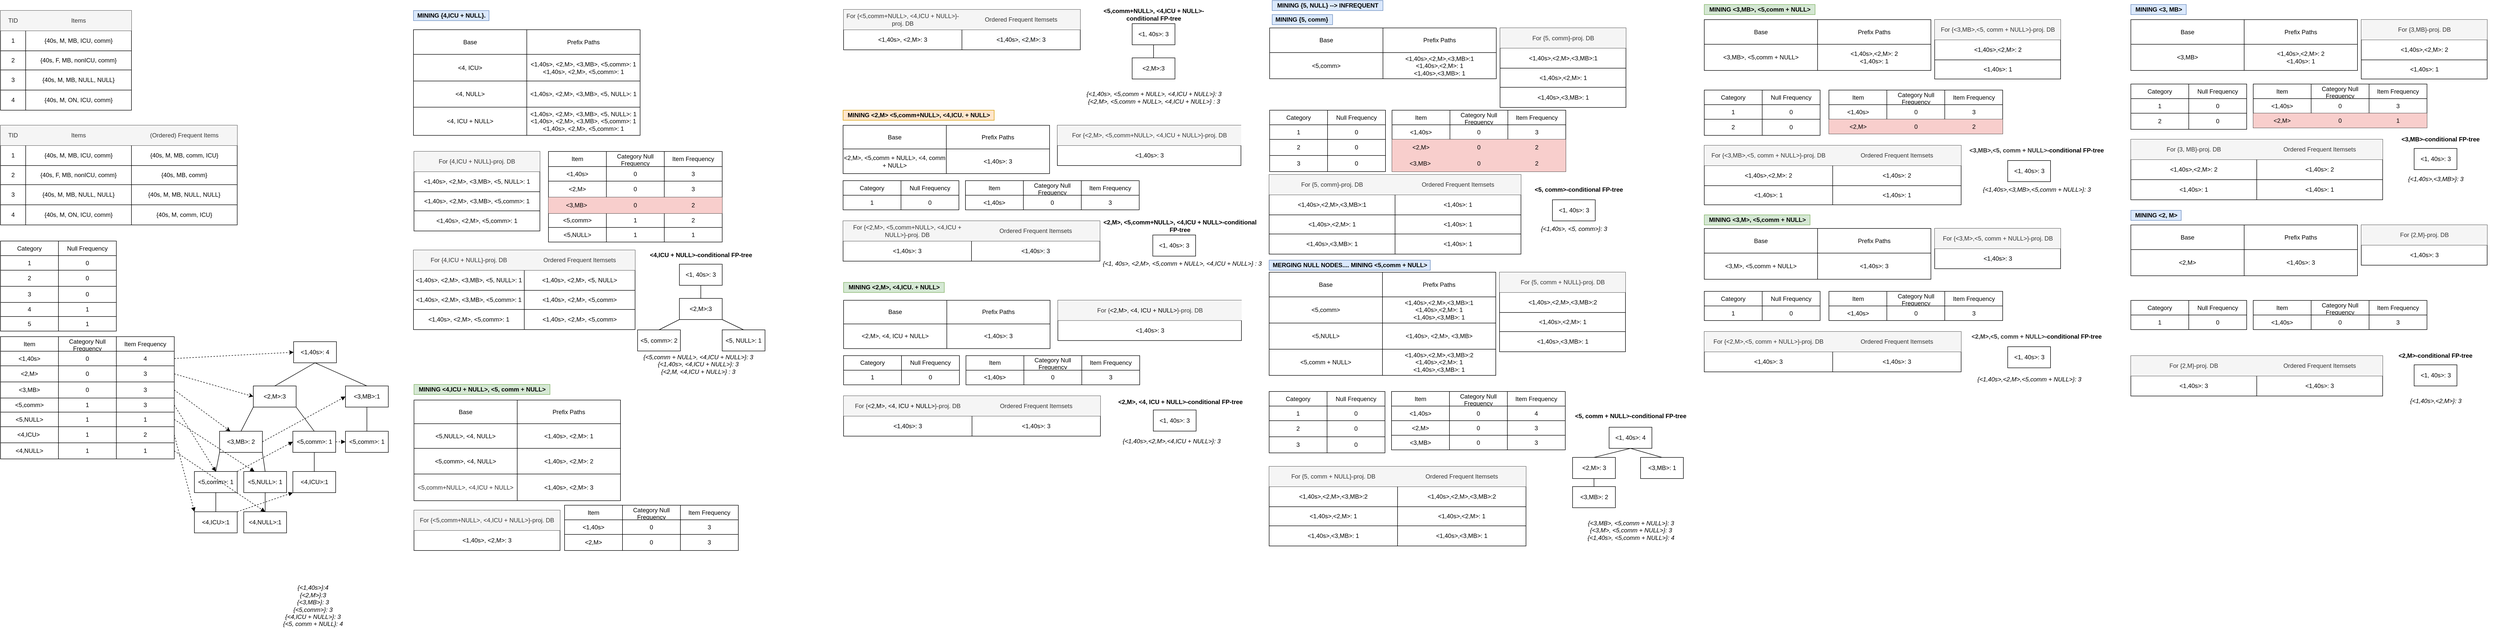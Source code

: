 <mxfile version="14.9.8" type="device"><diagram id="Cdz77VhdWxF77yfHLaNs" name="Page-1"><mxGraphModel dx="-173" dy="-179" grid="1" gridSize="10" guides="1" tooltips="1" connect="1" arrows="1" fold="1" page="1" pageScale="1" pageWidth="850" pageHeight="1100" math="0" shadow="0"><root><mxCell id="0"/><mxCell id="1" parent="0"/><mxCell id="DlViHtF3ksUefY2C1CAn-1" style="edgeStyle=none;rounded=0;orthogonalLoop=1;jettySize=auto;html=1;exitX=0.5;exitY=1;exitDx=0;exitDy=0;endArrow=none;endFill=0;entryX=0.5;entryY=0;entryDx=0;entryDy=0;" parent="1" source="DlViHtF3ksUefY2C1CAn-3" target="DlViHtF3ksUefY2C1CAn-25" edge="1"><mxGeometry relative="1" as="geometry"><mxPoint x="2450" y="1848" as="targetPoint"/></mxGeometry></mxCell><mxCell id="DlViHtF3ksUefY2C1CAn-2" style="edgeStyle=none;rounded=0;orthogonalLoop=1;jettySize=auto;html=1;exitX=0.5;exitY=1;exitDx=0;exitDy=0;endArrow=none;endFill=0;entryX=0.5;entryY=0;entryDx=0;entryDy=0;" parent="1" source="DlViHtF3ksUefY2C1CAn-3" target="DlViHtF3ksUefY2C1CAn-24" edge="1"><mxGeometry relative="1" as="geometry"><mxPoint x="2267" y="1822" as="targetPoint"/></mxGeometry></mxCell><mxCell id="DlViHtF3ksUefY2C1CAn-3" value="&amp;lt;1,40s&amp;gt;: 4" style="rounded=0;whiteSpace=wrap;html=1;" parent="1" vertex="1"><mxGeometry x="2322" y="1780" width="85" height="42" as="geometry"/></mxCell><mxCell id="DlViHtF3ksUefY2C1CAn-29" style="rounded=0;orthogonalLoop=1;jettySize=auto;html=1;exitX=0;exitY=1;exitDx=0;exitDy=0;entryX=0.5;entryY=0;entryDx=0;entryDy=0;endArrow=none;endFill=0;" parent="1" source="DlViHtF3ksUefY2C1CAn-24" target="DlViHtF3ksUefY2C1CAn-28" edge="1"><mxGeometry relative="1" as="geometry"/></mxCell><mxCell id="DlViHtF3ksUefY2C1CAn-31" style="rounded=0;orthogonalLoop=1;jettySize=auto;html=1;exitX=1;exitY=1;exitDx=0;exitDy=0;entryX=0.5;entryY=0;entryDx=0;entryDy=0;endArrow=none;endFill=0;" parent="1" source="DlViHtF3ksUefY2C1CAn-24" target="DlViHtF3ksUefY2C1CAn-30" edge="1"><mxGeometry relative="1" as="geometry"/></mxCell><mxCell id="DlViHtF3ksUefY2C1CAn-24" value="&amp;lt;2,M&amp;gt;:3" style="rounded=0;whiteSpace=wrap;html=1;" parent="1" vertex="1"><mxGeometry x="2242" y="1868" width="85" height="42" as="geometry"/></mxCell><mxCell id="DlViHtF3ksUefY2C1CAn-27" style="edgeStyle=orthogonalEdgeStyle;rounded=0;orthogonalLoop=1;jettySize=auto;html=1;exitX=0.5;exitY=1;exitDx=0;exitDy=0;entryX=0.5;entryY=0;entryDx=0;entryDy=0;endArrow=none;endFill=0;" parent="1" source="DlViHtF3ksUefY2C1CAn-25" target="DlViHtF3ksUefY2C1CAn-26" edge="1"><mxGeometry relative="1" as="geometry"/></mxCell><mxCell id="DlViHtF3ksUefY2C1CAn-25" value="&amp;lt;3,MB&amp;gt;:1" style="rounded=0;whiteSpace=wrap;html=1;" parent="1" vertex="1"><mxGeometry x="2425" y="1868" width="85" height="42" as="geometry"/></mxCell><mxCell id="DlViHtF3ksUefY2C1CAn-26" value="&amp;lt;5,comm&amp;gt;: 1" style="rounded=0;whiteSpace=wrap;html=1;" parent="1" vertex="1"><mxGeometry x="2425" y="1958" width="85" height="42" as="geometry"/></mxCell><mxCell id="DlViHtF3ksUefY2C1CAn-42" style="edgeStyle=none;rounded=0;orthogonalLoop=1;jettySize=auto;html=1;exitX=1;exitY=1;exitDx=0;exitDy=0;entryX=0.5;entryY=0;entryDx=0;entryDy=0;endArrow=none;endFill=0;" parent="1" source="DlViHtF3ksUefY2C1CAn-28" target="DlViHtF3ksUefY2C1CAn-35" edge="1"><mxGeometry relative="1" as="geometry"/></mxCell><mxCell id="ff3rHPRDXzJhm5SVT7_l-220" style="edgeStyle=none;rounded=0;orthogonalLoop=1;jettySize=auto;html=1;exitX=1;exitY=0.5;exitDx=0;exitDy=0;entryX=0;entryY=0.5;entryDx=0;entryDy=0;dashed=1;endArrow=block;endFill=1;" parent="1" source="DlViHtF3ksUefY2C1CAn-28" target="DlViHtF3ksUefY2C1CAn-25" edge="1"><mxGeometry relative="1" as="geometry"/></mxCell><mxCell id="DlViHtF3ksUefY2C1CAn-28" value="&amp;lt;3,MB&amp;gt;: 2" style="rounded=0;whiteSpace=wrap;html=1;" parent="1" vertex="1"><mxGeometry x="2175" y="1958" width="85" height="42" as="geometry"/></mxCell><mxCell id="DlViHtF3ksUefY2C1CAn-33" style="edgeStyle=none;rounded=0;orthogonalLoop=1;jettySize=auto;html=1;exitX=0.5;exitY=1;exitDx=0;exitDy=0;entryX=0.5;entryY=0;entryDx=0;entryDy=0;endArrow=none;endFill=0;" parent="1" source="DlViHtF3ksUefY2C1CAn-30" target="DlViHtF3ksUefY2C1CAn-32" edge="1"><mxGeometry relative="1" as="geometry"/></mxCell><mxCell id="ff3rHPRDXzJhm5SVT7_l-225" style="edgeStyle=none;rounded=0;orthogonalLoop=1;jettySize=auto;html=1;exitX=1;exitY=0.5;exitDx=0;exitDy=0;entryX=0;entryY=0.5;entryDx=0;entryDy=0;dashed=1;endArrow=block;endFill=1;" parent="1" source="DlViHtF3ksUefY2C1CAn-30" target="DlViHtF3ksUefY2C1CAn-26" edge="1"><mxGeometry relative="1" as="geometry"/></mxCell><mxCell id="DlViHtF3ksUefY2C1CAn-30" value="&amp;lt;5,comm&amp;gt;: 1" style="rounded=0;whiteSpace=wrap;html=1;" parent="1" vertex="1"><mxGeometry x="2320.5" y="1958" width="85" height="42" as="geometry"/></mxCell><mxCell id="DlViHtF3ksUefY2C1CAn-32" value="&amp;lt;4,ICU&amp;gt;:1" style="rounded=0;whiteSpace=wrap;html=1;" parent="1" vertex="1"><mxGeometry x="2320.5" y="2038" width="85" height="42" as="geometry"/></mxCell><mxCell id="DlViHtF3ksUefY2C1CAn-36" style="edgeStyle=none;rounded=0;orthogonalLoop=1;jettySize=auto;html=1;exitX=0.5;exitY=0;exitDx=0;exitDy=0;entryX=0;entryY=1;entryDx=0;entryDy=0;endArrow=none;endFill=0;" parent="1" source="DlViHtF3ksUefY2C1CAn-34" target="DlViHtF3ksUefY2C1CAn-28" edge="1"><mxGeometry relative="1" as="geometry"/></mxCell><mxCell id="ff3rHPRDXzJhm5SVT7_l-226" style="edgeStyle=none;rounded=0;orthogonalLoop=1;jettySize=auto;html=1;exitX=1;exitY=0;exitDx=0;exitDy=0;entryX=0;entryY=0.5;entryDx=0;entryDy=0;dashed=1;endArrow=block;endFill=1;" parent="1" source="DlViHtF3ksUefY2C1CAn-34" target="DlViHtF3ksUefY2C1CAn-30" edge="1"><mxGeometry relative="1" as="geometry"/></mxCell><mxCell id="DlViHtF3ksUefY2C1CAn-34" value="&amp;lt;5,comm&amp;gt;: 1" style="rounded=0;whiteSpace=wrap;html=1;" parent="1" vertex="1"><mxGeometry x="2125" y="2038" width="85" height="42" as="geometry"/></mxCell><mxCell id="DlViHtF3ksUefY2C1CAn-35" value="&amp;lt;5,NULL&amp;gt;: 1" style="rounded=0;whiteSpace=wrap;html=1;" parent="1" vertex="1"><mxGeometry x="2223" y="2038" width="85" height="42" as="geometry"/></mxCell><mxCell id="DlViHtF3ksUefY2C1CAn-40" value="" style="edgeStyle=none;rounded=0;orthogonalLoop=1;jettySize=auto;html=1;endArrow=none;endFill=0;" parent="1" source="DlViHtF3ksUefY2C1CAn-38" target="DlViHtF3ksUefY2C1CAn-34" edge="1"><mxGeometry relative="1" as="geometry"/></mxCell><mxCell id="ff3rHPRDXzJhm5SVT7_l-228" style="edgeStyle=none;rounded=0;orthogonalLoop=1;jettySize=auto;html=1;exitX=1;exitY=0;exitDx=0;exitDy=0;entryX=0;entryY=1;entryDx=0;entryDy=0;dashed=1;endArrow=block;endFill=1;" parent="1" source="DlViHtF3ksUefY2C1CAn-38" target="DlViHtF3ksUefY2C1CAn-32" edge="1"><mxGeometry relative="1" as="geometry"/></mxCell><mxCell id="DlViHtF3ksUefY2C1CAn-38" value="&amp;lt;4,ICU&amp;gt;:1" style="rounded=0;whiteSpace=wrap;html=1;" parent="1" vertex="1"><mxGeometry x="2125" y="2118" width="85" height="42" as="geometry"/></mxCell><mxCell id="DlViHtF3ksUefY2C1CAn-41" value="" style="edgeStyle=none;rounded=0;orthogonalLoop=1;jettySize=auto;html=1;endArrow=none;endFill=0;" parent="1" source="DlViHtF3ksUefY2C1CAn-39" target="DlViHtF3ksUefY2C1CAn-35" edge="1"><mxGeometry relative="1" as="geometry"/></mxCell><mxCell id="DlViHtF3ksUefY2C1CAn-39" value="&amp;lt;4,NULL&amp;gt;:1" style="rounded=0;whiteSpace=wrap;html=1;" parent="1" vertex="1"><mxGeometry x="2223" y="2118" width="85" height="42" as="geometry"/></mxCell><mxCell id="DlViHtF3ksUefY2C1CAn-43" value="" style="shape=table;startSize=0;container=1;collapsible=0;childLayout=tableLayout;" parent="1" vertex="1"><mxGeometry x="1740" y="1122" width="260" height="198" as="geometry"/></mxCell><mxCell id="DlViHtF3ksUefY2C1CAn-44" value="" style="shape=partialRectangle;collapsible=0;dropTarget=0;pointerEvents=0;fillColor=none;top=0;left=0;bottom=0;right=0;points=[[0,0.5],[1,0.5]];portConstraint=eastwest;" parent="DlViHtF3ksUefY2C1CAn-43" vertex="1"><mxGeometry width="260" height="40" as="geometry"/></mxCell><mxCell id="DlViHtF3ksUefY2C1CAn-45" value="TID" style="shape=partialRectangle;html=1;whiteSpace=wrap;connectable=0;overflow=hidden;fillColor=#f5f5f5;top=0;left=0;bottom=0;right=0;strokeColor=#666666;fontColor=#333333;" parent="DlViHtF3ksUefY2C1CAn-44" vertex="1"><mxGeometry width="50" height="40" as="geometry"/></mxCell><mxCell id="DlViHtF3ksUefY2C1CAn-46" value="Items" style="shape=partialRectangle;html=1;whiteSpace=wrap;connectable=0;overflow=hidden;fillColor=#f5f5f5;top=0;left=0;bottom=0;right=0;strokeColor=#666666;fontColor=#333333;" parent="DlViHtF3ksUefY2C1CAn-44" vertex="1"><mxGeometry x="50" width="210" height="40" as="geometry"/></mxCell><mxCell id="DlViHtF3ksUefY2C1CAn-47" value="" style="shape=partialRectangle;collapsible=0;dropTarget=0;pointerEvents=0;fillColor=none;top=0;left=0;bottom=0;right=0;points=[[0,0.5],[1,0.5]];portConstraint=eastwest;" parent="DlViHtF3ksUefY2C1CAn-43" vertex="1"><mxGeometry y="40" width="260" height="40" as="geometry"/></mxCell><mxCell id="DlViHtF3ksUefY2C1CAn-48" value="1" style="shape=partialRectangle;html=1;whiteSpace=wrap;connectable=0;overflow=hidden;fillColor=none;top=0;left=0;bottom=0;right=0;" parent="DlViHtF3ksUefY2C1CAn-47" vertex="1"><mxGeometry width="50" height="40" as="geometry"/></mxCell><mxCell id="DlViHtF3ksUefY2C1CAn-49" value="{40s, M, MB, ICU, comm}" style="shape=partialRectangle;html=1;whiteSpace=wrap;connectable=0;overflow=hidden;fillColor=none;top=0;left=0;bottom=0;right=0;" parent="DlViHtF3ksUefY2C1CAn-47" vertex="1"><mxGeometry x="50" width="210" height="40" as="geometry"/></mxCell><mxCell id="DlViHtF3ksUefY2C1CAn-50" value="" style="shape=partialRectangle;collapsible=0;dropTarget=0;pointerEvents=0;fillColor=none;top=0;left=0;bottom=0;right=0;points=[[0,0.5],[1,0.5]];portConstraint=eastwest;" parent="DlViHtF3ksUefY2C1CAn-43" vertex="1"><mxGeometry y="80" width="260" height="38" as="geometry"/></mxCell><mxCell id="DlViHtF3ksUefY2C1CAn-51" value="2" style="shape=partialRectangle;html=1;whiteSpace=wrap;connectable=0;overflow=hidden;fillColor=none;top=0;left=0;bottom=0;right=0;" parent="DlViHtF3ksUefY2C1CAn-50" vertex="1"><mxGeometry width="50" height="38" as="geometry"/></mxCell><mxCell id="DlViHtF3ksUefY2C1CAn-52" value="{40s, F, MB, nonICU, comm}" style="shape=partialRectangle;html=1;whiteSpace=wrap;connectable=0;overflow=hidden;fillColor=none;top=0;left=0;bottom=0;right=0;" parent="DlViHtF3ksUefY2C1CAn-50" vertex="1"><mxGeometry x="50" width="210" height="38" as="geometry"/></mxCell><mxCell id="DlViHtF3ksUefY2C1CAn-53" value="" style="shape=partialRectangle;collapsible=0;dropTarget=0;pointerEvents=0;fillColor=none;top=0;left=0;bottom=0;right=0;points=[[0,0.5],[1,0.5]];portConstraint=eastwest;" parent="DlViHtF3ksUefY2C1CAn-43" vertex="1"><mxGeometry y="118" width="260" height="40" as="geometry"/></mxCell><mxCell id="DlViHtF3ksUefY2C1CAn-54" value="3" style="shape=partialRectangle;html=1;whiteSpace=wrap;connectable=0;overflow=hidden;fillColor=none;top=0;left=0;bottom=0;right=0;" parent="DlViHtF3ksUefY2C1CAn-53" vertex="1"><mxGeometry width="50" height="40" as="geometry"/></mxCell><mxCell id="DlViHtF3ksUefY2C1CAn-55" value="{40s, M, MB, NULL, NULL}" style="shape=partialRectangle;html=1;whiteSpace=wrap;connectable=0;overflow=hidden;fillColor=none;top=0;left=0;bottom=0;right=0;" parent="DlViHtF3ksUefY2C1CAn-53" vertex="1"><mxGeometry x="50" width="210" height="40" as="geometry"/></mxCell><mxCell id="DlViHtF3ksUefY2C1CAn-56" value="" style="shape=partialRectangle;collapsible=0;dropTarget=0;pointerEvents=0;fillColor=none;top=0;left=0;bottom=0;right=0;points=[[0,0.5],[1,0.5]];portConstraint=eastwest;" parent="DlViHtF3ksUefY2C1CAn-43" vertex="1"><mxGeometry y="158" width="260" height="40" as="geometry"/></mxCell><mxCell id="DlViHtF3ksUefY2C1CAn-57" value="4" style="shape=partialRectangle;html=1;whiteSpace=wrap;connectable=0;overflow=hidden;fillColor=none;top=0;left=0;bottom=0;right=0;" parent="DlViHtF3ksUefY2C1CAn-56" vertex="1"><mxGeometry width="50" height="40" as="geometry"/></mxCell><mxCell id="DlViHtF3ksUefY2C1CAn-58" value="{40s, M, ON, ICU, comm}" style="shape=partialRectangle;html=1;whiteSpace=wrap;connectable=0;overflow=hidden;fillColor=none;top=0;left=0;bottom=0;right=0;" parent="DlViHtF3ksUefY2C1CAn-56" vertex="1"><mxGeometry x="50" width="210" height="40" as="geometry"/></mxCell><mxCell id="ff3rHPRDXzJhm5SVT7_l-51" value="" style="shape=table;startSize=0;container=1;collapsible=0;childLayout=tableLayout;" parent="1" vertex="1"><mxGeometry x="1740" y="1770" width="345" height="243.0" as="geometry"/></mxCell><mxCell id="ff3rHPRDXzJhm5SVT7_l-52" style="shape=partialRectangle;collapsible=0;dropTarget=0;pointerEvents=0;fillColor=none;top=0;left=0;bottom=0;right=0;points=[[0,0.5],[1,0.5]];portConstraint=eastwest;" parent="ff3rHPRDXzJhm5SVT7_l-51" vertex="1"><mxGeometry width="345" height="29" as="geometry"/></mxCell><mxCell id="ff3rHPRDXzJhm5SVT7_l-53" value="Item" style="shape=partialRectangle;html=1;whiteSpace=wrap;connectable=0;overflow=hidden;fillColor=none;top=0;left=0;bottom=0;right=0;" parent="ff3rHPRDXzJhm5SVT7_l-52" vertex="1"><mxGeometry width="115" height="29" as="geometry"/></mxCell><mxCell id="ff3rHPRDXzJhm5SVT7_l-54" value="Category Null Frequency" style="shape=partialRectangle;html=1;whiteSpace=wrap;connectable=0;overflow=hidden;fillColor=none;top=0;left=0;bottom=0;right=0;" parent="ff3rHPRDXzJhm5SVT7_l-52" vertex="1"><mxGeometry x="115" width="115" height="29" as="geometry"/></mxCell><mxCell id="ff3rHPRDXzJhm5SVT7_l-97" value="Item Frequency" style="shape=partialRectangle;html=1;whiteSpace=wrap;connectable=0;overflow=hidden;fillColor=none;top=0;left=0;bottom=0;right=0;" parent="ff3rHPRDXzJhm5SVT7_l-52" vertex="1"><mxGeometry x="230" width="115" height="29" as="geometry"/></mxCell><mxCell id="ff3rHPRDXzJhm5SVT7_l-55" value="" style="shape=partialRectangle;collapsible=0;dropTarget=0;pointerEvents=0;fillColor=none;top=0;left=0;bottom=0;right=0;points=[[0,0.5],[1,0.5]];portConstraint=eastwest;" parent="ff3rHPRDXzJhm5SVT7_l-51" vertex="1"><mxGeometry y="29" width="345" height="29" as="geometry"/></mxCell><mxCell id="ff3rHPRDXzJhm5SVT7_l-56" value="&amp;lt;1,40s&amp;gt;" style="shape=partialRectangle;html=1;whiteSpace=wrap;connectable=0;overflow=hidden;fillColor=none;top=0;left=0;bottom=0;right=0;" parent="ff3rHPRDXzJhm5SVT7_l-55" vertex="1"><mxGeometry width="115" height="29" as="geometry"/></mxCell><mxCell id="ff3rHPRDXzJhm5SVT7_l-57" value="0" style="shape=partialRectangle;html=1;whiteSpace=wrap;connectable=0;overflow=hidden;fillColor=none;top=0;left=0;bottom=0;right=0;" parent="ff3rHPRDXzJhm5SVT7_l-55" vertex="1"><mxGeometry x="115" width="115" height="29" as="geometry"/></mxCell><mxCell id="ff3rHPRDXzJhm5SVT7_l-98" value="4" style="shape=partialRectangle;html=1;whiteSpace=wrap;connectable=0;overflow=hidden;fillColor=none;top=0;left=0;bottom=0;right=0;" parent="ff3rHPRDXzJhm5SVT7_l-55" vertex="1"><mxGeometry x="230" width="115" height="29" as="geometry"/></mxCell><mxCell id="ff3rHPRDXzJhm5SVT7_l-64" value="" style="shape=partialRectangle;collapsible=0;dropTarget=0;pointerEvents=0;fillColor=none;top=0;left=0;bottom=0;right=0;points=[[0,0.5],[1,0.5]];portConstraint=eastwest;" parent="ff3rHPRDXzJhm5SVT7_l-51" vertex="1"><mxGeometry y="58" width="345" height="32" as="geometry"/></mxCell><mxCell id="ff3rHPRDXzJhm5SVT7_l-65" value="&amp;lt;2,M&amp;gt;" style="shape=partialRectangle;html=1;whiteSpace=wrap;connectable=0;overflow=hidden;fillColor=none;top=0;left=0;bottom=0;right=0;" parent="ff3rHPRDXzJhm5SVT7_l-64" vertex="1"><mxGeometry width="115" height="32" as="geometry"/></mxCell><mxCell id="ff3rHPRDXzJhm5SVT7_l-66" value="0" style="shape=partialRectangle;html=1;whiteSpace=wrap;connectable=0;overflow=hidden;fillColor=none;top=0;left=0;bottom=0;right=0;" parent="ff3rHPRDXzJhm5SVT7_l-64" vertex="1"><mxGeometry x="115" width="115" height="32" as="geometry"/></mxCell><mxCell id="ff3rHPRDXzJhm5SVT7_l-101" value="3" style="shape=partialRectangle;html=1;whiteSpace=wrap;connectable=0;overflow=hidden;fillColor=none;top=0;left=0;bottom=0;right=0;" parent="ff3rHPRDXzJhm5SVT7_l-64" vertex="1"><mxGeometry x="230" width="115" height="32" as="geometry"/></mxCell><mxCell id="ff3rHPRDXzJhm5SVT7_l-88" style="shape=partialRectangle;collapsible=0;dropTarget=0;pointerEvents=0;fillColor=none;top=0;left=0;bottom=0;right=0;points=[[0,0.5],[1,0.5]];portConstraint=eastwest;" parent="ff3rHPRDXzJhm5SVT7_l-51" vertex="1"><mxGeometry y="90" width="345" height="32" as="geometry"/></mxCell><mxCell id="ff3rHPRDXzJhm5SVT7_l-89" value="&amp;lt;3,MB&amp;gt;" style="shape=partialRectangle;html=1;whiteSpace=wrap;connectable=0;overflow=hidden;fillColor=none;top=0;left=0;bottom=0;right=0;" parent="ff3rHPRDXzJhm5SVT7_l-88" vertex="1"><mxGeometry width="115" height="32" as="geometry"/></mxCell><mxCell id="ff3rHPRDXzJhm5SVT7_l-90" value="0" style="shape=partialRectangle;html=1;whiteSpace=wrap;connectable=0;overflow=hidden;fillColor=none;top=0;left=0;bottom=0;right=0;" parent="ff3rHPRDXzJhm5SVT7_l-88" vertex="1"><mxGeometry x="115" width="115" height="32" as="geometry"/></mxCell><mxCell id="ff3rHPRDXzJhm5SVT7_l-102" value="3" style="shape=partialRectangle;html=1;whiteSpace=wrap;connectable=0;overflow=hidden;fillColor=none;top=0;left=0;bottom=0;right=0;" parent="ff3rHPRDXzJhm5SVT7_l-88" vertex="1"><mxGeometry x="230" width="115" height="32" as="geometry"/></mxCell><mxCell id="ff3rHPRDXzJhm5SVT7_l-58" value="" style="shape=partialRectangle;collapsible=0;dropTarget=0;pointerEvents=0;fillColor=none;top=0;left=0;bottom=0;right=0;points=[[0,0.5],[1,0.5]];portConstraint=eastwest;" parent="ff3rHPRDXzJhm5SVT7_l-51" vertex="1"><mxGeometry y="122" width="345" height="28" as="geometry"/></mxCell><mxCell id="ff3rHPRDXzJhm5SVT7_l-59" value="&amp;lt;5,comm&amp;gt;" style="shape=partialRectangle;html=1;whiteSpace=wrap;connectable=0;overflow=hidden;fillColor=none;top=0;left=0;bottom=0;right=0;" parent="ff3rHPRDXzJhm5SVT7_l-58" vertex="1"><mxGeometry width="115" height="28" as="geometry"/></mxCell><mxCell id="ff3rHPRDXzJhm5SVT7_l-60" value="1" style="shape=partialRectangle;html=1;whiteSpace=wrap;connectable=0;overflow=hidden;fillColor=none;top=0;left=0;bottom=0;right=0;" parent="ff3rHPRDXzJhm5SVT7_l-58" vertex="1"><mxGeometry x="115" width="115" height="28" as="geometry"/></mxCell><mxCell id="ff3rHPRDXzJhm5SVT7_l-99" value="3" style="shape=partialRectangle;html=1;whiteSpace=wrap;connectable=0;overflow=hidden;fillColor=none;top=0;left=0;bottom=0;right=0;" parent="ff3rHPRDXzJhm5SVT7_l-58" vertex="1"><mxGeometry x="230" width="115" height="28" as="geometry"/></mxCell><mxCell id="ff3rHPRDXzJhm5SVT7_l-61" value="" style="shape=partialRectangle;collapsible=0;dropTarget=0;pointerEvents=0;fillColor=none;top=0;left=0;bottom=0;right=0;points=[[0,0.5],[1,0.5]];portConstraint=eastwest;" parent="ff3rHPRDXzJhm5SVT7_l-51" vertex="1"><mxGeometry y="150" width="345" height="29" as="geometry"/></mxCell><mxCell id="ff3rHPRDXzJhm5SVT7_l-62" value="&amp;lt;5,NULL&amp;gt;" style="shape=partialRectangle;html=1;whiteSpace=wrap;connectable=0;overflow=hidden;fillColor=none;top=0;left=0;bottom=0;right=0;" parent="ff3rHPRDXzJhm5SVT7_l-61" vertex="1"><mxGeometry width="115" height="29" as="geometry"/></mxCell><mxCell id="ff3rHPRDXzJhm5SVT7_l-63" value="1" style="shape=partialRectangle;html=1;whiteSpace=wrap;connectable=0;overflow=hidden;fillColor=none;top=0;left=0;bottom=0;right=0;" parent="ff3rHPRDXzJhm5SVT7_l-61" vertex="1"><mxGeometry x="115" width="115" height="29" as="geometry"/></mxCell><mxCell id="ff3rHPRDXzJhm5SVT7_l-100" value="1" style="shape=partialRectangle;html=1;whiteSpace=wrap;connectable=0;overflow=hidden;fillColor=none;top=0;left=0;bottom=0;right=0;" parent="ff3rHPRDXzJhm5SVT7_l-61" vertex="1"><mxGeometry x="230" width="115" height="29" as="geometry"/></mxCell><mxCell id="ff3rHPRDXzJhm5SVT7_l-91" style="shape=partialRectangle;collapsible=0;dropTarget=0;pointerEvents=0;fillColor=none;top=0;left=0;bottom=0;right=0;points=[[0,0.5],[1,0.5]];portConstraint=eastwest;" parent="ff3rHPRDXzJhm5SVT7_l-51" vertex="1"><mxGeometry y="179" width="345" height="32" as="geometry"/></mxCell><mxCell id="ff3rHPRDXzJhm5SVT7_l-92" value="&lt;span style=&quot;white-space: pre&quot;&gt;&amp;lt;4,ICU&amp;gt; &lt;/span&gt;" style="shape=partialRectangle;html=1;whiteSpace=wrap;connectable=0;overflow=hidden;fillColor=none;top=0;left=0;bottom=0;right=0;" parent="ff3rHPRDXzJhm5SVT7_l-91" vertex="1"><mxGeometry width="115" height="32" as="geometry"/></mxCell><mxCell id="ff3rHPRDXzJhm5SVT7_l-93" value="1" style="shape=partialRectangle;html=1;whiteSpace=wrap;connectable=0;overflow=hidden;fillColor=none;top=0;left=0;bottom=0;right=0;" parent="ff3rHPRDXzJhm5SVT7_l-91" vertex="1"><mxGeometry x="115" width="115" height="32" as="geometry"/></mxCell><mxCell id="ff3rHPRDXzJhm5SVT7_l-103" value="2" style="shape=partialRectangle;html=1;whiteSpace=wrap;connectable=0;overflow=hidden;fillColor=none;top=0;left=0;bottom=0;right=0;" parent="ff3rHPRDXzJhm5SVT7_l-91" vertex="1"><mxGeometry x="230" width="115" height="32" as="geometry"/></mxCell><mxCell id="ff3rHPRDXzJhm5SVT7_l-94" style="shape=partialRectangle;collapsible=0;dropTarget=0;pointerEvents=0;fillColor=none;top=0;left=0;bottom=0;right=0;points=[[0,0.5],[1,0.5]];portConstraint=eastwest;" parent="ff3rHPRDXzJhm5SVT7_l-51" vertex="1"><mxGeometry y="211" width="345" height="32" as="geometry"/></mxCell><mxCell id="ff3rHPRDXzJhm5SVT7_l-95" value="&amp;lt;4,NULL&amp;gt;" style="shape=partialRectangle;html=1;whiteSpace=wrap;connectable=0;overflow=hidden;fillColor=none;top=0;left=0;bottom=0;right=0;" parent="ff3rHPRDXzJhm5SVT7_l-94" vertex="1"><mxGeometry width="115" height="32" as="geometry"/></mxCell><mxCell id="ff3rHPRDXzJhm5SVT7_l-96" value="1" style="shape=partialRectangle;html=1;whiteSpace=wrap;connectable=0;overflow=hidden;fillColor=none;top=0;left=0;bottom=0;right=0;" parent="ff3rHPRDXzJhm5SVT7_l-94" vertex="1"><mxGeometry x="115" width="115" height="32" as="geometry"/></mxCell><mxCell id="ff3rHPRDXzJhm5SVT7_l-104" value="1" style="shape=partialRectangle;html=1;whiteSpace=wrap;connectable=0;overflow=hidden;fillColor=none;top=0;left=0;bottom=0;right=0;" parent="ff3rHPRDXzJhm5SVT7_l-94" vertex="1"><mxGeometry x="230" width="115" height="32" as="geometry"/></mxCell><mxCell id="ff3rHPRDXzJhm5SVT7_l-119" style="edgeStyle=none;rounded=0;orthogonalLoop=1;jettySize=auto;html=1;exitX=0.5;exitY=1;exitDx=0;exitDy=0;entryX=0.75;entryY=1;entryDx=0;entryDy=0;endArrow=none;endFill=0;" parent="1" source="DlViHtF3ksUefY2C1CAn-34" target="DlViHtF3ksUefY2C1CAn-34" edge="1"><mxGeometry relative="1" as="geometry"/></mxCell><mxCell id="ff3rHPRDXzJhm5SVT7_l-165" value="" style="shape=table;startSize=0;container=1;collapsible=0;childLayout=tableLayout;" parent="1" vertex="1"><mxGeometry x="1740" y="1350" width="470" height="198" as="geometry"/></mxCell><mxCell id="ff3rHPRDXzJhm5SVT7_l-166" value="" style="shape=partialRectangle;collapsible=0;dropTarget=0;pointerEvents=0;fillColor=none;top=0;left=0;bottom=0;right=0;points=[[0,0.5],[1,0.5]];portConstraint=eastwest;" parent="ff3rHPRDXzJhm5SVT7_l-165" vertex="1"><mxGeometry width="470" height="40" as="geometry"/></mxCell><mxCell id="ff3rHPRDXzJhm5SVT7_l-167" value="TID" style="shape=partialRectangle;html=1;whiteSpace=wrap;connectable=0;overflow=hidden;fillColor=#f5f5f5;top=0;left=0;bottom=0;right=0;strokeColor=#666666;fontColor=#333333;" parent="ff3rHPRDXzJhm5SVT7_l-166" vertex="1"><mxGeometry width="50" height="40" as="geometry"/></mxCell><mxCell id="ff3rHPRDXzJhm5SVT7_l-168" value="Items" style="shape=partialRectangle;html=1;whiteSpace=wrap;connectable=0;overflow=hidden;fillColor=#f5f5f5;top=0;left=0;bottom=0;right=0;strokeColor=#666666;fontColor=#333333;" parent="ff3rHPRDXzJhm5SVT7_l-166" vertex="1"><mxGeometry x="50" width="210" height="40" as="geometry"/></mxCell><mxCell id="ff3rHPRDXzJhm5SVT7_l-181" value="(Ordered) Frequent Items" style="shape=partialRectangle;html=1;whiteSpace=wrap;connectable=0;overflow=hidden;fillColor=#f5f5f5;top=0;left=0;bottom=0;right=0;strokeColor=#666666;fontColor=#333333;" parent="ff3rHPRDXzJhm5SVT7_l-166" vertex="1"><mxGeometry x="260" width="210" height="40" as="geometry"/></mxCell><mxCell id="ff3rHPRDXzJhm5SVT7_l-169" value="" style="shape=partialRectangle;collapsible=0;dropTarget=0;pointerEvents=0;fillColor=none;top=0;left=0;bottom=0;right=0;points=[[0,0.5],[1,0.5]];portConstraint=eastwest;" parent="ff3rHPRDXzJhm5SVT7_l-165" vertex="1"><mxGeometry y="40" width="470" height="40" as="geometry"/></mxCell><mxCell id="ff3rHPRDXzJhm5SVT7_l-170" value="1" style="shape=partialRectangle;html=1;whiteSpace=wrap;connectable=0;overflow=hidden;fillColor=none;top=0;left=0;bottom=0;right=0;" parent="ff3rHPRDXzJhm5SVT7_l-169" vertex="1"><mxGeometry width="50" height="40" as="geometry"/></mxCell><mxCell id="ff3rHPRDXzJhm5SVT7_l-171" value="{40s, M, MB, ICU, comm}" style="shape=partialRectangle;html=1;whiteSpace=wrap;connectable=0;overflow=hidden;fillColor=none;top=0;left=0;bottom=0;right=0;" parent="ff3rHPRDXzJhm5SVT7_l-169" vertex="1"><mxGeometry x="50" width="210" height="40" as="geometry"/></mxCell><mxCell id="ff3rHPRDXzJhm5SVT7_l-182" value="{40s, M, MB, comm, ICU}" style="shape=partialRectangle;html=1;whiteSpace=wrap;connectable=0;overflow=hidden;fillColor=none;top=0;left=0;bottom=0;right=0;" parent="ff3rHPRDXzJhm5SVT7_l-169" vertex="1"><mxGeometry x="260" width="210" height="40" as="geometry"/></mxCell><mxCell id="ff3rHPRDXzJhm5SVT7_l-172" value="" style="shape=partialRectangle;collapsible=0;dropTarget=0;pointerEvents=0;fillColor=none;top=0;left=0;bottom=0;right=0;points=[[0,0.5],[1,0.5]];portConstraint=eastwest;" parent="ff3rHPRDXzJhm5SVT7_l-165" vertex="1"><mxGeometry y="80" width="470" height="38" as="geometry"/></mxCell><mxCell id="ff3rHPRDXzJhm5SVT7_l-173" value="2" style="shape=partialRectangle;html=1;whiteSpace=wrap;connectable=0;overflow=hidden;fillColor=none;top=0;left=0;bottom=0;right=0;" parent="ff3rHPRDXzJhm5SVT7_l-172" vertex="1"><mxGeometry width="50" height="38" as="geometry"/></mxCell><mxCell id="ff3rHPRDXzJhm5SVT7_l-174" value="{40s, F, MB, nonICU, comm}" style="shape=partialRectangle;html=1;whiteSpace=wrap;connectable=0;overflow=hidden;fillColor=none;top=0;left=0;bottom=0;right=0;" parent="ff3rHPRDXzJhm5SVT7_l-172" vertex="1"><mxGeometry x="50" width="210" height="38" as="geometry"/></mxCell><mxCell id="ff3rHPRDXzJhm5SVT7_l-183" value="{40s, MB, comm}" style="shape=partialRectangle;html=1;whiteSpace=wrap;connectable=0;overflow=hidden;fillColor=none;top=0;left=0;bottom=0;right=0;" parent="ff3rHPRDXzJhm5SVT7_l-172" vertex="1"><mxGeometry x="260" width="210" height="38" as="geometry"/></mxCell><mxCell id="ff3rHPRDXzJhm5SVT7_l-175" value="" style="shape=partialRectangle;collapsible=0;dropTarget=0;pointerEvents=0;fillColor=none;top=0;left=0;bottom=0;right=0;points=[[0,0.5],[1,0.5]];portConstraint=eastwest;" parent="ff3rHPRDXzJhm5SVT7_l-165" vertex="1"><mxGeometry y="118" width="470" height="40" as="geometry"/></mxCell><mxCell id="ff3rHPRDXzJhm5SVT7_l-176" value="3" style="shape=partialRectangle;html=1;whiteSpace=wrap;connectable=0;overflow=hidden;fillColor=none;top=0;left=0;bottom=0;right=0;" parent="ff3rHPRDXzJhm5SVT7_l-175" vertex="1"><mxGeometry width="50" height="40" as="geometry"/></mxCell><mxCell id="ff3rHPRDXzJhm5SVT7_l-177" value="{40s, M, MB, NULL, NULL}" style="shape=partialRectangle;html=1;whiteSpace=wrap;connectable=0;overflow=hidden;fillColor=none;top=0;left=0;bottom=0;right=0;" parent="ff3rHPRDXzJhm5SVT7_l-175" vertex="1"><mxGeometry x="50" width="210" height="40" as="geometry"/></mxCell><mxCell id="ff3rHPRDXzJhm5SVT7_l-184" value="{40s, M, MB, NULL, NULL}" style="shape=partialRectangle;html=1;whiteSpace=wrap;connectable=0;overflow=hidden;fillColor=none;top=0;left=0;bottom=0;right=0;" parent="ff3rHPRDXzJhm5SVT7_l-175" vertex="1"><mxGeometry x="260" width="210" height="40" as="geometry"/></mxCell><mxCell id="ff3rHPRDXzJhm5SVT7_l-178" value="" style="shape=partialRectangle;collapsible=0;dropTarget=0;pointerEvents=0;fillColor=none;top=0;left=0;bottom=0;right=0;points=[[0,0.5],[1,0.5]];portConstraint=eastwest;" parent="ff3rHPRDXzJhm5SVT7_l-165" vertex="1"><mxGeometry y="158" width="470" height="40" as="geometry"/></mxCell><mxCell id="ff3rHPRDXzJhm5SVT7_l-179" value="4" style="shape=partialRectangle;html=1;whiteSpace=wrap;connectable=0;overflow=hidden;fillColor=none;top=0;left=0;bottom=0;right=0;" parent="ff3rHPRDXzJhm5SVT7_l-178" vertex="1"><mxGeometry width="50" height="40" as="geometry"/></mxCell><mxCell id="ff3rHPRDXzJhm5SVT7_l-180" value="{40s, M, ON, ICU, comm}" style="shape=partialRectangle;html=1;whiteSpace=wrap;connectable=0;overflow=hidden;fillColor=none;top=0;left=0;bottom=0;right=0;" parent="ff3rHPRDXzJhm5SVT7_l-178" vertex="1"><mxGeometry x="50" width="210" height="40" as="geometry"/></mxCell><mxCell id="ff3rHPRDXzJhm5SVT7_l-185" value="{40s, M, comm, ICU}" style="shape=partialRectangle;html=1;whiteSpace=wrap;connectable=0;overflow=hidden;fillColor=none;top=0;left=0;bottom=0;right=0;" parent="ff3rHPRDXzJhm5SVT7_l-178" vertex="1"><mxGeometry x="260" width="210" height="40" as="geometry"/></mxCell><mxCell id="ff3rHPRDXzJhm5SVT7_l-217" value="" style="endArrow=classic;html=1;exitX=1;exitY=0.5;exitDx=0;exitDy=0;dashed=1;entryX=0;entryY=0.5;entryDx=0;entryDy=0;" parent="1" source="ff3rHPRDXzJhm5SVT7_l-55" target="DlViHtF3ksUefY2C1CAn-3" edge="1"><mxGeometry width="50" height="50" relative="1" as="geometry"><mxPoint x="2095" y="1820" as="sourcePoint"/><mxPoint x="2315" y="1810" as="targetPoint"/></mxGeometry></mxCell><mxCell id="ff3rHPRDXzJhm5SVT7_l-218" value="" style="endArrow=classic;html=1;exitX=1;exitY=0.5;exitDx=0;exitDy=0;dashed=1;entryX=0;entryY=0.5;entryDx=0;entryDy=0;" parent="1" source="ff3rHPRDXzJhm5SVT7_l-64" target="DlViHtF3ksUefY2C1CAn-24" edge="1"><mxGeometry width="50" height="50" relative="1" as="geometry"><mxPoint x="2095" y="1823.5" as="sourcePoint"/><mxPoint x="2332" y="1811" as="targetPoint"/></mxGeometry></mxCell><mxCell id="ff3rHPRDXzJhm5SVT7_l-219" value="" style="endArrow=classic;html=1;exitX=1;exitY=0.5;exitDx=0;exitDy=0;dashed=1;entryX=0.25;entryY=0;entryDx=0;entryDy=0;" parent="1" source="ff3rHPRDXzJhm5SVT7_l-88" target="DlViHtF3ksUefY2C1CAn-28" edge="1"><mxGeometry width="50" height="50" relative="1" as="geometry"><mxPoint x="2089" y="1890" as="sourcePoint"/><mxPoint x="2246" y="1935" as="targetPoint"/></mxGeometry></mxCell><mxCell id="ff3rHPRDXzJhm5SVT7_l-221" style="edgeStyle=none;rounded=0;orthogonalLoop=1;jettySize=auto;html=1;exitX=1;exitY=0.5;exitDx=0;exitDy=0;entryX=0.25;entryY=0;entryDx=0;entryDy=0;dashed=1;endArrow=block;endFill=1;" parent="1" source="ff3rHPRDXzJhm5SVT7_l-61" target="DlViHtF3ksUefY2C1CAn-35" edge="1"><mxGeometry relative="1" as="geometry"/></mxCell><mxCell id="ff3rHPRDXzJhm5SVT7_l-223" style="edgeStyle=none;rounded=0;orthogonalLoop=1;jettySize=auto;html=1;exitX=1;exitY=0.5;exitDx=0;exitDy=0;entryX=0.5;entryY=0;entryDx=0;entryDy=0;dashed=1;endArrow=block;endFill=1;" parent="1" source="ff3rHPRDXzJhm5SVT7_l-58" target="DlViHtF3ksUefY2C1CAn-34" edge="1"><mxGeometry relative="1" as="geometry"/></mxCell><mxCell id="ff3rHPRDXzJhm5SVT7_l-227" style="edgeStyle=none;rounded=0;orthogonalLoop=1;jettySize=auto;html=1;exitX=1;exitY=0.5;exitDx=0;exitDy=0;entryX=0;entryY=0;entryDx=0;entryDy=0;dashed=1;endArrow=block;endFill=1;" parent="1" source="ff3rHPRDXzJhm5SVT7_l-91" target="DlViHtF3ksUefY2C1CAn-38" edge="1"><mxGeometry relative="1" as="geometry"/></mxCell><mxCell id="ff3rHPRDXzJhm5SVT7_l-229" style="edgeStyle=none;rounded=0;orthogonalLoop=1;jettySize=auto;html=1;exitX=1;exitY=0.5;exitDx=0;exitDy=0;entryX=0.5;entryY=0;entryDx=0;entryDy=0;dashed=1;endArrow=block;endFill=1;" parent="1" source="ff3rHPRDXzJhm5SVT7_l-94" target="DlViHtF3ksUefY2C1CAn-39" edge="1"><mxGeometry relative="1" as="geometry"/></mxCell><mxCell id="ff3rHPRDXzJhm5SVT7_l-231" value="" style="shape=table;startSize=0;container=1;collapsible=0;childLayout=tableLayout;" parent="1" vertex="1"><mxGeometry x="1740" y="1580" width="230" height="179.0" as="geometry"/></mxCell><mxCell id="ff3rHPRDXzJhm5SVT7_l-232" style="shape=partialRectangle;collapsible=0;dropTarget=0;pointerEvents=0;fillColor=none;top=0;left=0;bottom=0;right=0;points=[[0,0.5],[1,0.5]];portConstraint=eastwest;" parent="ff3rHPRDXzJhm5SVT7_l-231" vertex="1"><mxGeometry width="230" height="29" as="geometry"/></mxCell><mxCell id="ff3rHPRDXzJhm5SVT7_l-233" value="Category" style="shape=partialRectangle;html=1;whiteSpace=wrap;connectable=0;overflow=hidden;fillColor=none;top=0;left=0;bottom=0;right=0;" parent="ff3rHPRDXzJhm5SVT7_l-232" vertex="1"><mxGeometry width="115" height="29" as="geometry"/></mxCell><mxCell id="ff3rHPRDXzJhm5SVT7_l-234" value="Null Frequency" style="shape=partialRectangle;html=1;whiteSpace=wrap;connectable=0;overflow=hidden;fillColor=none;top=0;left=0;bottom=0;right=0;" parent="ff3rHPRDXzJhm5SVT7_l-232" vertex="1"><mxGeometry x="115" width="115" height="29" as="geometry"/></mxCell><mxCell id="ff3rHPRDXzJhm5SVT7_l-236" value="" style="shape=partialRectangle;collapsible=0;dropTarget=0;pointerEvents=0;fillColor=none;top=0;left=0;bottom=0;right=0;points=[[0,0.5],[1,0.5]];portConstraint=eastwest;" parent="ff3rHPRDXzJhm5SVT7_l-231" vertex="1"><mxGeometry y="29" width="230" height="29" as="geometry"/></mxCell><mxCell id="ff3rHPRDXzJhm5SVT7_l-237" value="1" style="shape=partialRectangle;html=1;whiteSpace=wrap;connectable=0;overflow=hidden;fillColor=none;top=0;left=0;bottom=0;right=0;" parent="ff3rHPRDXzJhm5SVT7_l-236" vertex="1"><mxGeometry width="115" height="29" as="geometry"/></mxCell><mxCell id="ff3rHPRDXzJhm5SVT7_l-238" value="0" style="shape=partialRectangle;html=1;whiteSpace=wrap;connectable=0;overflow=hidden;fillColor=none;top=0;left=0;bottom=0;right=0;" parent="ff3rHPRDXzJhm5SVT7_l-236" vertex="1"><mxGeometry x="115" width="115" height="29" as="geometry"/></mxCell><mxCell id="ff3rHPRDXzJhm5SVT7_l-240" value="" style="shape=partialRectangle;collapsible=0;dropTarget=0;pointerEvents=0;fillColor=none;top=0;left=0;bottom=0;right=0;points=[[0,0.5],[1,0.5]];portConstraint=eastwest;" parent="ff3rHPRDXzJhm5SVT7_l-231" vertex="1"><mxGeometry y="58" width="230" height="32" as="geometry"/></mxCell><mxCell id="ff3rHPRDXzJhm5SVT7_l-241" value="2" style="shape=partialRectangle;html=1;whiteSpace=wrap;connectable=0;overflow=hidden;fillColor=none;top=0;left=0;bottom=0;right=0;" parent="ff3rHPRDXzJhm5SVT7_l-240" vertex="1"><mxGeometry width="115" height="32" as="geometry"/></mxCell><mxCell id="ff3rHPRDXzJhm5SVT7_l-242" value="0" style="shape=partialRectangle;html=1;whiteSpace=wrap;connectable=0;overflow=hidden;fillColor=none;top=0;left=0;bottom=0;right=0;" parent="ff3rHPRDXzJhm5SVT7_l-240" vertex="1"><mxGeometry x="115" width="115" height="32" as="geometry"/></mxCell><mxCell id="ff3rHPRDXzJhm5SVT7_l-244" style="shape=partialRectangle;collapsible=0;dropTarget=0;pointerEvents=0;fillColor=none;top=0;left=0;bottom=0;right=0;points=[[0,0.5],[1,0.5]];portConstraint=eastwest;" parent="ff3rHPRDXzJhm5SVT7_l-231" vertex="1"><mxGeometry y="90" width="230" height="32" as="geometry"/></mxCell><mxCell id="ff3rHPRDXzJhm5SVT7_l-245" value="3" style="shape=partialRectangle;html=1;whiteSpace=wrap;connectable=0;overflow=hidden;fillColor=none;top=0;left=0;bottom=0;right=0;" parent="ff3rHPRDXzJhm5SVT7_l-244" vertex="1"><mxGeometry width="115" height="32" as="geometry"/></mxCell><mxCell id="ff3rHPRDXzJhm5SVT7_l-246" value="0" style="shape=partialRectangle;html=1;whiteSpace=wrap;connectable=0;overflow=hidden;fillColor=none;top=0;left=0;bottom=0;right=0;" parent="ff3rHPRDXzJhm5SVT7_l-244" vertex="1"><mxGeometry x="115" width="115" height="32" as="geometry"/></mxCell><mxCell id="ff3rHPRDXzJhm5SVT7_l-248" value="" style="shape=partialRectangle;collapsible=0;dropTarget=0;pointerEvents=0;fillColor=none;top=0;left=0;bottom=0;right=0;points=[[0,0.5],[1,0.5]];portConstraint=eastwest;" parent="ff3rHPRDXzJhm5SVT7_l-231" vertex="1"><mxGeometry y="122" width="230" height="28" as="geometry"/></mxCell><mxCell id="ff3rHPRDXzJhm5SVT7_l-249" value="4" style="shape=partialRectangle;html=1;whiteSpace=wrap;connectable=0;overflow=hidden;fillColor=none;top=0;left=0;bottom=0;right=0;" parent="ff3rHPRDXzJhm5SVT7_l-248" vertex="1"><mxGeometry width="115" height="28" as="geometry"/></mxCell><mxCell id="ff3rHPRDXzJhm5SVT7_l-250" value="1" style="shape=partialRectangle;html=1;whiteSpace=wrap;connectable=0;overflow=hidden;fillColor=none;top=0;left=0;bottom=0;right=0;" parent="ff3rHPRDXzJhm5SVT7_l-248" vertex="1"><mxGeometry x="115" width="115" height="28" as="geometry"/></mxCell><mxCell id="ff3rHPRDXzJhm5SVT7_l-252" value="" style="shape=partialRectangle;collapsible=0;dropTarget=0;pointerEvents=0;fillColor=none;top=0;left=0;bottom=0;right=0;points=[[0,0.5],[1,0.5]];portConstraint=eastwest;" parent="ff3rHPRDXzJhm5SVT7_l-231" vertex="1"><mxGeometry y="150" width="230" height="29" as="geometry"/></mxCell><mxCell id="ff3rHPRDXzJhm5SVT7_l-253" value="5" style="shape=partialRectangle;html=1;whiteSpace=wrap;connectable=0;overflow=hidden;fillColor=none;top=0;left=0;bottom=0;right=0;" parent="ff3rHPRDXzJhm5SVT7_l-252" vertex="1"><mxGeometry width="115" height="29" as="geometry"/></mxCell><mxCell id="ff3rHPRDXzJhm5SVT7_l-254" value="1" style="shape=partialRectangle;html=1;whiteSpace=wrap;connectable=0;overflow=hidden;fillColor=none;top=0;left=0;bottom=0;right=0;" parent="ff3rHPRDXzJhm5SVT7_l-252" vertex="1"><mxGeometry x="115" width="115" height="29" as="geometry"/></mxCell><mxCell id="ff3rHPRDXzJhm5SVT7_l-286" value="&lt;b&gt;&amp;lt;4,ICU + NULL&amp;gt;-conditional FP-tree&lt;/b&gt;" style="text;html=1;strokeColor=none;fillColor=none;align=center;verticalAlign=middle;whiteSpace=wrap;rounded=0;" parent="1" vertex="1"><mxGeometry x="3015.5" y="1598" width="230" height="20" as="geometry"/></mxCell><mxCell id="ff3rHPRDXzJhm5SVT7_l-287" style="edgeStyle=none;rounded=0;orthogonalLoop=1;jettySize=auto;html=1;exitX=0.5;exitY=1;exitDx=0;exitDy=0;entryX=0.5;entryY=0;entryDx=0;entryDy=0;endArrow=none;endFill=0;" parent="1" source="ff3rHPRDXzJhm5SVT7_l-288" target="ff3rHPRDXzJhm5SVT7_l-291" edge="1"><mxGeometry relative="1" as="geometry"/></mxCell><mxCell id="ff3rHPRDXzJhm5SVT7_l-288" value="&amp;lt;1, 40s&amp;gt;: 3" style="rounded=0;whiteSpace=wrap;html=1;" parent="1" vertex="1"><mxGeometry x="3088" y="1626" width="85" height="42" as="geometry"/></mxCell><mxCell id="ff3rHPRDXzJhm5SVT7_l-289" style="edgeStyle=none;rounded=0;orthogonalLoop=1;jettySize=auto;html=1;exitX=0;exitY=1;exitDx=0;exitDy=0;entryX=0.5;entryY=0;entryDx=0;entryDy=0;endArrow=none;endFill=0;" parent="1" source="ff3rHPRDXzJhm5SVT7_l-291" target="ff3rHPRDXzJhm5SVT7_l-537" edge="1"><mxGeometry relative="1" as="geometry"><mxPoint x="3048.5" y="1756" as="targetPoint"/></mxGeometry></mxCell><mxCell id="ff3rHPRDXzJhm5SVT7_l-291" value="&amp;lt;2,M&amp;gt;:3" style="rounded=0;whiteSpace=wrap;html=1;" parent="1" vertex="1"><mxGeometry x="3088" y="1694" width="85" height="42" as="geometry"/></mxCell><mxCell id="ff3rHPRDXzJhm5SVT7_l-296" value="&amp;lt;5, NULL&amp;gt;: 1" style="rounded=0;whiteSpace=wrap;html=1;" parent="1" vertex="1"><mxGeometry x="3173" y="1756.5" width="85" height="42" as="geometry"/></mxCell><mxCell id="ff3rHPRDXzJhm5SVT7_l-299" value="{&amp;lt;5,comm + NULL&amp;gt;, &amp;lt;4,ICU + NULL&amp;gt;}: 3&lt;br&gt;&lt;span&gt;{&amp;lt;1,40s&amp;gt;, &amp;lt;4,ICU + NULL&amp;gt;}: 3&lt;br&gt;{&amp;lt;2,M, &amp;lt;4,ICU + NULL&amp;gt;} : 3&lt;/span&gt;" style="text;html=1;align=center;verticalAlign=middle;resizable=0;points=[];autosize=1;strokeColor=none;fontStyle=2" parent="1" vertex="1"><mxGeometry x="3010" y="1800" width="230" height="50" as="geometry"/></mxCell><mxCell id="ff3rHPRDXzJhm5SVT7_l-304" value="" style="shape=table;startSize=0;container=1;collapsible=0;childLayout=tableLayout;" parent="1" vertex="1"><mxGeometry x="2560" y="1160" width="450" height="210" as="geometry"/></mxCell><mxCell id="ff3rHPRDXzJhm5SVT7_l-305" style="shape=partialRectangle;collapsible=0;dropTarget=0;pointerEvents=0;fillColor=none;top=0;left=0;bottom=0;right=0;points=[[0,0.5],[1,0.5]];portConstraint=eastwest;" parent="ff3rHPRDXzJhm5SVT7_l-304" vertex="1"><mxGeometry width="450" height="49" as="geometry"/></mxCell><mxCell id="ff3rHPRDXzJhm5SVT7_l-306" value="Base" style="shape=partialRectangle;html=1;whiteSpace=wrap;connectable=0;overflow=hidden;fillColor=none;top=0;left=0;bottom=0;right=0;" parent="ff3rHPRDXzJhm5SVT7_l-305" vertex="1"><mxGeometry width="225" height="49" as="geometry"/></mxCell><mxCell id="ff3rHPRDXzJhm5SVT7_l-307" value="Prefix Paths" style="shape=partialRectangle;html=1;whiteSpace=wrap;connectable=0;overflow=hidden;fillColor=none;top=0;left=0;bottom=0;right=0;" parent="ff3rHPRDXzJhm5SVT7_l-305" vertex="1"><mxGeometry x="225" width="225" height="49" as="geometry"/></mxCell><mxCell id="ff3rHPRDXzJhm5SVT7_l-311" value="" style="shape=partialRectangle;collapsible=0;dropTarget=0;pointerEvents=0;fillColor=none;top=0;left=0;bottom=0;right=0;points=[[0,0.5],[1,0.5]];portConstraint=eastwest;" parent="ff3rHPRDXzJhm5SVT7_l-304" vertex="1"><mxGeometry y="49" width="450" height="53" as="geometry"/></mxCell><mxCell id="ff3rHPRDXzJhm5SVT7_l-312" value="&amp;lt;4, ICU&amp;gt;" style="shape=partialRectangle;html=1;whiteSpace=wrap;connectable=0;overflow=hidden;fillColor=none;top=0;left=0;bottom=0;right=0;" parent="ff3rHPRDXzJhm5SVT7_l-311" vertex="1"><mxGeometry width="225" height="53" as="geometry"/></mxCell><mxCell id="ff3rHPRDXzJhm5SVT7_l-313" value="&amp;lt;1,40s&amp;gt;, &amp;lt;2,M&amp;gt;, &amp;lt;3,MB&amp;gt;, &amp;lt;5,comm&amp;gt;: 1&lt;br&gt;&amp;lt;1,40s&amp;gt;, &amp;lt;2,M&amp;gt;, &amp;lt;5,comm&amp;gt;: 1" style="shape=partialRectangle;html=1;whiteSpace=wrap;connectable=0;overflow=hidden;fillColor=none;top=0;left=0;bottom=0;right=0;" parent="ff3rHPRDXzJhm5SVT7_l-311" vertex="1"><mxGeometry x="225" width="225" height="53" as="geometry"/></mxCell><mxCell id="ff3rHPRDXzJhm5SVT7_l-308" value="" style="shape=partialRectangle;collapsible=0;dropTarget=0;pointerEvents=0;fillColor=none;top=0;left=0;bottom=0;right=0;points=[[0,0.5],[1,0.5]];portConstraint=eastwest;" parent="ff3rHPRDXzJhm5SVT7_l-304" vertex="1"><mxGeometry y="102" width="450" height="52" as="geometry"/></mxCell><mxCell id="ff3rHPRDXzJhm5SVT7_l-309" value="&amp;lt;4, NULL&amp;gt;" style="shape=partialRectangle;html=1;whiteSpace=wrap;connectable=0;overflow=hidden;fillColor=none;top=0;left=0;bottom=0;right=0;" parent="ff3rHPRDXzJhm5SVT7_l-308" vertex="1"><mxGeometry width="225" height="52" as="geometry"/></mxCell><mxCell id="ff3rHPRDXzJhm5SVT7_l-310" value="&amp;lt;1,40s&amp;gt;, &amp;lt;2,M&amp;gt;, &amp;lt;3,MB&amp;gt;, &amp;lt;5, NULL&amp;gt;: 1" style="shape=partialRectangle;html=1;whiteSpace=wrap;connectable=0;overflow=hidden;fillColor=none;top=0;left=0;bottom=0;right=0;" parent="ff3rHPRDXzJhm5SVT7_l-308" vertex="1"><mxGeometry x="225" width="225" height="52" as="geometry"/></mxCell><mxCell id="ff3rHPRDXzJhm5SVT7_l-323" style="shape=partialRectangle;collapsible=0;dropTarget=0;pointerEvents=0;fillColor=none;top=0;left=0;bottom=0;right=0;points=[[0,0.5],[1,0.5]];portConstraint=eastwest;" parent="ff3rHPRDXzJhm5SVT7_l-304" vertex="1"><mxGeometry y="154" width="450" height="56" as="geometry"/></mxCell><mxCell id="ff3rHPRDXzJhm5SVT7_l-324" value="&amp;lt;4, ICU + NULL&amp;gt;" style="shape=partialRectangle;html=1;whiteSpace=wrap;connectable=0;overflow=hidden;fillColor=none;top=0;left=0;bottom=0;right=0;" parent="ff3rHPRDXzJhm5SVT7_l-323" vertex="1"><mxGeometry width="225" height="56" as="geometry"/></mxCell><mxCell id="ff3rHPRDXzJhm5SVT7_l-325" value="&amp;lt;1,40s&amp;gt;, &amp;lt;2,M&amp;gt;, &amp;lt;3,MB&amp;gt;, &amp;lt;5, NULL&amp;gt;: 1&lt;br&gt;&amp;lt;1,40s&amp;gt;, &amp;lt;2,M&amp;gt;, &amp;lt;3,MB&amp;gt;, &amp;lt;5,comm&amp;gt;: 1&lt;br&gt;&amp;lt;1,40s&amp;gt;, &amp;lt;2,M&amp;gt;, &amp;lt;5,comm&amp;gt;: 1&lt;span&gt;&lt;br&gt;&lt;/span&gt;" style="shape=partialRectangle;html=1;whiteSpace=wrap;connectable=0;overflow=hidden;fillColor=none;top=0;left=0;bottom=0;right=0;" parent="ff3rHPRDXzJhm5SVT7_l-323" vertex="1"><mxGeometry x="225" width="225" height="56" as="geometry"/></mxCell><mxCell id="ff3rHPRDXzJhm5SVT7_l-339" value="" style="shape=table;startSize=0;container=1;collapsible=0;childLayout=tableLayout;" parent="1" vertex="1"><mxGeometry x="2828" y="1402" width="345" height="180.0" as="geometry"/></mxCell><mxCell id="ff3rHPRDXzJhm5SVT7_l-340" style="shape=partialRectangle;collapsible=0;dropTarget=0;pointerEvents=0;fillColor=none;top=0;left=0;bottom=0;right=0;points=[[0,0.5],[1,0.5]];portConstraint=eastwest;" parent="ff3rHPRDXzJhm5SVT7_l-339" vertex="1"><mxGeometry width="345" height="30" as="geometry"/></mxCell><mxCell id="ff3rHPRDXzJhm5SVT7_l-341" value="Item" style="shape=partialRectangle;html=1;whiteSpace=wrap;connectable=0;overflow=hidden;fillColor=none;top=0;left=0;bottom=0;right=0;" parent="ff3rHPRDXzJhm5SVT7_l-340" vertex="1"><mxGeometry width="115" height="30" as="geometry"/></mxCell><mxCell id="ff3rHPRDXzJhm5SVT7_l-342" value="Category Null Frequency" style="shape=partialRectangle;html=1;whiteSpace=wrap;connectable=0;overflow=hidden;fillColor=none;top=0;left=0;bottom=0;right=0;" parent="ff3rHPRDXzJhm5SVT7_l-340" vertex="1"><mxGeometry x="115" width="115" height="30" as="geometry"/></mxCell><mxCell id="ff3rHPRDXzJhm5SVT7_l-343" value="Item Frequency" style="shape=partialRectangle;html=1;whiteSpace=wrap;connectable=0;overflow=hidden;fillColor=none;top=0;left=0;bottom=0;right=0;" parent="ff3rHPRDXzJhm5SVT7_l-340" vertex="1"><mxGeometry x="230" width="115" height="30" as="geometry"/></mxCell><mxCell id="ff3rHPRDXzJhm5SVT7_l-344" value="" style="shape=partialRectangle;collapsible=0;dropTarget=0;pointerEvents=0;fillColor=none;top=0;left=0;bottom=0;right=0;points=[[0,0.5],[1,0.5]];portConstraint=eastwest;" parent="ff3rHPRDXzJhm5SVT7_l-339" vertex="1"><mxGeometry y="30" width="345" height="29" as="geometry"/></mxCell><mxCell id="ff3rHPRDXzJhm5SVT7_l-345" value="&amp;lt;1,40s&amp;gt;" style="shape=partialRectangle;html=1;whiteSpace=wrap;connectable=0;overflow=hidden;fillColor=none;top=0;left=0;bottom=0;right=0;" parent="ff3rHPRDXzJhm5SVT7_l-344" vertex="1"><mxGeometry width="115" height="29" as="geometry"/></mxCell><mxCell id="ff3rHPRDXzJhm5SVT7_l-346" value="0" style="shape=partialRectangle;html=1;whiteSpace=wrap;connectable=0;overflow=hidden;fillColor=none;top=0;left=0;bottom=0;right=0;" parent="ff3rHPRDXzJhm5SVT7_l-344" vertex="1"><mxGeometry x="115" width="115" height="29" as="geometry"/></mxCell><mxCell id="ff3rHPRDXzJhm5SVT7_l-347" value="3" style="shape=partialRectangle;html=1;whiteSpace=wrap;connectable=0;overflow=hidden;fillColor=none;top=0;left=0;bottom=0;right=0;" parent="ff3rHPRDXzJhm5SVT7_l-344" vertex="1"><mxGeometry x="230" width="115" height="29" as="geometry"/></mxCell><mxCell id="ff3rHPRDXzJhm5SVT7_l-348" value="" style="shape=partialRectangle;collapsible=0;dropTarget=0;pointerEvents=0;fillColor=none;top=0;left=0;bottom=0;right=0;points=[[0,0.5],[1,0.5]];portConstraint=eastwest;" parent="ff3rHPRDXzJhm5SVT7_l-339" vertex="1"><mxGeometry y="59" width="345" height="32" as="geometry"/></mxCell><mxCell id="ff3rHPRDXzJhm5SVT7_l-349" value="&amp;lt;2,M&amp;gt;" style="shape=partialRectangle;html=1;whiteSpace=wrap;connectable=0;overflow=hidden;fillColor=none;top=0;left=0;bottom=0;right=0;" parent="ff3rHPRDXzJhm5SVT7_l-348" vertex="1"><mxGeometry width="115" height="32" as="geometry"/></mxCell><mxCell id="ff3rHPRDXzJhm5SVT7_l-350" value="0" style="shape=partialRectangle;html=1;whiteSpace=wrap;connectable=0;overflow=hidden;fillColor=none;top=0;left=0;bottom=0;right=0;" parent="ff3rHPRDXzJhm5SVT7_l-348" vertex="1"><mxGeometry x="115" width="115" height="32" as="geometry"/></mxCell><mxCell id="ff3rHPRDXzJhm5SVT7_l-351" value="3" style="shape=partialRectangle;html=1;whiteSpace=wrap;connectable=0;overflow=hidden;fillColor=none;top=0;left=0;bottom=0;right=0;" parent="ff3rHPRDXzJhm5SVT7_l-348" vertex="1"><mxGeometry x="230" width="115" height="32" as="geometry"/></mxCell><mxCell id="ff3rHPRDXzJhm5SVT7_l-543" style="shape=partialRectangle;collapsible=0;dropTarget=0;pointerEvents=0;fillColor=none;top=0;left=0;bottom=0;right=0;points=[[0,0.5],[1,0.5]];portConstraint=eastwest;" parent="ff3rHPRDXzJhm5SVT7_l-339" vertex="1"><mxGeometry y="91" width="345" height="32" as="geometry"/></mxCell><mxCell id="ff3rHPRDXzJhm5SVT7_l-544" value="&lt;span style=&quot;white-space: pre&quot;&gt;&amp;lt;3,MB&amp;gt; &lt;/span&gt;" style="shape=partialRectangle;html=1;whiteSpace=wrap;connectable=0;overflow=hidden;fillColor=#f8cecc;top=0;left=0;bottom=0;right=0;strokeColor=#b85450;" parent="ff3rHPRDXzJhm5SVT7_l-543" vertex="1"><mxGeometry width="115" height="32" as="geometry"/></mxCell><mxCell id="ff3rHPRDXzJhm5SVT7_l-545" value="0" style="shape=partialRectangle;html=1;whiteSpace=wrap;connectable=0;overflow=hidden;fillColor=#f8cecc;top=0;left=0;bottom=0;right=0;strokeColor=#b85450;" parent="ff3rHPRDXzJhm5SVT7_l-543" vertex="1"><mxGeometry x="115" width="115" height="32" as="geometry"/></mxCell><mxCell id="ff3rHPRDXzJhm5SVT7_l-546" value="2" style="shape=partialRectangle;html=1;whiteSpace=wrap;connectable=0;overflow=hidden;fillColor=#f8cecc;top=0;left=0;bottom=0;right=0;strokeColor=#b85450;" parent="ff3rHPRDXzJhm5SVT7_l-543" vertex="1"><mxGeometry x="230" width="115" height="32" as="geometry"/></mxCell><mxCell id="ff3rHPRDXzJhm5SVT7_l-356" value="" style="shape=partialRectangle;collapsible=0;dropTarget=0;pointerEvents=0;fillColor=none;top=0;left=0;bottom=0;right=0;points=[[0,0.5],[1,0.5]];portConstraint=eastwest;" parent="ff3rHPRDXzJhm5SVT7_l-339" vertex="1"><mxGeometry y="123" width="345" height="28" as="geometry"/></mxCell><mxCell id="ff3rHPRDXzJhm5SVT7_l-357" value="&amp;lt;5,comm&amp;gt;" style="shape=partialRectangle;html=1;whiteSpace=wrap;connectable=0;overflow=hidden;fillColor=none;top=0;left=0;bottom=0;right=0;" parent="ff3rHPRDXzJhm5SVT7_l-356" vertex="1"><mxGeometry width="115" height="28" as="geometry"/></mxCell><mxCell id="ff3rHPRDXzJhm5SVT7_l-358" value="1" style="shape=partialRectangle;html=1;whiteSpace=wrap;connectable=0;overflow=hidden;fillColor=none;top=0;left=0;bottom=0;right=0;" parent="ff3rHPRDXzJhm5SVT7_l-356" vertex="1"><mxGeometry x="115" width="115" height="28" as="geometry"/></mxCell><mxCell id="ff3rHPRDXzJhm5SVT7_l-359" value="2" style="shape=partialRectangle;html=1;whiteSpace=wrap;connectable=0;overflow=hidden;fillColor=none;top=0;left=0;bottom=0;right=0;" parent="ff3rHPRDXzJhm5SVT7_l-356" vertex="1"><mxGeometry x="230" width="115" height="28" as="geometry"/></mxCell><mxCell id="ff3rHPRDXzJhm5SVT7_l-360" value="" style="shape=partialRectangle;collapsible=0;dropTarget=0;pointerEvents=0;fillColor=none;top=0;left=0;bottom=0;right=0;points=[[0,0.5],[1,0.5]];portConstraint=eastwest;" parent="ff3rHPRDXzJhm5SVT7_l-339" vertex="1"><mxGeometry y="151" width="345" height="29" as="geometry"/></mxCell><mxCell id="ff3rHPRDXzJhm5SVT7_l-361" value="&amp;lt;5,NULL&amp;gt;" style="shape=partialRectangle;html=1;whiteSpace=wrap;connectable=0;overflow=hidden;fillColor=none;top=0;left=0;bottom=0;right=0;" parent="ff3rHPRDXzJhm5SVT7_l-360" vertex="1"><mxGeometry width="115" height="29" as="geometry"/></mxCell><mxCell id="ff3rHPRDXzJhm5SVT7_l-362" value="1" style="shape=partialRectangle;html=1;whiteSpace=wrap;connectable=0;overflow=hidden;fillColor=none;top=0;left=0;bottom=0;right=0;" parent="ff3rHPRDXzJhm5SVT7_l-360" vertex="1"><mxGeometry x="115" width="115" height="29" as="geometry"/></mxCell><mxCell id="ff3rHPRDXzJhm5SVT7_l-363" value="1" style="shape=partialRectangle;html=1;whiteSpace=wrap;connectable=0;overflow=hidden;fillColor=none;top=0;left=0;bottom=0;right=0;" parent="ff3rHPRDXzJhm5SVT7_l-360" vertex="1"><mxGeometry x="230" width="115" height="29" as="geometry"/></mxCell><mxCell id="ff3rHPRDXzJhm5SVT7_l-372" value="" style="shape=table;startSize=0;container=1;collapsible=0;childLayout=tableLayout;" parent="1" vertex="1"><mxGeometry x="2561" y="1402" width="250" height="158" as="geometry"/></mxCell><mxCell id="ff3rHPRDXzJhm5SVT7_l-373" value="" style="shape=partialRectangle;collapsible=0;dropTarget=0;pointerEvents=0;fillColor=none;top=0;left=0;bottom=0;right=0;points=[[0,0.5],[1,0.5]];portConstraint=eastwest;" parent="ff3rHPRDXzJhm5SVT7_l-372" vertex="1"><mxGeometry width="250" height="40" as="geometry"/></mxCell><mxCell id="ff3rHPRDXzJhm5SVT7_l-375" value="For {4,ICU + NULL}-proj. DB" style="shape=partialRectangle;html=1;whiteSpace=wrap;connectable=0;overflow=hidden;fillColor=#f5f5f5;top=0;left=0;bottom=0;right=0;strokeColor=#666666;fontColor=#333333;" parent="ff3rHPRDXzJhm5SVT7_l-373" vertex="1"><mxGeometry width="250" height="40" as="geometry"/></mxCell><mxCell id="ff3rHPRDXzJhm5SVT7_l-377" value="" style="shape=partialRectangle;collapsible=0;dropTarget=0;pointerEvents=0;fillColor=none;top=0;left=0;bottom=0;right=0;points=[[0,0.5],[1,0.5]];portConstraint=eastwest;" parent="ff3rHPRDXzJhm5SVT7_l-372" vertex="1"><mxGeometry y="40" width="250" height="40" as="geometry"/></mxCell><mxCell id="ff3rHPRDXzJhm5SVT7_l-379" value="&amp;lt;1,40s&amp;gt;, &amp;lt;2,M&amp;gt;, &amp;lt;3,MB&amp;gt;, &amp;lt;5, NULL&amp;gt;: 1" style="shape=partialRectangle;html=1;whiteSpace=wrap;connectable=0;overflow=hidden;fillColor=none;top=0;left=0;bottom=0;right=0;" parent="ff3rHPRDXzJhm5SVT7_l-377" vertex="1"><mxGeometry width="250" height="40" as="geometry"/></mxCell><mxCell id="ff3rHPRDXzJhm5SVT7_l-381" value="" style="shape=partialRectangle;collapsible=0;dropTarget=0;pointerEvents=0;fillColor=none;top=0;left=0;bottom=0;right=0;points=[[0,0.5],[1,0.5]];portConstraint=eastwest;" parent="ff3rHPRDXzJhm5SVT7_l-372" vertex="1"><mxGeometry y="80" width="250" height="38" as="geometry"/></mxCell><mxCell id="ff3rHPRDXzJhm5SVT7_l-383" value="&amp;lt;1,40s&amp;gt;, &amp;lt;2,M&amp;gt;, &amp;lt;3,MB&amp;gt;, &amp;lt;5,comm&amp;gt;: 1" style="shape=partialRectangle;html=1;whiteSpace=wrap;connectable=0;overflow=hidden;fillColor=none;top=0;left=0;bottom=0;right=0;" parent="ff3rHPRDXzJhm5SVT7_l-381" vertex="1"><mxGeometry width="250" height="38" as="geometry"/></mxCell><mxCell id="ff3rHPRDXzJhm5SVT7_l-385" value="" style="shape=partialRectangle;collapsible=0;dropTarget=0;pointerEvents=0;fillColor=none;top=0;left=0;bottom=0;right=0;points=[[0,0.5],[1,0.5]];portConstraint=eastwest;" parent="ff3rHPRDXzJhm5SVT7_l-372" vertex="1"><mxGeometry y="118" width="250" height="40" as="geometry"/></mxCell><mxCell id="ff3rHPRDXzJhm5SVT7_l-387" value="&amp;lt;1,40s&amp;gt;, &amp;lt;2,M&amp;gt;, &amp;lt;5,comm&amp;gt;: 1" style="shape=partialRectangle;html=1;whiteSpace=wrap;connectable=0;overflow=hidden;fillColor=none;top=0;left=0;bottom=0;right=0;" parent="ff3rHPRDXzJhm5SVT7_l-385" vertex="1"><mxGeometry width="250" height="40" as="geometry"/></mxCell><mxCell id="ff3rHPRDXzJhm5SVT7_l-475" value="" style="shape=table;startSize=0;container=1;collapsible=0;childLayout=tableLayout;" parent="1" vertex="1"><mxGeometry x="2561" y="1896" width="410" height="200" as="geometry"/></mxCell><mxCell id="ff3rHPRDXzJhm5SVT7_l-476" style="shape=partialRectangle;collapsible=0;dropTarget=0;pointerEvents=0;fillColor=none;top=0;left=0;bottom=0;right=0;points=[[0,0.5],[1,0.5]];portConstraint=eastwest;" parent="ff3rHPRDXzJhm5SVT7_l-475" vertex="1"><mxGeometry width="410" height="47" as="geometry"/></mxCell><mxCell id="ff3rHPRDXzJhm5SVT7_l-477" value="Base" style="shape=partialRectangle;html=1;whiteSpace=wrap;connectable=0;overflow=hidden;fillColor=none;top=0;left=0;bottom=0;right=0;" parent="ff3rHPRDXzJhm5SVT7_l-476" vertex="1"><mxGeometry width="205" height="47" as="geometry"/></mxCell><mxCell id="ff3rHPRDXzJhm5SVT7_l-478" value="Prefix Paths" style="shape=partialRectangle;html=1;whiteSpace=wrap;connectable=0;overflow=hidden;fillColor=none;top=0;left=0;bottom=0;right=0;" parent="ff3rHPRDXzJhm5SVT7_l-476" vertex="1"><mxGeometry x="205" width="205" height="47" as="geometry"/></mxCell><mxCell id="ff3rHPRDXzJhm5SVT7_l-479" value="" style="shape=partialRectangle;collapsible=0;dropTarget=0;pointerEvents=0;fillColor=none;top=0;left=0;bottom=0;right=0;points=[[0,0.5],[1,0.5]];portConstraint=eastwest;" parent="ff3rHPRDXzJhm5SVT7_l-475" vertex="1"><mxGeometry y="47" width="410" height="49" as="geometry"/></mxCell><mxCell id="ff3rHPRDXzJhm5SVT7_l-480" value="&amp;lt;5,NULL&amp;gt;, &amp;lt;4, NULL&amp;gt;" style="shape=partialRectangle;html=1;whiteSpace=wrap;connectable=0;overflow=hidden;fillColor=none;top=0;left=0;bottom=0;right=0;" parent="ff3rHPRDXzJhm5SVT7_l-479" vertex="1"><mxGeometry width="205" height="49" as="geometry"/></mxCell><mxCell id="ff3rHPRDXzJhm5SVT7_l-481" value="&amp;lt;1,40s&amp;gt;, &amp;lt;2,M&amp;gt;: 1" style="shape=partialRectangle;html=1;whiteSpace=wrap;connectable=0;overflow=hidden;fillColor=none;top=0;left=0;bottom=0;right=0;" parent="ff3rHPRDXzJhm5SVT7_l-479" vertex="1"><mxGeometry x="205" width="205" height="49" as="geometry"/></mxCell><mxCell id="ff3rHPRDXzJhm5SVT7_l-482" value="" style="shape=partialRectangle;collapsible=0;dropTarget=0;pointerEvents=0;fillColor=none;top=0;left=0;bottom=0;right=0;points=[[0,0.5],[1,0.5]];portConstraint=eastwest;" parent="ff3rHPRDXzJhm5SVT7_l-475" vertex="1"><mxGeometry y="96" width="410" height="51" as="geometry"/></mxCell><mxCell id="ff3rHPRDXzJhm5SVT7_l-483" value="&amp;lt;5,comm&amp;gt;, &amp;lt;4, NULL&amp;gt;" style="shape=partialRectangle;html=1;whiteSpace=wrap;connectable=0;overflow=hidden;fillColor=none;top=0;left=0;bottom=0;right=0;" parent="ff3rHPRDXzJhm5SVT7_l-482" vertex="1"><mxGeometry width="205" height="51" as="geometry"/></mxCell><mxCell id="ff3rHPRDXzJhm5SVT7_l-484" value="&amp;lt;1,40s&amp;gt;, &amp;lt;2,M&amp;gt;: 2" style="shape=partialRectangle;html=1;whiteSpace=wrap;connectable=0;overflow=hidden;fillColor=none;top=0;left=0;bottom=0;right=0;" parent="ff3rHPRDXzJhm5SVT7_l-482" vertex="1"><mxGeometry x="205" width="205" height="51" as="geometry"/></mxCell><mxCell id="ff3rHPRDXzJhm5SVT7_l-485" style="shape=partialRectangle;collapsible=0;dropTarget=0;pointerEvents=0;fillColor=none;top=0;left=0;bottom=0;right=0;points=[[0,0.5],[1,0.5]];portConstraint=eastwest;" parent="ff3rHPRDXzJhm5SVT7_l-475" vertex="1"><mxGeometry y="147" width="410" height="53" as="geometry"/></mxCell><mxCell id="ff3rHPRDXzJhm5SVT7_l-486" value="&lt;span style=&quot;color: rgb(51 , 51 , 51)&quot;&gt;&amp;lt;5,comm+NULL&amp;gt;, &amp;lt;4,ICU + NULL&amp;gt;&lt;/span&gt;" style="shape=partialRectangle;html=1;whiteSpace=wrap;connectable=0;overflow=hidden;fillColor=none;top=0;left=0;bottom=0;right=0;" parent="ff3rHPRDXzJhm5SVT7_l-485" vertex="1"><mxGeometry width="205" height="53" as="geometry"/></mxCell><mxCell id="ff3rHPRDXzJhm5SVT7_l-487" value="&amp;lt;1,40s&amp;gt;, &amp;lt;2,M&amp;gt;: 3&lt;span&gt;&lt;br&gt;&lt;/span&gt;" style="shape=partialRectangle;html=1;whiteSpace=wrap;connectable=0;overflow=hidden;fillColor=none;top=0;left=0;bottom=0;right=0;" parent="ff3rHPRDXzJhm5SVT7_l-485" vertex="1"><mxGeometry x="205" width="205" height="53" as="geometry"/></mxCell><mxCell id="ff3rHPRDXzJhm5SVT7_l-489" value="" style="shape=table;startSize=0;container=1;collapsible=0;childLayout=tableLayout;" parent="1" vertex="1"><mxGeometry x="2561" y="2115" width="290" height="80" as="geometry"/></mxCell><mxCell id="ff3rHPRDXzJhm5SVT7_l-490" value="" style="shape=partialRectangle;collapsible=0;dropTarget=0;pointerEvents=0;fillColor=none;top=0;left=0;bottom=0;right=0;points=[[0,0.5],[1,0.5]];portConstraint=eastwest;" parent="ff3rHPRDXzJhm5SVT7_l-489" vertex="1"><mxGeometry width="290" height="40" as="geometry"/></mxCell><mxCell id="ff3rHPRDXzJhm5SVT7_l-491" value="For {&amp;lt;5,comm+NULL&amp;gt;, &amp;lt;4,ICU + NULL&amp;gt;}-proj. DB" style="shape=partialRectangle;html=1;whiteSpace=wrap;connectable=0;overflow=hidden;fillColor=#f5f5f5;top=0;left=0;bottom=0;right=0;strokeColor=#666666;fontColor=#333333;" parent="ff3rHPRDXzJhm5SVT7_l-490" vertex="1"><mxGeometry width="290" height="40" as="geometry"/></mxCell><mxCell id="ff3rHPRDXzJhm5SVT7_l-492" value="" style="shape=partialRectangle;collapsible=0;dropTarget=0;pointerEvents=0;fillColor=none;top=0;left=0;bottom=0;right=0;points=[[0,0.5],[1,0.5]];portConstraint=eastwest;" parent="ff3rHPRDXzJhm5SVT7_l-489" vertex="1"><mxGeometry y="40" width="290" height="40" as="geometry"/></mxCell><mxCell id="ff3rHPRDXzJhm5SVT7_l-493" value="&amp;lt;1,40s&amp;gt;, &amp;lt;2,M&amp;gt;: 3" style="shape=partialRectangle;html=1;whiteSpace=wrap;connectable=0;overflow=hidden;fillColor=none;top=0;left=0;bottom=0;right=0;" parent="ff3rHPRDXzJhm5SVT7_l-492" vertex="1"><mxGeometry width="290" height="40" as="geometry"/></mxCell><mxCell id="ff3rHPRDXzJhm5SVT7_l-537" value="&amp;lt;5, comm&amp;gt;: 2" style="rounded=0;whiteSpace=wrap;html=1;" parent="1" vertex="1"><mxGeometry x="3005" y="1756.5" width="85" height="42" as="geometry"/></mxCell><mxCell id="ff3rHPRDXzJhm5SVT7_l-538" style="edgeStyle=none;rounded=0;orthogonalLoop=1;jettySize=auto;html=1;exitX=1;exitY=1;exitDx=0;exitDy=0;entryX=0.5;entryY=0;entryDx=0;entryDy=0;endArrow=none;endFill=0;" parent="1" source="ff3rHPRDXzJhm5SVT7_l-291" target="ff3rHPRDXzJhm5SVT7_l-296" edge="1"><mxGeometry relative="1" as="geometry"><mxPoint x="3098" y="1746" as="sourcePoint"/><mxPoint x="3057.5" y="1766.5" as="targetPoint"/></mxGeometry></mxCell><mxCell id="ff3rHPRDXzJhm5SVT7_l-562" value="" style="shape=table;startSize=0;container=1;collapsible=0;childLayout=tableLayout;" parent="1" vertex="1"><mxGeometry x="2560" y="1598" width="440" height="158" as="geometry"/></mxCell><mxCell id="ff3rHPRDXzJhm5SVT7_l-563" value="" style="shape=partialRectangle;collapsible=0;dropTarget=0;pointerEvents=0;fillColor=none;top=0;left=0;bottom=0;right=0;points=[[0,0.5],[1,0.5]];portConstraint=eastwest;" parent="ff3rHPRDXzJhm5SVT7_l-562" vertex="1"><mxGeometry width="440" height="40" as="geometry"/></mxCell><mxCell id="ff3rHPRDXzJhm5SVT7_l-564" value="For {4,ICU + NULL}-proj. DB" style="shape=partialRectangle;html=1;whiteSpace=wrap;connectable=0;overflow=hidden;fillColor=#f5f5f5;top=0;left=0;bottom=0;right=0;strokeColor=#666666;fontColor=#333333;" parent="ff3rHPRDXzJhm5SVT7_l-563" vertex="1"><mxGeometry width="220" height="40" as="geometry"/></mxCell><mxCell id="ff3rHPRDXzJhm5SVT7_l-571" value="Ordered Frequent Itemsets" style="shape=partialRectangle;html=1;whiteSpace=wrap;connectable=0;overflow=hidden;fillColor=#f5f5f5;top=0;left=0;bottom=0;right=0;strokeColor=#666666;fontColor=#333333;" parent="ff3rHPRDXzJhm5SVT7_l-563" vertex="1"><mxGeometry x="220" width="220" height="40" as="geometry"/></mxCell><mxCell id="ff3rHPRDXzJhm5SVT7_l-565" value="" style="shape=partialRectangle;collapsible=0;dropTarget=0;pointerEvents=0;fillColor=none;top=0;left=0;bottom=0;right=0;points=[[0,0.5],[1,0.5]];portConstraint=eastwest;" parent="ff3rHPRDXzJhm5SVT7_l-562" vertex="1"><mxGeometry y="40" width="440" height="40" as="geometry"/></mxCell><mxCell id="ff3rHPRDXzJhm5SVT7_l-566" value="&amp;lt;1,40s&amp;gt;, &amp;lt;2,M&amp;gt;, &amp;lt;3,MB&amp;gt;, &amp;lt;5, NULL&amp;gt;: 1" style="shape=partialRectangle;html=1;whiteSpace=wrap;connectable=0;overflow=hidden;fillColor=none;top=0;left=0;bottom=0;right=0;" parent="ff3rHPRDXzJhm5SVT7_l-565" vertex="1"><mxGeometry width="220" height="40" as="geometry"/></mxCell><mxCell id="ff3rHPRDXzJhm5SVT7_l-572" value="&lt;span&gt;&amp;lt;1,40s&amp;gt;, &amp;lt;2,M&amp;gt;, &amp;lt;5, NULL&amp;gt;&lt;/span&gt;" style="shape=partialRectangle;html=1;whiteSpace=wrap;connectable=0;overflow=hidden;fillColor=none;top=0;left=0;bottom=0;right=0;" parent="ff3rHPRDXzJhm5SVT7_l-565" vertex="1"><mxGeometry x="220" width="220" height="40" as="geometry"/></mxCell><mxCell id="ff3rHPRDXzJhm5SVT7_l-567" value="" style="shape=partialRectangle;collapsible=0;dropTarget=0;pointerEvents=0;fillColor=none;top=0;left=0;bottom=0;right=0;points=[[0,0.5],[1,0.5]];portConstraint=eastwest;" parent="ff3rHPRDXzJhm5SVT7_l-562" vertex="1"><mxGeometry y="80" width="440" height="38" as="geometry"/></mxCell><mxCell id="ff3rHPRDXzJhm5SVT7_l-568" value="&amp;lt;1,40s&amp;gt;, &amp;lt;2,M&amp;gt;, &amp;lt;3,MB&amp;gt;, &amp;lt;5,comm&amp;gt;: 1" style="shape=partialRectangle;html=1;whiteSpace=wrap;connectable=0;overflow=hidden;fillColor=none;top=0;left=0;bottom=0;right=0;" parent="ff3rHPRDXzJhm5SVT7_l-567" vertex="1"><mxGeometry width="220" height="38" as="geometry"/></mxCell><mxCell id="ff3rHPRDXzJhm5SVT7_l-573" value="&lt;span&gt;&amp;lt;1,40s&amp;gt;, &amp;lt;2,M&amp;gt;, &amp;lt;5,comm&amp;gt;&lt;/span&gt;" style="shape=partialRectangle;html=1;whiteSpace=wrap;connectable=0;overflow=hidden;fillColor=none;top=0;left=0;bottom=0;right=0;" parent="ff3rHPRDXzJhm5SVT7_l-567" vertex="1"><mxGeometry x="220" width="220" height="38" as="geometry"/></mxCell><mxCell id="ff3rHPRDXzJhm5SVT7_l-569" value="" style="shape=partialRectangle;collapsible=0;dropTarget=0;pointerEvents=0;fillColor=none;top=0;left=0;bottom=0;right=0;points=[[0,0.5],[1,0.5]];portConstraint=eastwest;" parent="ff3rHPRDXzJhm5SVT7_l-562" vertex="1"><mxGeometry y="118" width="440" height="40" as="geometry"/></mxCell><mxCell id="ff3rHPRDXzJhm5SVT7_l-570" value="&amp;lt;1,40s&amp;gt;, &amp;lt;2,M&amp;gt;, &amp;lt;5,comm&amp;gt;: 1" style="shape=partialRectangle;html=1;whiteSpace=wrap;connectable=0;overflow=hidden;fillColor=none;top=0;left=0;bottom=0;right=0;" parent="ff3rHPRDXzJhm5SVT7_l-569" vertex="1"><mxGeometry width="220" height="40" as="geometry"/></mxCell><mxCell id="ff3rHPRDXzJhm5SVT7_l-574" value="&lt;span&gt;&amp;lt;1,40s&amp;gt;, &amp;lt;2,M&amp;gt;, &amp;lt;5,comm&amp;gt;&lt;/span&gt;" style="shape=partialRectangle;html=1;whiteSpace=wrap;connectable=0;overflow=hidden;fillColor=none;top=0;left=0;bottom=0;right=0;" parent="ff3rHPRDXzJhm5SVT7_l-569" vertex="1"><mxGeometry x="220" width="220" height="40" as="geometry"/></mxCell><mxCell id="ff3rHPRDXzJhm5SVT7_l-575" value="" style="shape=table;startSize=0;container=1;collapsible=0;childLayout=tableLayout;" parent="1" vertex="1"><mxGeometry x="2860" y="2105" width="345" height="90.0" as="geometry"/></mxCell><mxCell id="ff3rHPRDXzJhm5SVT7_l-576" style="shape=partialRectangle;collapsible=0;dropTarget=0;pointerEvents=0;fillColor=none;top=0;left=0;bottom=0;right=0;points=[[0,0.5],[1,0.5]];portConstraint=eastwest;" parent="ff3rHPRDXzJhm5SVT7_l-575" vertex="1"><mxGeometry width="345" height="29" as="geometry"/></mxCell><mxCell id="ff3rHPRDXzJhm5SVT7_l-577" value="Item" style="shape=partialRectangle;html=1;whiteSpace=wrap;connectable=0;overflow=hidden;fillColor=none;top=0;left=0;bottom=0;right=0;" parent="ff3rHPRDXzJhm5SVT7_l-576" vertex="1"><mxGeometry width="115" height="29" as="geometry"/></mxCell><mxCell id="ff3rHPRDXzJhm5SVT7_l-578" value="Category Null Frequency" style="shape=partialRectangle;html=1;whiteSpace=wrap;connectable=0;overflow=hidden;fillColor=none;top=0;left=0;bottom=0;right=0;" parent="ff3rHPRDXzJhm5SVT7_l-576" vertex="1"><mxGeometry x="115" width="115" height="29" as="geometry"/></mxCell><mxCell id="ff3rHPRDXzJhm5SVT7_l-579" value="Item Frequency" style="shape=partialRectangle;html=1;whiteSpace=wrap;connectable=0;overflow=hidden;fillColor=none;top=0;left=0;bottom=0;right=0;" parent="ff3rHPRDXzJhm5SVT7_l-576" vertex="1"><mxGeometry x="230" width="115" height="29" as="geometry"/></mxCell><mxCell id="ff3rHPRDXzJhm5SVT7_l-580" value="" style="shape=partialRectangle;collapsible=0;dropTarget=0;pointerEvents=0;fillColor=none;top=0;left=0;bottom=0;right=0;points=[[0,0.5],[1,0.5]];portConstraint=eastwest;" parent="ff3rHPRDXzJhm5SVT7_l-575" vertex="1"><mxGeometry y="29" width="345" height="29" as="geometry"/></mxCell><mxCell id="ff3rHPRDXzJhm5SVT7_l-581" value="&amp;lt;1,40s&amp;gt;" style="shape=partialRectangle;html=1;whiteSpace=wrap;connectable=0;overflow=hidden;fillColor=none;top=0;left=0;bottom=0;right=0;" parent="ff3rHPRDXzJhm5SVT7_l-580" vertex="1"><mxGeometry width="115" height="29" as="geometry"/></mxCell><mxCell id="ff3rHPRDXzJhm5SVT7_l-582" value="0" style="shape=partialRectangle;html=1;whiteSpace=wrap;connectable=0;overflow=hidden;fillColor=none;top=0;left=0;bottom=0;right=0;" parent="ff3rHPRDXzJhm5SVT7_l-580" vertex="1"><mxGeometry x="115" width="115" height="29" as="geometry"/></mxCell><mxCell id="ff3rHPRDXzJhm5SVT7_l-583" value="3" style="shape=partialRectangle;html=1;whiteSpace=wrap;connectable=0;overflow=hidden;fillColor=none;top=0;left=0;bottom=0;right=0;" parent="ff3rHPRDXzJhm5SVT7_l-580" vertex="1"><mxGeometry x="230" width="115" height="29" as="geometry"/></mxCell><mxCell id="ff3rHPRDXzJhm5SVT7_l-584" value="" style="shape=partialRectangle;collapsible=0;dropTarget=0;pointerEvents=0;fillColor=none;top=0;left=0;bottom=0;right=0;points=[[0,0.5],[1,0.5]];portConstraint=eastwest;" parent="ff3rHPRDXzJhm5SVT7_l-575" vertex="1"><mxGeometry y="58" width="345" height="32" as="geometry"/></mxCell><mxCell id="ff3rHPRDXzJhm5SVT7_l-585" value="&amp;lt;2,M&amp;gt;" style="shape=partialRectangle;html=1;whiteSpace=wrap;connectable=0;overflow=hidden;fillColor=none;top=0;left=0;bottom=0;right=0;" parent="ff3rHPRDXzJhm5SVT7_l-584" vertex="1"><mxGeometry width="115" height="32" as="geometry"/></mxCell><mxCell id="ff3rHPRDXzJhm5SVT7_l-586" value="0" style="shape=partialRectangle;html=1;whiteSpace=wrap;connectable=0;overflow=hidden;fillColor=none;top=0;left=0;bottom=0;right=0;" parent="ff3rHPRDXzJhm5SVT7_l-584" vertex="1"><mxGeometry x="115" width="115" height="32" as="geometry"/></mxCell><mxCell id="ff3rHPRDXzJhm5SVT7_l-587" value="3" style="shape=partialRectangle;html=1;whiteSpace=wrap;connectable=0;overflow=hidden;fillColor=none;top=0;left=0;bottom=0;right=0;" parent="ff3rHPRDXzJhm5SVT7_l-584" vertex="1"><mxGeometry x="230" width="115" height="32" as="geometry"/></mxCell><mxCell id="ff3rHPRDXzJhm5SVT7_l-620" value="" style="shape=table;startSize=0;container=1;collapsible=0;childLayout=tableLayout;" parent="1" vertex="1"><mxGeometry x="3414" y="1120" width="470" height="80" as="geometry"/></mxCell><mxCell id="ff3rHPRDXzJhm5SVT7_l-621" value="" style="shape=partialRectangle;collapsible=0;dropTarget=0;pointerEvents=0;fillColor=none;top=0;left=0;bottom=0;right=0;points=[[0,0.5],[1,0.5]];portConstraint=eastwest;" parent="ff3rHPRDXzJhm5SVT7_l-620" vertex="1"><mxGeometry width="470" height="40" as="geometry"/></mxCell><mxCell id="ff3rHPRDXzJhm5SVT7_l-622" value="For {&amp;lt;5,comm+NULL&amp;gt;, &amp;lt;4,ICU + NULL&amp;gt;}-proj. DB" style="shape=partialRectangle;html=1;whiteSpace=wrap;connectable=0;overflow=hidden;fillColor=#f5f5f5;top=0;left=0;bottom=0;right=0;strokeColor=#666666;fontColor=#333333;" parent="ff3rHPRDXzJhm5SVT7_l-621" vertex="1"><mxGeometry width="235" height="40" as="geometry"/></mxCell><mxCell id="ff3rHPRDXzJhm5SVT7_l-629" value="Ordered Frequent Itemsets" style="shape=partialRectangle;html=1;whiteSpace=wrap;connectable=0;overflow=hidden;fillColor=#f5f5f5;top=0;left=0;bottom=0;right=0;strokeColor=#666666;fontColor=#333333;" parent="ff3rHPRDXzJhm5SVT7_l-621" vertex="1"><mxGeometry x="235" width="235" height="40" as="geometry"/></mxCell><mxCell id="ff3rHPRDXzJhm5SVT7_l-623" value="" style="shape=partialRectangle;collapsible=0;dropTarget=0;pointerEvents=0;fillColor=none;top=0;left=0;bottom=0;right=0;points=[[0,0.5],[1,0.5]];portConstraint=eastwest;" parent="ff3rHPRDXzJhm5SVT7_l-620" vertex="1"><mxGeometry y="40" width="470" height="40" as="geometry"/></mxCell><mxCell id="ff3rHPRDXzJhm5SVT7_l-624" value="&amp;lt;1,40s&amp;gt;, &amp;lt;2,M&amp;gt;: 3" style="shape=partialRectangle;html=1;whiteSpace=wrap;connectable=0;overflow=hidden;fillColor=none;top=0;left=0;bottom=0;right=0;" parent="ff3rHPRDXzJhm5SVT7_l-623" vertex="1"><mxGeometry width="235" height="40" as="geometry"/></mxCell><mxCell id="ff3rHPRDXzJhm5SVT7_l-630" value="&lt;span style=&quot;color: rgb(0 , 0 , 0) ; font-family: &amp;#34;helvetica&amp;#34; ; font-size: 12px ; font-style: normal ; font-weight: normal ; letter-spacing: normal ; text-align: center ; text-indent: 0px ; text-transform: none ; word-spacing: 0px ; background-color: rgb(248 , 249 , 250) ; text-decoration: none ; display: inline ; float: none&quot;&gt;&amp;lt;1,40s&amp;gt;, &amp;lt;2,M&amp;gt;: 3&lt;/span&gt;" style="shape=partialRectangle;html=1;whiteSpace=wrap;connectable=0;overflow=hidden;fillColor=none;top=0;left=0;bottom=0;right=0;" parent="ff3rHPRDXzJhm5SVT7_l-623" vertex="1"><mxGeometry x="235" width="235" height="40" as="geometry"/></mxCell><mxCell id="ff3rHPRDXzJhm5SVT7_l-634" value="&lt;b&gt;&amp;lt;5,comm+NULL&amp;gt;, &amp;lt;4,ICU + NULL&amp;gt;-conditional FP-tree&lt;/b&gt;" style="text;html=1;strokeColor=none;fillColor=none;align=center;verticalAlign=middle;whiteSpace=wrap;rounded=0;" parent="1" vertex="1"><mxGeometry x="3914.5" y="1120" width="230" height="20" as="geometry"/></mxCell><mxCell id="ff3rHPRDXzJhm5SVT7_l-635" style="edgeStyle=none;rounded=0;orthogonalLoop=1;jettySize=auto;html=1;exitX=0.5;exitY=1;exitDx=0;exitDy=0;entryX=0.5;entryY=0;entryDx=0;entryDy=0;endArrow=none;endFill=0;" parent="1" source="ff3rHPRDXzJhm5SVT7_l-636" target="ff3rHPRDXzJhm5SVT7_l-638" edge="1"><mxGeometry relative="1" as="geometry"/></mxCell><mxCell id="ff3rHPRDXzJhm5SVT7_l-636" value="&amp;lt;1, 40s&amp;gt;: 3" style="rounded=0;whiteSpace=wrap;html=1;" parent="1" vertex="1"><mxGeometry x="3987" y="1148" width="85" height="42" as="geometry"/></mxCell><mxCell id="ff3rHPRDXzJhm5SVT7_l-638" value="&amp;lt;2,M&amp;gt;:3" style="rounded=0;whiteSpace=wrap;html=1;" parent="1" vertex="1"><mxGeometry x="3987" y="1216" width="85" height="42" as="geometry"/></mxCell><mxCell id="ff3rHPRDXzJhm5SVT7_l-643" value="&lt;span&gt;{&amp;lt;1,40s&amp;gt;}:4&lt;br&gt;{&amp;lt;2,M&amp;gt;}:3&lt;br&gt;{&amp;lt;3,MB&amp;gt;}: 3&lt;br&gt;{&amp;lt;5,comm&amp;gt;}: 3&lt;br&gt;&lt;/span&gt;{&amp;lt;4,ICU + NULL&amp;gt;}: 3&lt;br&gt;{&amp;lt;5, comm + NULL}: 4" style="text;html=1;align=center;verticalAlign=middle;resizable=0;points=[];autosize=1;strokeColor=none;fontStyle=2" parent="1" vertex="1"><mxGeometry x="2295" y="2260" width="130" height="90" as="geometry"/></mxCell><mxCell id="ff3rHPRDXzJhm5SVT7_l-644" value="&lt;span&gt;{&amp;lt;1,40s&amp;gt;, &amp;lt;5,comm + NULL&amp;gt;, &amp;lt;4,ICU + NULL&amp;gt;}: 3&lt;br&gt;{&amp;lt;2,M&amp;gt;, &amp;lt;5,comm + NULL&amp;gt;, &amp;lt;4,ICU + NULL&amp;gt;} : 3&lt;/span&gt;" style="text;html=1;align=center;verticalAlign=middle;resizable=0;points=[];autosize=1;strokeColor=none;fontStyle=2" parent="1" vertex="1"><mxGeometry x="3889.5" y="1280" width="280" height="30" as="geometry"/></mxCell><mxCell id="ff3rHPRDXzJhm5SVT7_l-645" value="" style="shape=table;startSize=0;container=1;collapsible=0;childLayout=tableLayout;" parent="1" vertex="1"><mxGeometry x="3413" y="1350" width="410" height="96" as="geometry"/></mxCell><mxCell id="ff3rHPRDXzJhm5SVT7_l-646" style="shape=partialRectangle;collapsible=0;dropTarget=0;pointerEvents=0;fillColor=none;top=0;left=0;bottom=0;right=0;points=[[0,0.5],[1,0.5]];portConstraint=eastwest;" parent="ff3rHPRDXzJhm5SVT7_l-645" vertex="1"><mxGeometry width="410" height="47" as="geometry"/></mxCell><mxCell id="ff3rHPRDXzJhm5SVT7_l-647" value="Base" style="shape=partialRectangle;html=1;whiteSpace=wrap;connectable=0;overflow=hidden;fillColor=none;top=0;left=0;bottom=0;right=0;" parent="ff3rHPRDXzJhm5SVT7_l-646" vertex="1"><mxGeometry width="205" height="47" as="geometry"/></mxCell><mxCell id="ff3rHPRDXzJhm5SVT7_l-648" value="Prefix Paths" style="shape=partialRectangle;html=1;whiteSpace=wrap;connectable=0;overflow=hidden;fillColor=none;top=0;left=0;bottom=0;right=0;" parent="ff3rHPRDXzJhm5SVT7_l-646" vertex="1"><mxGeometry x="205" width="205" height="47" as="geometry"/></mxCell><mxCell id="ff3rHPRDXzJhm5SVT7_l-649" value="" style="shape=partialRectangle;collapsible=0;dropTarget=0;pointerEvents=0;fillColor=none;top=0;left=0;bottom=0;right=0;points=[[0,0.5],[1,0.5]];portConstraint=eastwest;" parent="ff3rHPRDXzJhm5SVT7_l-645" vertex="1"><mxGeometry y="47" width="410" height="49" as="geometry"/></mxCell><mxCell id="ff3rHPRDXzJhm5SVT7_l-650" value="&amp;lt;2,M&amp;gt;, &amp;lt;5,comm + NULL&amp;gt;, &amp;lt;4, comm + NULL&amp;gt;" style="shape=partialRectangle;html=1;whiteSpace=wrap;connectable=0;overflow=hidden;fillColor=none;top=0;left=0;bottom=0;right=0;" parent="ff3rHPRDXzJhm5SVT7_l-649" vertex="1"><mxGeometry width="205" height="49" as="geometry"/></mxCell><mxCell id="ff3rHPRDXzJhm5SVT7_l-651" value="&amp;lt;1,40s&amp;gt;: 3" style="shape=partialRectangle;html=1;whiteSpace=wrap;connectable=0;overflow=hidden;fillColor=none;top=0;left=0;bottom=0;right=0;" parent="ff3rHPRDXzJhm5SVT7_l-649" vertex="1"><mxGeometry x="205" width="205" height="49" as="geometry"/></mxCell><mxCell id="ff3rHPRDXzJhm5SVT7_l-658" value="" style="shape=table;startSize=0;container=1;collapsible=0;childLayout=tableLayout;" parent="1" vertex="1"><mxGeometry x="3838.5" y="1350" width="364.5" height="80" as="geometry"/></mxCell><mxCell id="ff3rHPRDXzJhm5SVT7_l-659" value="" style="shape=partialRectangle;collapsible=0;dropTarget=0;pointerEvents=0;fillColor=none;top=0;left=0;bottom=0;right=0;points=[[0,0.5],[1,0.5]];portConstraint=eastwest;" parent="ff3rHPRDXzJhm5SVT7_l-658" vertex="1"><mxGeometry width="364.5" height="40" as="geometry"/></mxCell><mxCell id="ff3rHPRDXzJhm5SVT7_l-660" value="For {&amp;lt;2,M&amp;gt;, &amp;lt;5,comm+NULL&amp;gt;, &amp;lt;4,ICU + NULL&amp;gt;}-proj. DB" style="shape=partialRectangle;html=1;whiteSpace=wrap;connectable=0;overflow=hidden;fillColor=#f5f5f5;top=0;left=0;bottom=0;right=0;strokeColor=#666666;fontColor=#333333;" parent="ff3rHPRDXzJhm5SVT7_l-659" vertex="1"><mxGeometry width="365" height="40" as="geometry"/></mxCell><mxCell id="ff3rHPRDXzJhm5SVT7_l-661" value="" style="shape=partialRectangle;collapsible=0;dropTarget=0;pointerEvents=0;fillColor=none;top=0;left=0;bottom=0;right=0;points=[[0,0.5],[1,0.5]];portConstraint=eastwest;" parent="ff3rHPRDXzJhm5SVT7_l-658" vertex="1"><mxGeometry y="40" width="364.5" height="40" as="geometry"/></mxCell><mxCell id="ff3rHPRDXzJhm5SVT7_l-662" value="&amp;lt;1,40s&amp;gt;: 3" style="shape=partialRectangle;html=1;whiteSpace=wrap;connectable=0;overflow=hidden;fillColor=none;top=0;left=0;bottom=0;right=0;" parent="ff3rHPRDXzJhm5SVT7_l-661" vertex="1"><mxGeometry width="365" height="40" as="geometry"/></mxCell><mxCell id="ff3rHPRDXzJhm5SVT7_l-667" value="" style="shape=table;startSize=0;container=1;collapsible=0;childLayout=tableLayout;" parent="1" vertex="1"><mxGeometry x="3656" y="1460" width="345" height="58.0" as="geometry"/></mxCell><mxCell id="ff3rHPRDXzJhm5SVT7_l-668" style="shape=partialRectangle;collapsible=0;dropTarget=0;pointerEvents=0;fillColor=none;top=0;left=0;bottom=0;right=0;points=[[0,0.5],[1,0.5]];portConstraint=eastwest;" parent="ff3rHPRDXzJhm5SVT7_l-667" vertex="1"><mxGeometry width="345" height="29" as="geometry"/></mxCell><mxCell id="ff3rHPRDXzJhm5SVT7_l-669" value="Item" style="shape=partialRectangle;html=1;whiteSpace=wrap;connectable=0;overflow=hidden;fillColor=none;top=0;left=0;bottom=0;right=0;" parent="ff3rHPRDXzJhm5SVT7_l-668" vertex="1"><mxGeometry width="115" height="29" as="geometry"/></mxCell><mxCell id="ff3rHPRDXzJhm5SVT7_l-670" value="Category Null Frequency" style="shape=partialRectangle;html=1;whiteSpace=wrap;connectable=0;overflow=hidden;fillColor=none;top=0;left=0;bottom=0;right=0;" parent="ff3rHPRDXzJhm5SVT7_l-668" vertex="1"><mxGeometry x="115" width="115" height="29" as="geometry"/></mxCell><mxCell id="ff3rHPRDXzJhm5SVT7_l-671" value="Item Frequency" style="shape=partialRectangle;html=1;whiteSpace=wrap;connectable=0;overflow=hidden;fillColor=none;top=0;left=0;bottom=0;right=0;" parent="ff3rHPRDXzJhm5SVT7_l-668" vertex="1"><mxGeometry x="230" width="115" height="29" as="geometry"/></mxCell><mxCell id="ff3rHPRDXzJhm5SVT7_l-672" value="" style="shape=partialRectangle;collapsible=0;dropTarget=0;pointerEvents=0;fillColor=none;top=0;left=0;bottom=0;right=0;points=[[0,0.5],[1,0.5]];portConstraint=eastwest;" parent="ff3rHPRDXzJhm5SVT7_l-667" vertex="1"><mxGeometry y="29" width="345" height="29" as="geometry"/></mxCell><mxCell id="ff3rHPRDXzJhm5SVT7_l-673" value="&amp;lt;1,40s&amp;gt;" style="shape=partialRectangle;html=1;whiteSpace=wrap;connectable=0;overflow=hidden;fillColor=none;top=0;left=0;bottom=0;right=0;" parent="ff3rHPRDXzJhm5SVT7_l-672" vertex="1"><mxGeometry width="115" height="29" as="geometry"/></mxCell><mxCell id="ff3rHPRDXzJhm5SVT7_l-674" value="0" style="shape=partialRectangle;html=1;whiteSpace=wrap;connectable=0;overflow=hidden;fillColor=none;top=0;left=0;bottom=0;right=0;" parent="ff3rHPRDXzJhm5SVT7_l-672" vertex="1"><mxGeometry x="115" width="115" height="29" as="geometry"/></mxCell><mxCell id="ff3rHPRDXzJhm5SVT7_l-675" value="3" style="shape=partialRectangle;html=1;whiteSpace=wrap;connectable=0;overflow=hidden;fillColor=none;top=0;left=0;bottom=0;right=0;" parent="ff3rHPRDXzJhm5SVT7_l-672" vertex="1"><mxGeometry x="230" width="115" height="29" as="geometry"/></mxCell><mxCell id="ff3rHPRDXzJhm5SVT7_l-680" value="" style="shape=table;startSize=0;container=1;collapsible=0;childLayout=tableLayout;" parent="1" vertex="1"><mxGeometry x="3413" y="1460" width="230" height="58.0" as="geometry"/></mxCell><mxCell id="ff3rHPRDXzJhm5SVT7_l-681" style="shape=partialRectangle;collapsible=0;dropTarget=0;pointerEvents=0;fillColor=none;top=0;left=0;bottom=0;right=0;points=[[0,0.5],[1,0.5]];portConstraint=eastwest;" parent="ff3rHPRDXzJhm5SVT7_l-680" vertex="1"><mxGeometry width="230" height="29" as="geometry"/></mxCell><mxCell id="ff3rHPRDXzJhm5SVT7_l-682" value="Category" style="shape=partialRectangle;html=1;whiteSpace=wrap;connectable=0;overflow=hidden;fillColor=none;top=0;left=0;bottom=0;right=0;" parent="ff3rHPRDXzJhm5SVT7_l-681" vertex="1"><mxGeometry width="115" height="29" as="geometry"/></mxCell><mxCell id="ff3rHPRDXzJhm5SVT7_l-683" value="Null Frequency" style="shape=partialRectangle;html=1;whiteSpace=wrap;connectable=0;overflow=hidden;fillColor=none;top=0;left=0;bottom=0;right=0;" parent="ff3rHPRDXzJhm5SVT7_l-681" vertex="1"><mxGeometry x="115" width="115" height="29" as="geometry"/></mxCell><mxCell id="ff3rHPRDXzJhm5SVT7_l-684" value="" style="shape=partialRectangle;collapsible=0;dropTarget=0;pointerEvents=0;fillColor=none;top=0;left=0;bottom=0;right=0;points=[[0,0.5],[1,0.5]];portConstraint=eastwest;" parent="ff3rHPRDXzJhm5SVT7_l-680" vertex="1"><mxGeometry y="29" width="230" height="29" as="geometry"/></mxCell><mxCell id="ff3rHPRDXzJhm5SVT7_l-685" value="1" style="shape=partialRectangle;html=1;whiteSpace=wrap;connectable=0;overflow=hidden;fillColor=none;top=0;left=0;bottom=0;right=0;" parent="ff3rHPRDXzJhm5SVT7_l-684" vertex="1"><mxGeometry width="115" height="29" as="geometry"/></mxCell><mxCell id="ff3rHPRDXzJhm5SVT7_l-686" value="0" style="shape=partialRectangle;html=1;whiteSpace=wrap;connectable=0;overflow=hidden;fillColor=none;top=0;left=0;bottom=0;right=0;" parent="ff3rHPRDXzJhm5SVT7_l-684" vertex="1"><mxGeometry x="115" width="115" height="29" as="geometry"/></mxCell><mxCell id="ff3rHPRDXzJhm5SVT7_l-693" value="" style="shape=table;startSize=0;container=1;collapsible=0;childLayout=tableLayout;" parent="1" vertex="1"><mxGeometry x="3413" y="1540" width="510" height="80" as="geometry"/></mxCell><mxCell id="ff3rHPRDXzJhm5SVT7_l-694" value="" style="shape=partialRectangle;collapsible=0;dropTarget=0;pointerEvents=0;fillColor=none;top=0;left=0;bottom=0;right=0;points=[[0,0.5],[1,0.5]];portConstraint=eastwest;" parent="ff3rHPRDXzJhm5SVT7_l-693" vertex="1"><mxGeometry width="510" height="40" as="geometry"/></mxCell><mxCell id="ff3rHPRDXzJhm5SVT7_l-695" value="For {&amp;lt;2,M&amp;gt;, &amp;lt;5,comm+NULL&amp;gt;, &amp;lt;4,ICU + NULL&amp;gt;}-proj. DB" style="shape=partialRectangle;html=1;whiteSpace=wrap;connectable=0;overflow=hidden;fillColor=#f5f5f5;top=0;left=0;bottom=0;right=0;strokeColor=#666666;fontColor=#333333;" parent="ff3rHPRDXzJhm5SVT7_l-694" vertex="1"><mxGeometry width="255" height="40" as="geometry"/></mxCell><mxCell id="ff3rHPRDXzJhm5SVT7_l-696" value="Ordered Frequent Itemsets" style="shape=partialRectangle;html=1;whiteSpace=wrap;connectable=0;overflow=hidden;fillColor=#f5f5f5;top=0;left=0;bottom=0;right=0;strokeColor=#666666;fontColor=#333333;" parent="ff3rHPRDXzJhm5SVT7_l-694" vertex="1"><mxGeometry x="255" width="255" height="40" as="geometry"/></mxCell><mxCell id="ff3rHPRDXzJhm5SVT7_l-697" value="" style="shape=partialRectangle;collapsible=0;dropTarget=0;pointerEvents=0;fillColor=none;top=0;left=0;bottom=0;right=0;points=[[0,0.5],[1,0.5]];portConstraint=eastwest;" parent="ff3rHPRDXzJhm5SVT7_l-693" vertex="1"><mxGeometry y="40" width="510" height="40" as="geometry"/></mxCell><mxCell id="ff3rHPRDXzJhm5SVT7_l-698" value="&amp;lt;1,40s&amp;gt;: 3" style="shape=partialRectangle;html=1;whiteSpace=wrap;connectable=0;overflow=hidden;fillColor=none;top=0;left=0;bottom=0;right=0;" parent="ff3rHPRDXzJhm5SVT7_l-697" vertex="1"><mxGeometry width="255" height="40" as="geometry"/></mxCell><mxCell id="ff3rHPRDXzJhm5SVT7_l-699" value="&lt;span style=&quot;color: rgb(0 , 0 , 0) ; font-family: &amp;#34;helvetica&amp;#34; ; font-size: 12px ; font-style: normal ; font-weight: normal ; letter-spacing: normal ; text-align: center ; text-indent: 0px ; text-transform: none ; word-spacing: 0px ; background-color: rgb(248 , 249 , 250) ; text-decoration: none ; display: inline ; float: none&quot;&gt;&amp;lt;1,40s&amp;gt;: 3&lt;/span&gt;" style="shape=partialRectangle;html=1;whiteSpace=wrap;connectable=0;overflow=hidden;fillColor=none;top=0;left=0;bottom=0;right=0;" parent="ff3rHPRDXzJhm5SVT7_l-697" vertex="1"><mxGeometry x="255" width="255" height="40" as="geometry"/></mxCell><mxCell id="ff3rHPRDXzJhm5SVT7_l-706" value="&lt;b&gt;&amp;lt;2,M&amp;gt;, &amp;lt;5,comm+NULL&amp;gt;, &amp;lt;4,ICU + NULL&amp;gt;-conditional FP-tree&lt;/b&gt;" style="text;html=1;strokeColor=none;fillColor=none;align=center;verticalAlign=middle;whiteSpace=wrap;rounded=0;" parent="1" vertex="1"><mxGeometry x="3923" y="1540" width="317.5" height="20" as="geometry"/></mxCell><mxCell id="ff3rHPRDXzJhm5SVT7_l-708" value="&amp;lt;1, 40s&amp;gt;: 3" style="rounded=0;whiteSpace=wrap;html=1;" parent="1" vertex="1"><mxGeometry x="4028" y="1568" width="85" height="42" as="geometry"/></mxCell><mxCell id="ff3rHPRDXzJhm5SVT7_l-710" value="&lt;span&gt;{&amp;lt;1, 40s&amp;gt;, &amp;lt;2,M&amp;gt;, &amp;lt;5,comm + NULL&amp;gt;, &amp;lt;4,ICU + NULL&amp;gt;} : 3&lt;/span&gt;" style="text;html=1;align=center;verticalAlign=middle;resizable=0;points=[];autosize=1;strokeColor=none;fontStyle=2" parent="1" vertex="1"><mxGeometry x="3920.5" y="1615" width="330" height="20" as="geometry"/></mxCell><mxCell id="ff3rHPRDXzJhm5SVT7_l-711" value="" style="shape=table;startSize=0;container=1;collapsible=0;childLayout=tableLayout;" parent="1" vertex="1"><mxGeometry x="4260" y="1156.5" width="450" height="101" as="geometry"/></mxCell><mxCell id="ff3rHPRDXzJhm5SVT7_l-712" style="shape=partialRectangle;collapsible=0;dropTarget=0;pointerEvents=0;fillColor=none;top=0;left=0;bottom=0;right=0;points=[[0,0.5],[1,0.5]];portConstraint=eastwest;" parent="ff3rHPRDXzJhm5SVT7_l-711" vertex="1"><mxGeometry width="450" height="49" as="geometry"/></mxCell><mxCell id="ff3rHPRDXzJhm5SVT7_l-713" value="Base" style="shape=partialRectangle;html=1;whiteSpace=wrap;connectable=0;overflow=hidden;fillColor=none;top=0;left=0;bottom=0;right=0;" parent="ff3rHPRDXzJhm5SVT7_l-712" vertex="1"><mxGeometry width="225" height="49" as="geometry"/></mxCell><mxCell id="ff3rHPRDXzJhm5SVT7_l-714" value="Prefix Paths" style="shape=partialRectangle;html=1;whiteSpace=wrap;connectable=0;overflow=hidden;fillColor=none;top=0;left=0;bottom=0;right=0;" parent="ff3rHPRDXzJhm5SVT7_l-712" vertex="1"><mxGeometry x="225" width="225" height="49" as="geometry"/></mxCell><mxCell id="ff3rHPRDXzJhm5SVT7_l-715" value="" style="shape=partialRectangle;collapsible=0;dropTarget=0;pointerEvents=0;fillColor=none;top=0;left=0;bottom=0;right=0;points=[[0,0.5],[1,0.5]];portConstraint=eastwest;" parent="ff3rHPRDXzJhm5SVT7_l-711" vertex="1"><mxGeometry y="49" width="450" height="52" as="geometry"/></mxCell><mxCell id="ff3rHPRDXzJhm5SVT7_l-716" value="&amp;lt;5,comm&amp;gt;" style="shape=partialRectangle;html=1;whiteSpace=wrap;connectable=0;overflow=hidden;fillColor=none;top=0;left=0;bottom=0;right=0;" parent="ff3rHPRDXzJhm5SVT7_l-715" vertex="1"><mxGeometry width="225" height="52" as="geometry"/></mxCell><mxCell id="ff3rHPRDXzJhm5SVT7_l-717" value="&amp;lt;1,40s&amp;gt;,&amp;lt;2,M&amp;gt;,&amp;lt;3,MB&amp;gt;:1&lt;br&gt;&amp;lt;1,40s&amp;gt;,&amp;lt;2,M&amp;gt;: 1&lt;br&gt;&amp;lt;1,40s&amp;gt;,&amp;lt;3,MB&amp;gt;: 1" style="shape=partialRectangle;html=1;whiteSpace=wrap;connectable=0;overflow=hidden;fillColor=none;top=0;left=0;bottom=0;right=0;" parent="ff3rHPRDXzJhm5SVT7_l-715" vertex="1"><mxGeometry x="225" width="225" height="52" as="geometry"/></mxCell><mxCell id="ff3rHPRDXzJhm5SVT7_l-724" value="" style="shape=table;startSize=0;container=1;collapsible=0;childLayout=tableLayout;" parent="1" vertex="1"><mxGeometry x="4717.5" y="1156.5" width="250" height="158" as="geometry"/></mxCell><mxCell id="ff3rHPRDXzJhm5SVT7_l-725" value="" style="shape=partialRectangle;collapsible=0;dropTarget=0;pointerEvents=0;fillColor=none;top=0;left=0;bottom=0;right=0;points=[[0,0.5],[1,0.5]];portConstraint=eastwest;" parent="ff3rHPRDXzJhm5SVT7_l-724" vertex="1"><mxGeometry width="250" height="40" as="geometry"/></mxCell><mxCell id="ff3rHPRDXzJhm5SVT7_l-726" value="For {5, comm}-proj. DB" style="shape=partialRectangle;html=1;whiteSpace=wrap;connectable=0;overflow=hidden;fillColor=#f5f5f5;top=0;left=0;bottom=0;right=0;strokeColor=#666666;fontColor=#333333;" parent="ff3rHPRDXzJhm5SVT7_l-725" vertex="1"><mxGeometry width="250" height="40" as="geometry"/></mxCell><mxCell id="ff3rHPRDXzJhm5SVT7_l-727" value="" style="shape=partialRectangle;collapsible=0;dropTarget=0;pointerEvents=0;fillColor=none;top=0;left=0;bottom=0;right=0;points=[[0,0.5],[1,0.5]];portConstraint=eastwest;" parent="ff3rHPRDXzJhm5SVT7_l-724" vertex="1"><mxGeometry y="40" width="250" height="40" as="geometry"/></mxCell><mxCell id="ff3rHPRDXzJhm5SVT7_l-728" value="&amp;lt;1,40s&amp;gt;,&amp;lt;2,M&amp;gt;,&amp;lt;3,MB&amp;gt;:1" style="shape=partialRectangle;html=1;whiteSpace=wrap;connectable=0;overflow=hidden;fillColor=none;top=0;left=0;bottom=0;right=0;" parent="ff3rHPRDXzJhm5SVT7_l-727" vertex="1"><mxGeometry width="250" height="40" as="geometry"/></mxCell><mxCell id="ff3rHPRDXzJhm5SVT7_l-729" value="" style="shape=partialRectangle;collapsible=0;dropTarget=0;pointerEvents=0;fillColor=none;top=0;left=0;bottom=0;right=0;points=[[0,0.5],[1,0.5]];portConstraint=eastwest;" parent="ff3rHPRDXzJhm5SVT7_l-724" vertex="1"><mxGeometry y="80" width="250" height="38" as="geometry"/></mxCell><mxCell id="ff3rHPRDXzJhm5SVT7_l-730" value="&amp;lt;1,40s&amp;gt;,&amp;lt;2,M&amp;gt;: 1" style="shape=partialRectangle;html=1;whiteSpace=wrap;connectable=0;overflow=hidden;fillColor=none;top=0;left=0;bottom=0;right=0;" parent="ff3rHPRDXzJhm5SVT7_l-729" vertex="1"><mxGeometry width="250" height="38" as="geometry"/></mxCell><mxCell id="ff3rHPRDXzJhm5SVT7_l-731" value="" style="shape=partialRectangle;collapsible=0;dropTarget=0;pointerEvents=0;fillColor=none;top=0;left=0;bottom=0;right=0;points=[[0,0.5],[1,0.5]];portConstraint=eastwest;" parent="ff3rHPRDXzJhm5SVT7_l-724" vertex="1"><mxGeometry y="118" width="250" height="40" as="geometry"/></mxCell><mxCell id="ff3rHPRDXzJhm5SVT7_l-732" value="&amp;lt;1,40s&amp;gt;,&amp;lt;3,MB&amp;gt;: 1" style="shape=partialRectangle;html=1;whiteSpace=wrap;connectable=0;overflow=hidden;fillColor=none;top=0;left=0;bottom=0;right=0;" parent="ff3rHPRDXzJhm5SVT7_l-731" vertex="1"><mxGeometry width="250" height="40" as="geometry"/></mxCell><mxCell id="ff3rHPRDXzJhm5SVT7_l-733" value="" style="shape=table;startSize=0;container=1;collapsible=0;childLayout=tableLayout;" parent="1" vertex="1"><mxGeometry x="4503" y="1320" width="345" height="122.0" as="geometry"/></mxCell><mxCell id="ff3rHPRDXzJhm5SVT7_l-734" style="shape=partialRectangle;collapsible=0;dropTarget=0;pointerEvents=0;fillColor=none;top=0;left=0;bottom=0;right=0;points=[[0,0.5],[1,0.5]];portConstraint=eastwest;" parent="ff3rHPRDXzJhm5SVT7_l-733" vertex="1"><mxGeometry width="345" height="29" as="geometry"/></mxCell><mxCell id="ff3rHPRDXzJhm5SVT7_l-735" value="Item" style="shape=partialRectangle;html=1;whiteSpace=wrap;connectable=0;overflow=hidden;fillColor=none;top=0;left=0;bottom=0;right=0;" parent="ff3rHPRDXzJhm5SVT7_l-734" vertex="1"><mxGeometry width="115" height="29" as="geometry"/></mxCell><mxCell id="ff3rHPRDXzJhm5SVT7_l-736" value="Category Null Frequency" style="shape=partialRectangle;html=1;whiteSpace=wrap;connectable=0;overflow=hidden;fillColor=none;top=0;left=0;bottom=0;right=0;" parent="ff3rHPRDXzJhm5SVT7_l-734" vertex="1"><mxGeometry x="115" width="115" height="29" as="geometry"/></mxCell><mxCell id="ff3rHPRDXzJhm5SVT7_l-737" value="Item Frequency" style="shape=partialRectangle;html=1;whiteSpace=wrap;connectable=0;overflow=hidden;fillColor=none;top=0;left=0;bottom=0;right=0;" parent="ff3rHPRDXzJhm5SVT7_l-734" vertex="1"><mxGeometry x="230" width="115" height="29" as="geometry"/></mxCell><mxCell id="ff3rHPRDXzJhm5SVT7_l-738" value="" style="shape=partialRectangle;collapsible=0;dropTarget=0;pointerEvents=0;fillColor=none;top=0;left=0;bottom=0;right=0;points=[[0,0.5],[1,0.5]];portConstraint=eastwest;" parent="ff3rHPRDXzJhm5SVT7_l-733" vertex="1"><mxGeometry y="29" width="345" height="29" as="geometry"/></mxCell><mxCell id="ff3rHPRDXzJhm5SVT7_l-739" value="&amp;lt;1,40s&amp;gt;" style="shape=partialRectangle;html=1;whiteSpace=wrap;connectable=0;overflow=hidden;fillColor=none;top=0;left=0;bottom=0;right=0;" parent="ff3rHPRDXzJhm5SVT7_l-738" vertex="1"><mxGeometry width="115" height="29" as="geometry"/></mxCell><mxCell id="ff3rHPRDXzJhm5SVT7_l-740" value="0" style="shape=partialRectangle;html=1;whiteSpace=wrap;connectable=0;overflow=hidden;fillColor=none;top=0;left=0;bottom=0;right=0;" parent="ff3rHPRDXzJhm5SVT7_l-738" vertex="1"><mxGeometry x="115" width="115" height="29" as="geometry"/></mxCell><mxCell id="ff3rHPRDXzJhm5SVT7_l-741" value="3" style="shape=partialRectangle;html=1;whiteSpace=wrap;connectable=0;overflow=hidden;fillColor=none;top=0;left=0;bottom=0;right=0;" parent="ff3rHPRDXzJhm5SVT7_l-738" vertex="1"><mxGeometry x="230" width="115" height="29" as="geometry"/></mxCell><mxCell id="ff3rHPRDXzJhm5SVT7_l-742" value="" style="shape=partialRectangle;collapsible=0;dropTarget=0;pointerEvents=0;fillColor=none;top=0;left=0;bottom=0;right=0;points=[[0,0.5],[1,0.5]];portConstraint=eastwest;" parent="ff3rHPRDXzJhm5SVT7_l-733" vertex="1"><mxGeometry y="58" width="345" height="32" as="geometry"/></mxCell><mxCell id="ff3rHPRDXzJhm5SVT7_l-743" value="&amp;lt;2,M&amp;gt;" style="shape=partialRectangle;html=1;whiteSpace=wrap;connectable=0;overflow=hidden;fillColor=#f8cecc;top=0;left=0;bottom=0;right=0;strokeColor=#b85450;" parent="ff3rHPRDXzJhm5SVT7_l-742" vertex="1"><mxGeometry width="115" height="32" as="geometry"/></mxCell><mxCell id="ff3rHPRDXzJhm5SVT7_l-744" value="0" style="shape=partialRectangle;html=1;whiteSpace=wrap;connectable=0;overflow=hidden;fillColor=#f8cecc;top=0;left=0;bottom=0;right=0;strokeColor=#b85450;" parent="ff3rHPRDXzJhm5SVT7_l-742" vertex="1"><mxGeometry x="115" width="115" height="32" as="geometry"/></mxCell><mxCell id="ff3rHPRDXzJhm5SVT7_l-745" value="2" style="shape=partialRectangle;html=1;whiteSpace=wrap;connectable=0;overflow=hidden;fillColor=#f8cecc;top=0;left=0;bottom=0;right=0;strokeColor=#b85450;" parent="ff3rHPRDXzJhm5SVT7_l-742" vertex="1"><mxGeometry x="230" width="115" height="32" as="geometry"/></mxCell><mxCell id="ff3rHPRDXzJhm5SVT7_l-746" style="shape=partialRectangle;collapsible=0;dropTarget=0;pointerEvents=0;fillColor=none;top=0;left=0;bottom=0;right=0;points=[[0,0.5],[1,0.5]];portConstraint=eastwest;" parent="ff3rHPRDXzJhm5SVT7_l-733" vertex="1"><mxGeometry y="90" width="345" height="32" as="geometry"/></mxCell><mxCell id="ff3rHPRDXzJhm5SVT7_l-747" value="&lt;span style=&quot;white-space: pre&quot;&gt;&amp;lt;3,MB&amp;gt; &lt;/span&gt;" style="shape=partialRectangle;html=1;whiteSpace=wrap;connectable=0;overflow=hidden;fillColor=#f8cecc;top=0;left=0;bottom=0;right=0;strokeColor=#b85450;" parent="ff3rHPRDXzJhm5SVT7_l-746" vertex="1"><mxGeometry width="115" height="32" as="geometry"/></mxCell><mxCell id="ff3rHPRDXzJhm5SVT7_l-748" value="0" style="shape=partialRectangle;html=1;whiteSpace=wrap;connectable=0;overflow=hidden;fillColor=#f8cecc;top=0;left=0;bottom=0;right=0;strokeColor=#b85450;" parent="ff3rHPRDXzJhm5SVT7_l-746" vertex="1"><mxGeometry x="115" width="115" height="32" as="geometry"/></mxCell><mxCell id="ff3rHPRDXzJhm5SVT7_l-749" value="2" style="shape=partialRectangle;html=1;whiteSpace=wrap;connectable=0;overflow=hidden;fillColor=#f8cecc;top=0;left=0;bottom=0;right=0;strokeColor=#b85450;" parent="ff3rHPRDXzJhm5SVT7_l-746" vertex="1"><mxGeometry x="230" width="115" height="32" as="geometry"/></mxCell><mxCell id="ff3rHPRDXzJhm5SVT7_l-758" value="" style="shape=table;startSize=0;container=1;collapsible=0;childLayout=tableLayout;" parent="1" vertex="1"><mxGeometry x="4260" y="1320" width="230" height="122.0" as="geometry"/></mxCell><mxCell id="ff3rHPRDXzJhm5SVT7_l-759" style="shape=partialRectangle;collapsible=0;dropTarget=0;pointerEvents=0;fillColor=none;top=0;left=0;bottom=0;right=0;points=[[0,0.5],[1,0.5]];portConstraint=eastwest;" parent="ff3rHPRDXzJhm5SVT7_l-758" vertex="1"><mxGeometry width="230" height="29" as="geometry"/></mxCell><mxCell id="ff3rHPRDXzJhm5SVT7_l-760" value="Category" style="shape=partialRectangle;html=1;whiteSpace=wrap;connectable=0;overflow=hidden;fillColor=none;top=0;left=0;bottom=0;right=0;" parent="ff3rHPRDXzJhm5SVT7_l-759" vertex="1"><mxGeometry width="115" height="29" as="geometry"/></mxCell><mxCell id="ff3rHPRDXzJhm5SVT7_l-761" value="Null Frequency" style="shape=partialRectangle;html=1;whiteSpace=wrap;connectable=0;overflow=hidden;fillColor=none;top=0;left=0;bottom=0;right=0;" parent="ff3rHPRDXzJhm5SVT7_l-759" vertex="1"><mxGeometry x="115" width="115" height="29" as="geometry"/></mxCell><mxCell id="ff3rHPRDXzJhm5SVT7_l-762" value="" style="shape=partialRectangle;collapsible=0;dropTarget=0;pointerEvents=0;fillColor=none;top=0;left=0;bottom=0;right=0;points=[[0,0.5],[1,0.5]];portConstraint=eastwest;" parent="ff3rHPRDXzJhm5SVT7_l-758" vertex="1"><mxGeometry y="29" width="230" height="29" as="geometry"/></mxCell><mxCell id="ff3rHPRDXzJhm5SVT7_l-763" value="1" style="shape=partialRectangle;html=1;whiteSpace=wrap;connectable=0;overflow=hidden;fillColor=none;top=0;left=0;bottom=0;right=0;" parent="ff3rHPRDXzJhm5SVT7_l-762" vertex="1"><mxGeometry width="115" height="29" as="geometry"/></mxCell><mxCell id="ff3rHPRDXzJhm5SVT7_l-764" value="0" style="shape=partialRectangle;html=1;whiteSpace=wrap;connectable=0;overflow=hidden;fillColor=none;top=0;left=0;bottom=0;right=0;" parent="ff3rHPRDXzJhm5SVT7_l-762" vertex="1"><mxGeometry x="115" width="115" height="29" as="geometry"/></mxCell><mxCell id="ff3rHPRDXzJhm5SVT7_l-765" value="" style="shape=partialRectangle;collapsible=0;dropTarget=0;pointerEvents=0;fillColor=none;top=0;left=0;bottom=0;right=0;points=[[0,0.5],[1,0.5]];portConstraint=eastwest;" parent="ff3rHPRDXzJhm5SVT7_l-758" vertex="1"><mxGeometry y="58" width="230" height="32" as="geometry"/></mxCell><mxCell id="ff3rHPRDXzJhm5SVT7_l-766" value="2" style="shape=partialRectangle;html=1;whiteSpace=wrap;connectable=0;overflow=hidden;fillColor=none;top=0;left=0;bottom=0;right=0;" parent="ff3rHPRDXzJhm5SVT7_l-765" vertex="1"><mxGeometry width="115" height="32" as="geometry"/></mxCell><mxCell id="ff3rHPRDXzJhm5SVT7_l-767" value="0" style="shape=partialRectangle;html=1;whiteSpace=wrap;connectable=0;overflow=hidden;fillColor=none;top=0;left=0;bottom=0;right=0;" parent="ff3rHPRDXzJhm5SVT7_l-765" vertex="1"><mxGeometry x="115" width="115" height="32" as="geometry"/></mxCell><mxCell id="ff3rHPRDXzJhm5SVT7_l-768" style="shape=partialRectangle;collapsible=0;dropTarget=0;pointerEvents=0;fillColor=none;top=0;left=0;bottom=0;right=0;points=[[0,0.5],[1,0.5]];portConstraint=eastwest;" parent="ff3rHPRDXzJhm5SVT7_l-758" vertex="1"><mxGeometry y="90" width="230" height="32" as="geometry"/></mxCell><mxCell id="ff3rHPRDXzJhm5SVT7_l-769" value="3" style="shape=partialRectangle;html=1;whiteSpace=wrap;connectable=0;overflow=hidden;fillColor=none;top=0;left=0;bottom=0;right=0;" parent="ff3rHPRDXzJhm5SVT7_l-768" vertex="1"><mxGeometry width="115" height="32" as="geometry"/></mxCell><mxCell id="ff3rHPRDXzJhm5SVT7_l-770" value="0" style="shape=partialRectangle;html=1;whiteSpace=wrap;connectable=0;overflow=hidden;fillColor=none;top=0;left=0;bottom=0;right=0;" parent="ff3rHPRDXzJhm5SVT7_l-768" vertex="1"><mxGeometry x="115" width="115" height="32" as="geometry"/></mxCell><mxCell id="ff3rHPRDXzJhm5SVT7_l-774" value="" style="shape=table;startSize=0;container=1;collapsible=0;childLayout=tableLayout;" parent="1" vertex="1"><mxGeometry x="4259" y="1448" width="500" height="158" as="geometry"/></mxCell><mxCell id="ff3rHPRDXzJhm5SVT7_l-775" value="" style="shape=partialRectangle;collapsible=0;dropTarget=0;pointerEvents=0;fillColor=none;top=0;left=0;bottom=0;right=0;points=[[0,0.5],[1,0.5]];portConstraint=eastwest;" parent="ff3rHPRDXzJhm5SVT7_l-774" vertex="1"><mxGeometry width="500" height="40" as="geometry"/></mxCell><mxCell id="ff3rHPRDXzJhm5SVT7_l-776" value="For {5, comm}-proj. DB" style="shape=partialRectangle;html=1;whiteSpace=wrap;connectable=0;overflow=hidden;fillColor=#f5f5f5;top=0;left=0;bottom=0;right=0;strokeColor=#666666;fontColor=#333333;" parent="ff3rHPRDXzJhm5SVT7_l-775" vertex="1"><mxGeometry width="250" height="40" as="geometry"/></mxCell><mxCell id="ff3rHPRDXzJhm5SVT7_l-783" value="Ordered Frequent Itemsets" style="shape=partialRectangle;html=1;whiteSpace=wrap;connectable=0;overflow=hidden;fillColor=#f5f5f5;top=0;left=0;bottom=0;right=0;strokeColor=#666666;fontColor=#333333;" parent="ff3rHPRDXzJhm5SVT7_l-775" vertex="1"><mxGeometry x="250" width="250" height="40" as="geometry"/></mxCell><mxCell id="ff3rHPRDXzJhm5SVT7_l-777" value="" style="shape=partialRectangle;collapsible=0;dropTarget=0;pointerEvents=0;fillColor=none;top=0;left=0;bottom=0;right=0;points=[[0,0.5],[1,0.5]];portConstraint=eastwest;" parent="ff3rHPRDXzJhm5SVT7_l-774" vertex="1"><mxGeometry y="40" width="500" height="40" as="geometry"/></mxCell><mxCell id="ff3rHPRDXzJhm5SVT7_l-778" value="&amp;lt;1,40s&amp;gt;,&amp;lt;2,M&amp;gt;,&amp;lt;3,MB&amp;gt;:1" style="shape=partialRectangle;html=1;whiteSpace=wrap;connectable=0;overflow=hidden;fillColor=none;top=0;left=0;bottom=0;right=0;" parent="ff3rHPRDXzJhm5SVT7_l-777" vertex="1"><mxGeometry width="250" height="40" as="geometry"/></mxCell><mxCell id="ff3rHPRDXzJhm5SVT7_l-784" value="&amp;lt;1,40s&amp;gt;: 1" style="shape=partialRectangle;html=1;whiteSpace=wrap;connectable=0;overflow=hidden;fillColor=none;top=0;left=0;bottom=0;right=0;" parent="ff3rHPRDXzJhm5SVT7_l-777" vertex="1"><mxGeometry x="250" width="250" height="40" as="geometry"/></mxCell><mxCell id="ff3rHPRDXzJhm5SVT7_l-779" value="" style="shape=partialRectangle;collapsible=0;dropTarget=0;pointerEvents=0;fillColor=none;top=0;left=0;bottom=0;right=0;points=[[0,0.5],[1,0.5]];portConstraint=eastwest;" parent="ff3rHPRDXzJhm5SVT7_l-774" vertex="1"><mxGeometry y="80" width="500" height="38" as="geometry"/></mxCell><mxCell id="ff3rHPRDXzJhm5SVT7_l-780" value="&amp;lt;1,40s&amp;gt;,&amp;lt;2,M&amp;gt;: 1" style="shape=partialRectangle;html=1;whiteSpace=wrap;connectable=0;overflow=hidden;fillColor=none;top=0;left=0;bottom=0;right=0;" parent="ff3rHPRDXzJhm5SVT7_l-779" vertex="1"><mxGeometry width="250" height="38" as="geometry"/></mxCell><mxCell id="ff3rHPRDXzJhm5SVT7_l-785" value="&lt;span&gt;&amp;lt;1,40s&amp;gt;: 1&lt;/span&gt;" style="shape=partialRectangle;html=1;whiteSpace=wrap;connectable=0;overflow=hidden;fillColor=none;top=0;left=0;bottom=0;right=0;" parent="ff3rHPRDXzJhm5SVT7_l-779" vertex="1"><mxGeometry x="250" width="250" height="38" as="geometry"/></mxCell><mxCell id="ff3rHPRDXzJhm5SVT7_l-781" value="" style="shape=partialRectangle;collapsible=0;dropTarget=0;pointerEvents=0;fillColor=none;top=0;left=0;bottom=0;right=0;points=[[0,0.5],[1,0.5]];portConstraint=eastwest;" parent="ff3rHPRDXzJhm5SVT7_l-774" vertex="1"><mxGeometry y="118" width="500" height="40" as="geometry"/></mxCell><mxCell id="ff3rHPRDXzJhm5SVT7_l-782" value="&amp;lt;1,40s&amp;gt;,&amp;lt;3,MB&amp;gt;: 1" style="shape=partialRectangle;html=1;whiteSpace=wrap;connectable=0;overflow=hidden;fillColor=none;top=0;left=0;bottom=0;right=0;" parent="ff3rHPRDXzJhm5SVT7_l-781" vertex="1"><mxGeometry width="250" height="40" as="geometry"/></mxCell><mxCell id="ff3rHPRDXzJhm5SVT7_l-786" value="&lt;span&gt;&amp;lt;1,40s&amp;gt;: 1&lt;/span&gt;" style="shape=partialRectangle;html=1;whiteSpace=wrap;connectable=0;overflow=hidden;fillColor=none;top=0;left=0;bottom=0;right=0;" parent="ff3rHPRDXzJhm5SVT7_l-781" vertex="1"><mxGeometry x="250" width="250" height="40" as="geometry"/></mxCell><mxCell id="ff3rHPRDXzJhm5SVT7_l-787" value="&amp;lt;1, 40s&amp;gt;: 3" style="rounded=0;whiteSpace=wrap;html=1;" parent="1" vertex="1"><mxGeometry x="4821.5" y="1498" width="85" height="42" as="geometry"/></mxCell><mxCell id="ff3rHPRDXzJhm5SVT7_l-788" value="&lt;b&gt;&amp;lt;5, comm&amp;gt;-conditional FP-tree&lt;/b&gt;" style="text;html=1;strokeColor=none;fillColor=none;align=center;verticalAlign=middle;whiteSpace=wrap;rounded=0;" parent="1" vertex="1"><mxGeometry x="4759" y="1468" width="230" height="20" as="geometry"/></mxCell><mxCell id="ff3rHPRDXzJhm5SVT7_l-789" value="{&amp;lt;1,40s&amp;gt;, &amp;lt;5, comm&amp;gt;}: 3" style="text;html=1;align=center;verticalAlign=middle;resizable=0;points=[];autosize=1;strokeColor=none;fontStyle=2" parent="1" vertex="1"><mxGeometry x="4789" y="1546" width="150" height="20" as="geometry"/></mxCell><mxCell id="ff3rHPRDXzJhm5SVT7_l-797" value="" style="shape=table;startSize=0;container=1;collapsible=0;childLayout=tableLayout;" parent="1" vertex="1"><mxGeometry x="4259" y="1642" width="450" height="205" as="geometry"/></mxCell><mxCell id="ff3rHPRDXzJhm5SVT7_l-798" style="shape=partialRectangle;collapsible=0;dropTarget=0;pointerEvents=0;fillColor=none;top=0;left=0;bottom=0;right=0;points=[[0,0.5],[1,0.5]];portConstraint=eastwest;" parent="ff3rHPRDXzJhm5SVT7_l-797" vertex="1"><mxGeometry width="450" height="49" as="geometry"/></mxCell><mxCell id="ff3rHPRDXzJhm5SVT7_l-799" value="Base" style="shape=partialRectangle;html=1;whiteSpace=wrap;connectable=0;overflow=hidden;fillColor=none;top=0;left=0;bottom=0;right=0;" parent="ff3rHPRDXzJhm5SVT7_l-798" vertex="1"><mxGeometry width="225" height="49" as="geometry"/></mxCell><mxCell id="ff3rHPRDXzJhm5SVT7_l-800" value="Prefix Paths" style="shape=partialRectangle;html=1;whiteSpace=wrap;connectable=0;overflow=hidden;fillColor=none;top=0;left=0;bottom=0;right=0;" parent="ff3rHPRDXzJhm5SVT7_l-798" vertex="1"><mxGeometry x="225" width="225" height="49" as="geometry"/></mxCell><mxCell id="ff3rHPRDXzJhm5SVT7_l-801" value="" style="shape=partialRectangle;collapsible=0;dropTarget=0;pointerEvents=0;fillColor=none;top=0;left=0;bottom=0;right=0;points=[[0,0.5],[1,0.5]];portConstraint=eastwest;" parent="ff3rHPRDXzJhm5SVT7_l-797" vertex="1"><mxGeometry y="49" width="450" height="52" as="geometry"/></mxCell><mxCell id="ff3rHPRDXzJhm5SVT7_l-802" value="&amp;lt;5,comm&amp;gt;" style="shape=partialRectangle;html=1;whiteSpace=wrap;connectable=0;overflow=hidden;fillColor=none;top=0;left=0;bottom=0;right=0;" parent="ff3rHPRDXzJhm5SVT7_l-801" vertex="1"><mxGeometry width="225" height="52" as="geometry"/></mxCell><mxCell id="ff3rHPRDXzJhm5SVT7_l-803" value="&amp;lt;1,40s&amp;gt;,&amp;lt;2,M&amp;gt;,&amp;lt;3,MB&amp;gt;:1&lt;br&gt;&amp;lt;1,40s&amp;gt;,&amp;lt;2,M&amp;gt;: 1&lt;br&gt;&amp;lt;1,40s&amp;gt;,&amp;lt;3,MB&amp;gt;: 1" style="shape=partialRectangle;html=1;whiteSpace=wrap;connectable=0;overflow=hidden;fillColor=none;top=0;left=0;bottom=0;right=0;" parent="ff3rHPRDXzJhm5SVT7_l-801" vertex="1"><mxGeometry x="225" width="225" height="52" as="geometry"/></mxCell><mxCell id="ff3rHPRDXzJhm5SVT7_l-859" style="shape=partialRectangle;collapsible=0;dropTarget=0;pointerEvents=0;fillColor=none;top=0;left=0;bottom=0;right=0;points=[[0,0.5],[1,0.5]];portConstraint=eastwest;" parent="ff3rHPRDXzJhm5SVT7_l-797" vertex="1"><mxGeometry y="101" width="450" height="52" as="geometry"/></mxCell><mxCell id="ff3rHPRDXzJhm5SVT7_l-860" value="&lt;span&gt;&amp;lt;5,NULL&amp;gt;&lt;/span&gt;" style="shape=partialRectangle;html=1;whiteSpace=wrap;connectable=0;overflow=hidden;fillColor=none;top=0;left=0;bottom=0;right=0;" parent="ff3rHPRDXzJhm5SVT7_l-859" vertex="1"><mxGeometry width="225" height="52" as="geometry"/></mxCell><mxCell id="ff3rHPRDXzJhm5SVT7_l-861" value="&amp;lt;1,40s&amp;gt;, &amp;lt;2,M&amp;gt;, &amp;lt;3,MB&amp;gt;" style="shape=partialRectangle;html=1;whiteSpace=wrap;connectable=0;overflow=hidden;fillColor=none;top=0;left=0;bottom=0;right=0;" parent="ff3rHPRDXzJhm5SVT7_l-859" vertex="1"><mxGeometry x="225" width="225" height="52" as="geometry"/></mxCell><mxCell id="ff3rHPRDXzJhm5SVT7_l-862" style="shape=partialRectangle;collapsible=0;dropTarget=0;pointerEvents=0;fillColor=none;top=0;left=0;bottom=0;right=0;points=[[0,0.5],[1,0.5]];portConstraint=eastwest;" parent="ff3rHPRDXzJhm5SVT7_l-797" vertex="1"><mxGeometry y="153" width="450" height="52" as="geometry"/></mxCell><mxCell id="ff3rHPRDXzJhm5SVT7_l-863" value="&lt;span&gt;&amp;lt;5,comm + NULL&amp;gt;&lt;/span&gt;" style="shape=partialRectangle;html=1;whiteSpace=wrap;connectable=0;overflow=hidden;fillColor=none;top=0;left=0;bottom=0;right=0;" parent="ff3rHPRDXzJhm5SVT7_l-862" vertex="1"><mxGeometry width="225" height="52" as="geometry"/></mxCell><mxCell id="ff3rHPRDXzJhm5SVT7_l-864" value="&lt;span&gt;&amp;lt;1,40s&amp;gt;,&amp;lt;2,M&amp;gt;,&amp;lt;3,MB&amp;gt;:2&lt;/span&gt;&lt;br&gt;&lt;span&gt;&amp;lt;1,40s&amp;gt;,&amp;lt;2,M&amp;gt;: 1&lt;/span&gt;&lt;br&gt;&lt;span&gt;&amp;lt;1,40s&amp;gt;,&amp;lt;3,MB&amp;gt;: 1&lt;/span&gt;" style="shape=partialRectangle;html=1;whiteSpace=wrap;connectable=0;overflow=hidden;fillColor=none;top=0;left=0;bottom=0;right=0;" parent="ff3rHPRDXzJhm5SVT7_l-862" vertex="1"><mxGeometry x="225" width="225" height="52" as="geometry"/></mxCell><mxCell id="ff3rHPRDXzJhm5SVT7_l-804" value="" style="shape=table;startSize=0;container=1;collapsible=0;childLayout=tableLayout;" parent="1" vertex="1"><mxGeometry x="4716.5" y="1642" width="250" height="158" as="geometry"/></mxCell><mxCell id="ff3rHPRDXzJhm5SVT7_l-805" value="" style="shape=partialRectangle;collapsible=0;dropTarget=0;pointerEvents=0;fillColor=none;top=0;left=0;bottom=0;right=0;points=[[0,0.5],[1,0.5]];portConstraint=eastwest;" parent="ff3rHPRDXzJhm5SVT7_l-804" vertex="1"><mxGeometry width="250" height="40" as="geometry"/></mxCell><mxCell id="ff3rHPRDXzJhm5SVT7_l-806" value="For {5, comm + NULL}-proj. DB" style="shape=partialRectangle;html=1;whiteSpace=wrap;connectable=0;overflow=hidden;fillColor=#f5f5f5;top=0;left=0;bottom=0;right=0;strokeColor=#666666;fontColor=#333333;" parent="ff3rHPRDXzJhm5SVT7_l-805" vertex="1"><mxGeometry width="250" height="40" as="geometry"/></mxCell><mxCell id="ff3rHPRDXzJhm5SVT7_l-807" value="" style="shape=partialRectangle;collapsible=0;dropTarget=0;pointerEvents=0;fillColor=none;top=0;left=0;bottom=0;right=0;points=[[0,0.5],[1,0.5]];portConstraint=eastwest;" parent="ff3rHPRDXzJhm5SVT7_l-804" vertex="1"><mxGeometry y="40" width="250" height="40" as="geometry"/></mxCell><mxCell id="ff3rHPRDXzJhm5SVT7_l-808" value="&amp;lt;1,40s&amp;gt;,&amp;lt;2,M&amp;gt;,&amp;lt;3,MB&amp;gt;:2" style="shape=partialRectangle;html=1;whiteSpace=wrap;connectable=0;overflow=hidden;fillColor=none;top=0;left=0;bottom=0;right=0;" parent="ff3rHPRDXzJhm5SVT7_l-807" vertex="1"><mxGeometry width="250" height="40" as="geometry"/></mxCell><mxCell id="ff3rHPRDXzJhm5SVT7_l-809" value="" style="shape=partialRectangle;collapsible=0;dropTarget=0;pointerEvents=0;fillColor=none;top=0;left=0;bottom=0;right=0;points=[[0,0.5],[1,0.5]];portConstraint=eastwest;" parent="ff3rHPRDXzJhm5SVT7_l-804" vertex="1"><mxGeometry y="80" width="250" height="38" as="geometry"/></mxCell><mxCell id="ff3rHPRDXzJhm5SVT7_l-810" value="&amp;lt;1,40s&amp;gt;,&amp;lt;2,M&amp;gt;: 1" style="shape=partialRectangle;html=1;whiteSpace=wrap;connectable=0;overflow=hidden;fillColor=none;top=0;left=0;bottom=0;right=0;" parent="ff3rHPRDXzJhm5SVT7_l-809" vertex="1"><mxGeometry width="250" height="38" as="geometry"/></mxCell><mxCell id="ff3rHPRDXzJhm5SVT7_l-811" value="" style="shape=partialRectangle;collapsible=0;dropTarget=0;pointerEvents=0;fillColor=none;top=0;left=0;bottom=0;right=0;points=[[0,0.5],[1,0.5]];portConstraint=eastwest;" parent="ff3rHPRDXzJhm5SVT7_l-804" vertex="1"><mxGeometry y="118" width="250" height="40" as="geometry"/></mxCell><mxCell id="ff3rHPRDXzJhm5SVT7_l-812" value="&amp;lt;1,40s&amp;gt;,&amp;lt;3,MB&amp;gt;: 1" style="shape=partialRectangle;html=1;whiteSpace=wrap;connectable=0;overflow=hidden;fillColor=none;top=0;left=0;bottom=0;right=0;" parent="ff3rHPRDXzJhm5SVT7_l-811" vertex="1"><mxGeometry width="250" height="40" as="geometry"/></mxCell><mxCell id="ff3rHPRDXzJhm5SVT7_l-830" value="" style="shape=table;startSize=0;container=1;collapsible=0;childLayout=tableLayout;" parent="1" vertex="1"><mxGeometry x="4259" y="1879" width="230" height="122.0" as="geometry"/></mxCell><mxCell id="ff3rHPRDXzJhm5SVT7_l-831" style="shape=partialRectangle;collapsible=0;dropTarget=0;pointerEvents=0;fillColor=none;top=0;left=0;bottom=0;right=0;points=[[0,0.5],[1,0.5]];portConstraint=eastwest;" parent="ff3rHPRDXzJhm5SVT7_l-830" vertex="1"><mxGeometry width="230" height="29" as="geometry"/></mxCell><mxCell id="ff3rHPRDXzJhm5SVT7_l-832" value="Category" style="shape=partialRectangle;html=1;whiteSpace=wrap;connectable=0;overflow=hidden;fillColor=none;top=0;left=0;bottom=0;right=0;" parent="ff3rHPRDXzJhm5SVT7_l-831" vertex="1"><mxGeometry width="115" height="29" as="geometry"/></mxCell><mxCell id="ff3rHPRDXzJhm5SVT7_l-833" value="Null Frequency" style="shape=partialRectangle;html=1;whiteSpace=wrap;connectable=0;overflow=hidden;fillColor=none;top=0;left=0;bottom=0;right=0;" parent="ff3rHPRDXzJhm5SVT7_l-831" vertex="1"><mxGeometry x="115" width="115" height="29" as="geometry"/></mxCell><mxCell id="ff3rHPRDXzJhm5SVT7_l-834" value="" style="shape=partialRectangle;collapsible=0;dropTarget=0;pointerEvents=0;fillColor=none;top=0;left=0;bottom=0;right=0;points=[[0,0.5],[1,0.5]];portConstraint=eastwest;" parent="ff3rHPRDXzJhm5SVT7_l-830" vertex="1"><mxGeometry y="29" width="230" height="29" as="geometry"/></mxCell><mxCell id="ff3rHPRDXzJhm5SVT7_l-835" value="1" style="shape=partialRectangle;html=1;whiteSpace=wrap;connectable=0;overflow=hidden;fillColor=none;top=0;left=0;bottom=0;right=0;" parent="ff3rHPRDXzJhm5SVT7_l-834" vertex="1"><mxGeometry width="115" height="29" as="geometry"/></mxCell><mxCell id="ff3rHPRDXzJhm5SVT7_l-836" value="0" style="shape=partialRectangle;html=1;whiteSpace=wrap;connectable=0;overflow=hidden;fillColor=none;top=0;left=0;bottom=0;right=0;" parent="ff3rHPRDXzJhm5SVT7_l-834" vertex="1"><mxGeometry x="115" width="115" height="29" as="geometry"/></mxCell><mxCell id="ff3rHPRDXzJhm5SVT7_l-837" value="" style="shape=partialRectangle;collapsible=0;dropTarget=0;pointerEvents=0;fillColor=none;top=0;left=0;bottom=0;right=0;points=[[0,0.5],[1,0.5]];portConstraint=eastwest;" parent="ff3rHPRDXzJhm5SVT7_l-830" vertex="1"><mxGeometry y="58" width="230" height="32" as="geometry"/></mxCell><mxCell id="ff3rHPRDXzJhm5SVT7_l-838" value="2" style="shape=partialRectangle;html=1;whiteSpace=wrap;connectable=0;overflow=hidden;fillColor=none;top=0;left=0;bottom=0;right=0;" parent="ff3rHPRDXzJhm5SVT7_l-837" vertex="1"><mxGeometry width="115" height="32" as="geometry"/></mxCell><mxCell id="ff3rHPRDXzJhm5SVT7_l-839" value="0" style="shape=partialRectangle;html=1;whiteSpace=wrap;connectable=0;overflow=hidden;fillColor=none;top=0;left=0;bottom=0;right=0;" parent="ff3rHPRDXzJhm5SVT7_l-837" vertex="1"><mxGeometry x="115" width="115" height="32" as="geometry"/></mxCell><mxCell id="ff3rHPRDXzJhm5SVT7_l-840" style="shape=partialRectangle;collapsible=0;dropTarget=0;pointerEvents=0;fillColor=none;top=0;left=0;bottom=0;right=0;points=[[0,0.5],[1,0.5]];portConstraint=eastwest;" parent="ff3rHPRDXzJhm5SVT7_l-830" vertex="1"><mxGeometry y="90" width="230" height="32" as="geometry"/></mxCell><mxCell id="ff3rHPRDXzJhm5SVT7_l-841" value="3" style="shape=partialRectangle;html=1;whiteSpace=wrap;connectable=0;overflow=hidden;fillColor=none;top=0;left=0;bottom=0;right=0;" parent="ff3rHPRDXzJhm5SVT7_l-840" vertex="1"><mxGeometry width="115" height="32" as="geometry"/></mxCell><mxCell id="ff3rHPRDXzJhm5SVT7_l-842" value="0" style="shape=partialRectangle;html=1;whiteSpace=wrap;connectable=0;overflow=hidden;fillColor=none;top=0;left=0;bottom=0;right=0;" parent="ff3rHPRDXzJhm5SVT7_l-840" vertex="1"><mxGeometry x="115" width="115" height="32" as="geometry"/></mxCell><mxCell id="ff3rHPRDXzJhm5SVT7_l-843" value="" style="shape=table;startSize=0;container=1;collapsible=0;childLayout=tableLayout;" parent="1" vertex="1"><mxGeometry x="4259" y="2028" width="510" height="158" as="geometry"/></mxCell><mxCell id="ff3rHPRDXzJhm5SVT7_l-844" value="" style="shape=partialRectangle;collapsible=0;dropTarget=0;pointerEvents=0;fillColor=none;top=0;left=0;bottom=0;right=0;points=[[0,0.5],[1,0.5]];portConstraint=eastwest;" parent="ff3rHPRDXzJhm5SVT7_l-843" vertex="1"><mxGeometry width="510" height="40" as="geometry"/></mxCell><mxCell id="ff3rHPRDXzJhm5SVT7_l-845" value="For {5, comm + NULL}-proj. DB" style="shape=partialRectangle;html=1;whiteSpace=wrap;connectable=0;overflow=hidden;fillColor=#f5f5f5;top=0;left=0;bottom=0;right=0;strokeColor=#666666;fontColor=#333333;" parent="ff3rHPRDXzJhm5SVT7_l-844" vertex="1"><mxGeometry width="255" height="40" as="geometry"/></mxCell><mxCell id="ff3rHPRDXzJhm5SVT7_l-846" value="Ordered Frequent Itemsets" style="shape=partialRectangle;html=1;whiteSpace=wrap;connectable=0;overflow=hidden;fillColor=#f5f5f5;top=0;left=0;bottom=0;right=0;strokeColor=#666666;fontColor=#333333;" parent="ff3rHPRDXzJhm5SVT7_l-844" vertex="1"><mxGeometry x="255" width="255" height="40" as="geometry"/></mxCell><mxCell id="ff3rHPRDXzJhm5SVT7_l-847" value="" style="shape=partialRectangle;collapsible=0;dropTarget=0;pointerEvents=0;fillColor=none;top=0;left=0;bottom=0;right=0;points=[[0,0.5],[1,0.5]];portConstraint=eastwest;" parent="ff3rHPRDXzJhm5SVT7_l-843" vertex="1"><mxGeometry y="40" width="510" height="40" as="geometry"/></mxCell><mxCell id="ff3rHPRDXzJhm5SVT7_l-848" value="&amp;lt;1,40s&amp;gt;,&amp;lt;2,M&amp;gt;,&amp;lt;3,MB&amp;gt;:2" style="shape=partialRectangle;html=1;whiteSpace=wrap;connectable=0;overflow=hidden;fillColor=none;top=0;left=0;bottom=0;right=0;" parent="ff3rHPRDXzJhm5SVT7_l-847" vertex="1"><mxGeometry width="255" height="40" as="geometry"/></mxCell><mxCell id="ff3rHPRDXzJhm5SVT7_l-849" value="&amp;lt;1,40s&amp;gt;,&amp;lt;2,M&amp;gt;,&amp;lt;3,MB&amp;gt;:2" style="shape=partialRectangle;html=1;whiteSpace=wrap;connectable=0;overflow=hidden;fillColor=none;top=0;left=0;bottom=0;right=0;" parent="ff3rHPRDXzJhm5SVT7_l-847" vertex="1"><mxGeometry x="255" width="255" height="40" as="geometry"/></mxCell><mxCell id="ff3rHPRDXzJhm5SVT7_l-850" value="" style="shape=partialRectangle;collapsible=0;dropTarget=0;pointerEvents=0;fillColor=none;top=0;left=0;bottom=0;right=0;points=[[0,0.5],[1,0.5]];portConstraint=eastwest;" parent="ff3rHPRDXzJhm5SVT7_l-843" vertex="1"><mxGeometry y="80" width="510" height="38" as="geometry"/></mxCell><mxCell id="ff3rHPRDXzJhm5SVT7_l-851" value="&amp;lt;1,40s&amp;gt;,&amp;lt;2,M&amp;gt;: 1" style="shape=partialRectangle;html=1;whiteSpace=wrap;connectable=0;overflow=hidden;fillColor=none;top=0;left=0;bottom=0;right=0;" parent="ff3rHPRDXzJhm5SVT7_l-850" vertex="1"><mxGeometry width="255" height="38" as="geometry"/></mxCell><mxCell id="ff3rHPRDXzJhm5SVT7_l-852" value="&amp;lt;1,40s&amp;gt;,&amp;lt;2,M&amp;gt;: 1" style="shape=partialRectangle;html=1;whiteSpace=wrap;connectable=0;overflow=hidden;fillColor=none;top=0;left=0;bottom=0;right=0;" parent="ff3rHPRDXzJhm5SVT7_l-850" vertex="1"><mxGeometry x="255" width="255" height="38" as="geometry"/></mxCell><mxCell id="ff3rHPRDXzJhm5SVT7_l-853" value="" style="shape=partialRectangle;collapsible=0;dropTarget=0;pointerEvents=0;fillColor=none;top=0;left=0;bottom=0;right=0;points=[[0,0.5],[1,0.5]];portConstraint=eastwest;" parent="ff3rHPRDXzJhm5SVT7_l-843" vertex="1"><mxGeometry y="118" width="510" height="40" as="geometry"/></mxCell><mxCell id="ff3rHPRDXzJhm5SVT7_l-854" value="&amp;lt;1,40s&amp;gt;,&amp;lt;3,MB&amp;gt;: 1" style="shape=partialRectangle;html=1;whiteSpace=wrap;connectable=0;overflow=hidden;fillColor=none;top=0;left=0;bottom=0;right=0;" parent="ff3rHPRDXzJhm5SVT7_l-853" vertex="1"><mxGeometry width="255" height="40" as="geometry"/></mxCell><mxCell id="ff3rHPRDXzJhm5SVT7_l-855" value="&amp;lt;1,40s&amp;gt;,&amp;lt;3,MB&amp;gt;: 1" style="shape=partialRectangle;html=1;whiteSpace=wrap;connectable=0;overflow=hidden;fillColor=none;top=0;left=0;bottom=0;right=0;" parent="ff3rHPRDXzJhm5SVT7_l-853" vertex="1"><mxGeometry x="255" width="255" height="40" as="geometry"/></mxCell><mxCell id="ff3rHPRDXzJhm5SVT7_l-892" style="edgeStyle=none;rounded=0;orthogonalLoop=1;jettySize=auto;html=1;exitX=0.5;exitY=1;exitDx=0;exitDy=0;entryX=0.5;entryY=0;entryDx=0;entryDy=0;endArrow=none;endFill=0;" parent="1" source="ff3rHPRDXzJhm5SVT7_l-856" target="ff3rHPRDXzJhm5SVT7_l-890" edge="1"><mxGeometry relative="1" as="geometry"/></mxCell><mxCell id="ff3rHPRDXzJhm5SVT7_l-895" style="edgeStyle=none;rounded=0;orthogonalLoop=1;jettySize=auto;html=1;exitX=0.5;exitY=1;exitDx=0;exitDy=0;entryX=0.5;entryY=0;entryDx=0;entryDy=0;endArrow=none;endFill=0;" parent="1" source="ff3rHPRDXzJhm5SVT7_l-856" target="ff3rHPRDXzJhm5SVT7_l-894" edge="1"><mxGeometry relative="1" as="geometry"/></mxCell><mxCell id="ff3rHPRDXzJhm5SVT7_l-856" value="&amp;lt;1, 40s&amp;gt;: 4" style="rounded=0;whiteSpace=wrap;html=1;" parent="1" vertex="1"><mxGeometry x="4934" y="1950" width="85" height="42" as="geometry"/></mxCell><mxCell id="ff3rHPRDXzJhm5SVT7_l-857" value="&lt;b&gt;&amp;lt;5, comm + NULL&amp;gt;-conditional FP-tree&lt;/b&gt;" style="text;html=1;strokeColor=none;fillColor=none;align=center;verticalAlign=middle;whiteSpace=wrap;rounded=0;" parent="1" vertex="1"><mxGeometry x="4861.5" y="1918" width="230" height="20" as="geometry"/></mxCell><mxCell id="ff3rHPRDXzJhm5SVT7_l-865" value="" style="shape=table;startSize=0;container=1;collapsible=0;childLayout=tableLayout;" parent="1" vertex="1"><mxGeometry x="4502" y="1879" width="345" height="116.0" as="geometry"/></mxCell><mxCell id="ff3rHPRDXzJhm5SVT7_l-866" style="shape=partialRectangle;collapsible=0;dropTarget=0;pointerEvents=0;fillColor=none;top=0;left=0;bottom=0;right=0;points=[[0,0.5],[1,0.5]];portConstraint=eastwest;" parent="ff3rHPRDXzJhm5SVT7_l-865" vertex="1"><mxGeometry width="345" height="29" as="geometry"/></mxCell><mxCell id="ff3rHPRDXzJhm5SVT7_l-867" value="Item" style="shape=partialRectangle;html=1;whiteSpace=wrap;connectable=0;overflow=hidden;fillColor=none;top=0;left=0;bottom=0;right=0;" parent="ff3rHPRDXzJhm5SVT7_l-866" vertex="1"><mxGeometry width="115" height="29" as="geometry"/></mxCell><mxCell id="ff3rHPRDXzJhm5SVT7_l-868" value="Category Null Frequency" style="shape=partialRectangle;html=1;whiteSpace=wrap;connectable=0;overflow=hidden;fillColor=none;top=0;left=0;bottom=0;right=0;" parent="ff3rHPRDXzJhm5SVT7_l-866" vertex="1"><mxGeometry x="115" width="115" height="29" as="geometry"/></mxCell><mxCell id="ff3rHPRDXzJhm5SVT7_l-869" value="Item Frequency" style="shape=partialRectangle;html=1;whiteSpace=wrap;connectable=0;overflow=hidden;fillColor=none;top=0;left=0;bottom=0;right=0;" parent="ff3rHPRDXzJhm5SVT7_l-866" vertex="1"><mxGeometry x="230" width="115" height="29" as="geometry"/></mxCell><mxCell id="ff3rHPRDXzJhm5SVT7_l-870" value="" style="shape=partialRectangle;collapsible=0;dropTarget=0;pointerEvents=0;fillColor=none;top=0;left=0;bottom=0;right=0;points=[[0,0.5],[1,0.5]];portConstraint=eastwest;" parent="ff3rHPRDXzJhm5SVT7_l-865" vertex="1"><mxGeometry y="29" width="345" height="29" as="geometry"/></mxCell><mxCell id="ff3rHPRDXzJhm5SVT7_l-871" value="&amp;lt;1,40s&amp;gt;" style="shape=partialRectangle;html=1;whiteSpace=wrap;connectable=0;overflow=hidden;fillColor=none;top=0;left=0;bottom=0;right=0;" parent="ff3rHPRDXzJhm5SVT7_l-870" vertex="1"><mxGeometry width="115" height="29" as="geometry"/></mxCell><mxCell id="ff3rHPRDXzJhm5SVT7_l-872" value="0" style="shape=partialRectangle;html=1;whiteSpace=wrap;connectable=0;overflow=hidden;fillColor=none;top=0;left=0;bottom=0;right=0;" parent="ff3rHPRDXzJhm5SVT7_l-870" vertex="1"><mxGeometry x="115" width="115" height="29" as="geometry"/></mxCell><mxCell id="ff3rHPRDXzJhm5SVT7_l-873" value="4" style="shape=partialRectangle;html=1;whiteSpace=wrap;connectable=0;overflow=hidden;fillColor=none;top=0;left=0;bottom=0;right=0;" parent="ff3rHPRDXzJhm5SVT7_l-870" vertex="1"><mxGeometry x="230" width="115" height="29" as="geometry"/></mxCell><mxCell id="ff3rHPRDXzJhm5SVT7_l-886" style="shape=partialRectangle;collapsible=0;dropTarget=0;pointerEvents=0;fillColor=none;top=0;left=0;bottom=0;right=0;points=[[0,0.5],[1,0.5]];portConstraint=eastwest;" parent="ff3rHPRDXzJhm5SVT7_l-865" vertex="1"><mxGeometry y="58" width="345" height="29" as="geometry"/></mxCell><mxCell id="ff3rHPRDXzJhm5SVT7_l-887" value="&amp;lt;2,M&amp;gt;" style="shape=partialRectangle;html=1;whiteSpace=wrap;connectable=0;overflow=hidden;fillColor=none;top=0;left=0;bottom=0;right=0;" parent="ff3rHPRDXzJhm5SVT7_l-886" vertex="1"><mxGeometry width="115" height="29" as="geometry"/></mxCell><mxCell id="ff3rHPRDXzJhm5SVT7_l-888" value="0" style="shape=partialRectangle;html=1;whiteSpace=wrap;connectable=0;overflow=hidden;fillColor=none;top=0;left=0;bottom=0;right=0;" parent="ff3rHPRDXzJhm5SVT7_l-886" vertex="1"><mxGeometry x="115" width="115" height="29" as="geometry"/></mxCell><mxCell id="ff3rHPRDXzJhm5SVT7_l-889" value="3" style="shape=partialRectangle;html=1;whiteSpace=wrap;connectable=0;overflow=hidden;fillColor=none;top=0;left=0;bottom=0;right=0;" parent="ff3rHPRDXzJhm5SVT7_l-886" vertex="1"><mxGeometry x="230" width="115" height="29" as="geometry"/></mxCell><mxCell id="ff3rHPRDXzJhm5SVT7_l-882" style="shape=partialRectangle;collapsible=0;dropTarget=0;pointerEvents=0;fillColor=none;top=0;left=0;bottom=0;right=0;points=[[0,0.5],[1,0.5]];portConstraint=eastwest;" parent="ff3rHPRDXzJhm5SVT7_l-865" vertex="1"><mxGeometry y="87" width="345" height="29" as="geometry"/></mxCell><mxCell id="ff3rHPRDXzJhm5SVT7_l-883" value="&amp;lt;3,MB&amp;gt;" style="shape=partialRectangle;html=1;whiteSpace=wrap;connectable=0;overflow=hidden;fillColor=none;top=0;left=0;bottom=0;right=0;" parent="ff3rHPRDXzJhm5SVT7_l-882" vertex="1"><mxGeometry width="115" height="29" as="geometry"/></mxCell><mxCell id="ff3rHPRDXzJhm5SVT7_l-884" value="0" style="shape=partialRectangle;html=1;whiteSpace=wrap;connectable=0;overflow=hidden;fillColor=none;top=0;left=0;bottom=0;right=0;" parent="ff3rHPRDXzJhm5SVT7_l-882" vertex="1"><mxGeometry x="115" width="115" height="29" as="geometry"/></mxCell><mxCell id="ff3rHPRDXzJhm5SVT7_l-885" value="3" style="shape=partialRectangle;html=1;whiteSpace=wrap;connectable=0;overflow=hidden;fillColor=none;top=0;left=0;bottom=0;right=0;" parent="ff3rHPRDXzJhm5SVT7_l-882" vertex="1"><mxGeometry x="230" width="115" height="29" as="geometry"/></mxCell><mxCell id="ff3rHPRDXzJhm5SVT7_l-893" style="edgeStyle=none;rounded=0;orthogonalLoop=1;jettySize=auto;html=1;exitX=0.5;exitY=1;exitDx=0;exitDy=0;entryX=0.5;entryY=0;entryDx=0;entryDy=0;endArrow=none;endFill=0;" parent="1" source="ff3rHPRDXzJhm5SVT7_l-890" target="ff3rHPRDXzJhm5SVT7_l-891" edge="1"><mxGeometry relative="1" as="geometry"/></mxCell><mxCell id="ff3rHPRDXzJhm5SVT7_l-890" value="&amp;lt;2,M&amp;gt;: 3" style="rounded=0;whiteSpace=wrap;html=1;" parent="1" vertex="1"><mxGeometry x="4861.5" y="2010" width="85" height="42" as="geometry"/></mxCell><mxCell id="ff3rHPRDXzJhm5SVT7_l-891" value="&amp;lt;3,MB&amp;gt;: 2" style="rounded=0;whiteSpace=wrap;html=1;" parent="1" vertex="1"><mxGeometry x="4861.5" y="2068" width="85" height="42" as="geometry"/></mxCell><mxCell id="ff3rHPRDXzJhm5SVT7_l-894" value="&amp;lt;3,MB&amp;gt;: 1" style="rounded=0;whiteSpace=wrap;html=1;" parent="1" vertex="1"><mxGeometry x="4996.5" y="2010" width="85" height="42" as="geometry"/></mxCell><mxCell id="ff3rHPRDXzJhm5SVT7_l-896" value="{&amp;lt;3,MB&amp;gt;, &amp;lt;5,comm + NULL&amp;gt;}: 3&lt;br&gt;{&amp;lt;3,M&amp;gt;, &amp;lt;5,comm + NULL&amp;gt;}: 3&lt;br&gt;{&amp;lt;1,40s&amp;gt;, &amp;lt;5,comm + NULL&amp;gt;}: 4" style="text;html=1;align=center;verticalAlign=middle;resizable=0;points=[];autosize=1;strokeColor=none;fontStyle=2" parent="1" vertex="1"><mxGeometry x="4881.5" y="2130" width="190" height="50" as="geometry"/></mxCell><mxCell id="ff3rHPRDXzJhm5SVT7_l-897" value="" style="shape=table;startSize=0;container=1;collapsible=0;childLayout=tableLayout;" parent="1" vertex="1"><mxGeometry x="5123" y="1140" width="450" height="101" as="geometry"/></mxCell><mxCell id="ff3rHPRDXzJhm5SVT7_l-898" style="shape=partialRectangle;collapsible=0;dropTarget=0;pointerEvents=0;fillColor=none;top=0;left=0;bottom=0;right=0;points=[[0,0.5],[1,0.5]];portConstraint=eastwest;" parent="ff3rHPRDXzJhm5SVT7_l-897" vertex="1"><mxGeometry width="450" height="49" as="geometry"/></mxCell><mxCell id="ff3rHPRDXzJhm5SVT7_l-899" value="Base" style="shape=partialRectangle;html=1;whiteSpace=wrap;connectable=0;overflow=hidden;fillColor=none;top=0;left=0;bottom=0;right=0;" parent="ff3rHPRDXzJhm5SVT7_l-898" vertex="1"><mxGeometry width="225" height="49" as="geometry"/></mxCell><mxCell id="ff3rHPRDXzJhm5SVT7_l-900" value="Prefix Paths" style="shape=partialRectangle;html=1;whiteSpace=wrap;connectable=0;overflow=hidden;fillColor=none;top=0;left=0;bottom=0;right=0;" parent="ff3rHPRDXzJhm5SVT7_l-898" vertex="1"><mxGeometry x="225" width="225" height="49" as="geometry"/></mxCell><mxCell id="ff3rHPRDXzJhm5SVT7_l-901" value="" style="shape=partialRectangle;collapsible=0;dropTarget=0;pointerEvents=0;fillColor=none;top=0;left=0;bottom=0;right=0;points=[[0,0.5],[1,0.5]];portConstraint=eastwest;" parent="ff3rHPRDXzJhm5SVT7_l-897" vertex="1"><mxGeometry y="49" width="450" height="52" as="geometry"/></mxCell><mxCell id="ff3rHPRDXzJhm5SVT7_l-902" value="&amp;lt;3,MB&amp;gt;, &amp;lt;5,comm + NULL&amp;gt;" style="shape=partialRectangle;html=1;whiteSpace=wrap;connectable=0;overflow=hidden;fillColor=none;top=0;left=0;bottom=0;right=0;" parent="ff3rHPRDXzJhm5SVT7_l-901" vertex="1"><mxGeometry width="225" height="52" as="geometry"/></mxCell><mxCell id="ff3rHPRDXzJhm5SVT7_l-903" value="&amp;lt;1,40s&amp;gt;,&amp;lt;2,M&amp;gt;: 2&lt;br&gt;&amp;lt;1,40s&amp;gt;: 1" style="shape=partialRectangle;html=1;whiteSpace=wrap;connectable=0;overflow=hidden;fillColor=none;top=0;left=0;bottom=0;right=0;" parent="ff3rHPRDXzJhm5SVT7_l-901" vertex="1"><mxGeometry x="225" width="225" height="52" as="geometry"/></mxCell><mxCell id="ff3rHPRDXzJhm5SVT7_l-910" value="" style="shape=table;startSize=0;container=1;collapsible=0;childLayout=tableLayout;" parent="1" vertex="1"><mxGeometry x="5580.5" y="1140" width="250" height="118" as="geometry"/></mxCell><mxCell id="ff3rHPRDXzJhm5SVT7_l-911" value="" style="shape=partialRectangle;collapsible=0;dropTarget=0;pointerEvents=0;fillColor=none;top=0;left=0;bottom=0;right=0;points=[[0,0.5],[1,0.5]];portConstraint=eastwest;" parent="ff3rHPRDXzJhm5SVT7_l-910" vertex="1"><mxGeometry width="250" height="40" as="geometry"/></mxCell><mxCell id="ff3rHPRDXzJhm5SVT7_l-912" value="For {&amp;lt;3,MB&amp;gt;,&amp;lt;5, comm + NULL&amp;gt;}-proj. DB" style="shape=partialRectangle;html=1;whiteSpace=wrap;connectable=0;overflow=hidden;fillColor=#f5f5f5;top=0;left=0;bottom=0;right=0;strokeColor=#666666;fontColor=#333333;" parent="ff3rHPRDXzJhm5SVT7_l-911" vertex="1"><mxGeometry width="250" height="40" as="geometry"/></mxCell><mxCell id="ff3rHPRDXzJhm5SVT7_l-913" value="" style="shape=partialRectangle;collapsible=0;dropTarget=0;pointerEvents=0;fillColor=none;top=0;left=0;bottom=0;right=0;points=[[0,0.5],[1,0.5]];portConstraint=eastwest;" parent="ff3rHPRDXzJhm5SVT7_l-910" vertex="1"><mxGeometry y="40" width="250" height="40" as="geometry"/></mxCell><mxCell id="ff3rHPRDXzJhm5SVT7_l-914" value="&lt;span style=&quot;color: rgb(0 , 0 , 0) ; font-family: &amp;#34;helvetica&amp;#34; ; font-size: 12px ; font-style: normal ; font-weight: normal ; letter-spacing: normal ; text-align: center ; text-indent: 0px ; text-transform: none ; word-spacing: 0px ; background-color: rgb(248 , 249 , 250) ; text-decoration: none ; display: inline ; float: none&quot;&gt;&amp;lt;1,40s&amp;gt;,&amp;lt;2,M&amp;gt;: 2&lt;/span&gt;" style="shape=partialRectangle;html=1;whiteSpace=wrap;connectable=0;overflow=hidden;fillColor=none;top=0;left=0;bottom=0;right=0;" parent="ff3rHPRDXzJhm5SVT7_l-913" vertex="1"><mxGeometry width="250" height="40" as="geometry"/></mxCell><mxCell id="ff3rHPRDXzJhm5SVT7_l-915" value="" style="shape=partialRectangle;collapsible=0;dropTarget=0;pointerEvents=0;fillColor=none;top=0;left=0;bottom=0;right=0;points=[[0,0.5],[1,0.5]];portConstraint=eastwest;" parent="ff3rHPRDXzJhm5SVT7_l-910" vertex="1"><mxGeometry y="80" width="250" height="38" as="geometry"/></mxCell><mxCell id="ff3rHPRDXzJhm5SVT7_l-916" value="&amp;lt;1,40s&amp;gt;: 1" style="shape=partialRectangle;html=1;whiteSpace=wrap;connectable=0;overflow=hidden;fillColor=none;top=0;left=0;bottom=0;right=0;" parent="ff3rHPRDXzJhm5SVT7_l-915" vertex="1"><mxGeometry width="250" height="38" as="geometry"/></mxCell><mxCell id="ff3rHPRDXzJhm5SVT7_l-919" value="" style="shape=table;startSize=0;container=1;collapsible=0;childLayout=tableLayout;" parent="1" vertex="1"><mxGeometry x="5123" y="1280" width="230" height="90.0" as="geometry"/></mxCell><mxCell id="ff3rHPRDXzJhm5SVT7_l-920" style="shape=partialRectangle;collapsible=0;dropTarget=0;pointerEvents=0;fillColor=none;top=0;left=0;bottom=0;right=0;points=[[0,0.5],[1,0.5]];portConstraint=eastwest;" parent="ff3rHPRDXzJhm5SVT7_l-919" vertex="1"><mxGeometry width="230" height="29" as="geometry"/></mxCell><mxCell id="ff3rHPRDXzJhm5SVT7_l-921" value="Category" style="shape=partialRectangle;html=1;whiteSpace=wrap;connectable=0;overflow=hidden;fillColor=none;top=0;left=0;bottom=0;right=0;" parent="ff3rHPRDXzJhm5SVT7_l-920" vertex="1"><mxGeometry width="115" height="29" as="geometry"/></mxCell><mxCell id="ff3rHPRDXzJhm5SVT7_l-922" value="Null Frequency" style="shape=partialRectangle;html=1;whiteSpace=wrap;connectable=0;overflow=hidden;fillColor=none;top=0;left=0;bottom=0;right=0;" parent="ff3rHPRDXzJhm5SVT7_l-920" vertex="1"><mxGeometry x="115" width="115" height="29" as="geometry"/></mxCell><mxCell id="ff3rHPRDXzJhm5SVT7_l-923" value="" style="shape=partialRectangle;collapsible=0;dropTarget=0;pointerEvents=0;fillColor=none;top=0;left=0;bottom=0;right=0;points=[[0,0.5],[1,0.5]];portConstraint=eastwest;" parent="ff3rHPRDXzJhm5SVT7_l-919" vertex="1"><mxGeometry y="29" width="230" height="29" as="geometry"/></mxCell><mxCell id="ff3rHPRDXzJhm5SVT7_l-924" value="1" style="shape=partialRectangle;html=1;whiteSpace=wrap;connectable=0;overflow=hidden;fillColor=none;top=0;left=0;bottom=0;right=0;" parent="ff3rHPRDXzJhm5SVT7_l-923" vertex="1"><mxGeometry width="115" height="29" as="geometry"/></mxCell><mxCell id="ff3rHPRDXzJhm5SVT7_l-925" value="0" style="shape=partialRectangle;html=1;whiteSpace=wrap;connectable=0;overflow=hidden;fillColor=none;top=0;left=0;bottom=0;right=0;" parent="ff3rHPRDXzJhm5SVT7_l-923" vertex="1"><mxGeometry x="115" width="115" height="29" as="geometry"/></mxCell><mxCell id="ff3rHPRDXzJhm5SVT7_l-926" value="" style="shape=partialRectangle;collapsible=0;dropTarget=0;pointerEvents=0;fillColor=none;top=0;left=0;bottom=0;right=0;points=[[0,0.5],[1,0.5]];portConstraint=eastwest;" parent="ff3rHPRDXzJhm5SVT7_l-919" vertex="1"><mxGeometry y="58" width="230" height="32" as="geometry"/></mxCell><mxCell id="ff3rHPRDXzJhm5SVT7_l-927" value="2" style="shape=partialRectangle;html=1;whiteSpace=wrap;connectable=0;overflow=hidden;fillColor=none;top=0;left=0;bottom=0;right=0;" parent="ff3rHPRDXzJhm5SVT7_l-926" vertex="1"><mxGeometry width="115" height="32" as="geometry"/></mxCell><mxCell id="ff3rHPRDXzJhm5SVT7_l-928" value="0" style="shape=partialRectangle;html=1;whiteSpace=wrap;connectable=0;overflow=hidden;fillColor=none;top=0;left=0;bottom=0;right=0;" parent="ff3rHPRDXzJhm5SVT7_l-926" vertex="1"><mxGeometry x="115" width="115" height="32" as="geometry"/></mxCell><mxCell id="ff3rHPRDXzJhm5SVT7_l-932" value="" style="shape=table;startSize=0;container=1;collapsible=0;childLayout=tableLayout;" parent="1" vertex="1"><mxGeometry x="5123" y="1390" width="510" height="118" as="geometry"/></mxCell><mxCell id="ff3rHPRDXzJhm5SVT7_l-933" value="" style="shape=partialRectangle;collapsible=0;dropTarget=0;pointerEvents=0;fillColor=none;top=0;left=0;bottom=0;right=0;points=[[0,0.5],[1,0.5]];portConstraint=eastwest;" parent="ff3rHPRDXzJhm5SVT7_l-932" vertex="1"><mxGeometry width="510" height="40" as="geometry"/></mxCell><mxCell id="ff3rHPRDXzJhm5SVT7_l-934" value="For {&amp;lt;3,MB&amp;gt;,&amp;lt;5, comm + NULL&amp;gt;}-proj. DB" style="shape=partialRectangle;html=1;whiteSpace=wrap;connectable=0;overflow=hidden;fillColor=#f5f5f5;top=0;left=0;bottom=0;right=0;strokeColor=#666666;fontColor=#333333;" parent="ff3rHPRDXzJhm5SVT7_l-933" vertex="1"><mxGeometry width="255" height="40" as="geometry"/></mxCell><mxCell id="ff3rHPRDXzJhm5SVT7_l-935" value="Ordered Frequent Itemsets" style="shape=partialRectangle;html=1;whiteSpace=wrap;connectable=0;overflow=hidden;fillColor=#f5f5f5;top=0;left=0;bottom=0;right=0;strokeColor=#666666;fontColor=#333333;" parent="ff3rHPRDXzJhm5SVT7_l-933" vertex="1"><mxGeometry x="255" width="255" height="40" as="geometry"/></mxCell><mxCell id="ff3rHPRDXzJhm5SVT7_l-936" value="" style="shape=partialRectangle;collapsible=0;dropTarget=0;pointerEvents=0;fillColor=none;top=0;left=0;bottom=0;right=0;points=[[0,0.5],[1,0.5]];portConstraint=eastwest;" parent="ff3rHPRDXzJhm5SVT7_l-932" vertex="1"><mxGeometry y="40" width="510" height="40" as="geometry"/></mxCell><mxCell id="ff3rHPRDXzJhm5SVT7_l-937" value="&lt;span style=&quot;font-family: &amp;#34;helvetica&amp;#34;&quot;&gt;&amp;lt;1,40s&amp;gt;,&amp;lt;2,M&amp;gt;: 2&lt;/span&gt;" style="shape=partialRectangle;html=1;whiteSpace=wrap;connectable=0;overflow=hidden;fillColor=none;top=0;left=0;bottom=0;right=0;" parent="ff3rHPRDXzJhm5SVT7_l-936" vertex="1"><mxGeometry width="255" height="40" as="geometry"/></mxCell><mxCell id="ff3rHPRDXzJhm5SVT7_l-938" value="&lt;span style=&quot;font-family: &amp;#34;helvetica&amp;#34;&quot;&gt;&amp;lt;1,40s&amp;gt;: 2&lt;/span&gt;" style="shape=partialRectangle;html=1;whiteSpace=wrap;connectable=0;overflow=hidden;fillColor=none;top=0;left=0;bottom=0;right=0;" parent="ff3rHPRDXzJhm5SVT7_l-936" vertex="1"><mxGeometry x="255" width="255" height="40" as="geometry"/></mxCell><mxCell id="ff3rHPRDXzJhm5SVT7_l-939" value="" style="shape=partialRectangle;collapsible=0;dropTarget=0;pointerEvents=0;fillColor=none;top=0;left=0;bottom=0;right=0;points=[[0,0.5],[1,0.5]];portConstraint=eastwest;" parent="ff3rHPRDXzJhm5SVT7_l-932" vertex="1"><mxGeometry y="80" width="510" height="38" as="geometry"/></mxCell><mxCell id="ff3rHPRDXzJhm5SVT7_l-940" value="&amp;lt;1,40s&amp;gt;: 1" style="shape=partialRectangle;html=1;whiteSpace=wrap;connectable=0;overflow=hidden;fillColor=none;top=0;left=0;bottom=0;right=0;" parent="ff3rHPRDXzJhm5SVT7_l-939" vertex="1"><mxGeometry width="255" height="38" as="geometry"/></mxCell><mxCell id="ff3rHPRDXzJhm5SVT7_l-941" value="&amp;lt;1,40s&amp;gt;: 1" style="shape=partialRectangle;html=1;whiteSpace=wrap;connectable=0;overflow=hidden;fillColor=none;top=0;left=0;bottom=0;right=0;" parent="ff3rHPRDXzJhm5SVT7_l-939" vertex="1"><mxGeometry x="255" width="255" height="38" as="geometry"/></mxCell><mxCell id="ff3rHPRDXzJhm5SVT7_l-947" value="&amp;lt;1, 40s&amp;gt;: 3" style="rounded=0;whiteSpace=wrap;html=1;" parent="1" vertex="1"><mxGeometry x="5725.5" y="1420" width="85" height="42" as="geometry"/></mxCell><mxCell id="ff3rHPRDXzJhm5SVT7_l-948" value="&lt;b&gt;&lt;span style=&quot;color: rgb(51 , 51 , 51)&quot;&gt;&amp;lt;3,MB&amp;gt;,&amp;lt;5, comm + NULL&amp;gt;&lt;/span&gt;-conditional FP-tree&lt;/b&gt;" style="text;html=1;strokeColor=none;fillColor=none;align=center;verticalAlign=middle;whiteSpace=wrap;rounded=0;" parent="1" vertex="1"><mxGeometry x="5633" y="1390" width="300" height="20" as="geometry"/></mxCell><mxCell id="ff3rHPRDXzJhm5SVT7_l-949" value="" style="shape=table;startSize=0;container=1;collapsible=0;childLayout=tableLayout;" parent="1" vertex="1"><mxGeometry x="5370.5" y="1280" width="345" height="87.0" as="geometry"/></mxCell><mxCell id="ff3rHPRDXzJhm5SVT7_l-950" style="shape=partialRectangle;collapsible=0;dropTarget=0;pointerEvents=0;fillColor=none;top=0;left=0;bottom=0;right=0;points=[[0,0.5],[1,0.5]];portConstraint=eastwest;" parent="ff3rHPRDXzJhm5SVT7_l-949" vertex="1"><mxGeometry width="345" height="29" as="geometry"/></mxCell><mxCell id="ff3rHPRDXzJhm5SVT7_l-951" value="Item" style="shape=partialRectangle;html=1;whiteSpace=wrap;connectable=0;overflow=hidden;fillColor=none;top=0;left=0;bottom=0;right=0;" parent="ff3rHPRDXzJhm5SVT7_l-950" vertex="1"><mxGeometry width="115" height="29" as="geometry"/></mxCell><mxCell id="ff3rHPRDXzJhm5SVT7_l-952" value="Category Null Frequency" style="shape=partialRectangle;html=1;whiteSpace=wrap;connectable=0;overflow=hidden;fillColor=none;top=0;left=0;bottom=0;right=0;" parent="ff3rHPRDXzJhm5SVT7_l-950" vertex="1"><mxGeometry x="115" width="115" height="29" as="geometry"/></mxCell><mxCell id="ff3rHPRDXzJhm5SVT7_l-953" value="Item Frequency" style="shape=partialRectangle;html=1;whiteSpace=wrap;connectable=0;overflow=hidden;fillColor=none;top=0;left=0;bottom=0;right=0;" parent="ff3rHPRDXzJhm5SVT7_l-950" vertex="1"><mxGeometry x="230" width="115" height="29" as="geometry"/></mxCell><mxCell id="ff3rHPRDXzJhm5SVT7_l-954" value="" style="shape=partialRectangle;collapsible=0;dropTarget=0;pointerEvents=0;fillColor=none;top=0;left=0;bottom=0;right=0;points=[[0,0.5],[1,0.5]];portConstraint=eastwest;" parent="ff3rHPRDXzJhm5SVT7_l-949" vertex="1"><mxGeometry y="29" width="345" height="29" as="geometry"/></mxCell><mxCell id="ff3rHPRDXzJhm5SVT7_l-955" value="&amp;lt;1,40s&amp;gt;" style="shape=partialRectangle;html=1;whiteSpace=wrap;connectable=0;overflow=hidden;fillColor=none;top=0;left=0;bottom=0;right=0;" parent="ff3rHPRDXzJhm5SVT7_l-954" vertex="1"><mxGeometry width="115" height="29" as="geometry"/></mxCell><mxCell id="ff3rHPRDXzJhm5SVT7_l-956" value="0" style="shape=partialRectangle;html=1;whiteSpace=wrap;connectable=0;overflow=hidden;fillColor=none;top=0;left=0;bottom=0;right=0;" parent="ff3rHPRDXzJhm5SVT7_l-954" vertex="1"><mxGeometry x="115" width="115" height="29" as="geometry"/></mxCell><mxCell id="ff3rHPRDXzJhm5SVT7_l-957" value="3" style="shape=partialRectangle;html=1;whiteSpace=wrap;connectable=0;overflow=hidden;fillColor=none;top=0;left=0;bottom=0;right=0;" parent="ff3rHPRDXzJhm5SVT7_l-954" vertex="1"><mxGeometry x="230" width="115" height="29" as="geometry"/></mxCell><mxCell id="ff3rHPRDXzJhm5SVT7_l-971" style="shape=partialRectangle;collapsible=0;dropTarget=0;pointerEvents=0;fillColor=none;top=0;left=0;bottom=0;right=0;points=[[0,0.5],[1,0.5]];portConstraint=eastwest;" parent="ff3rHPRDXzJhm5SVT7_l-949" vertex="1"><mxGeometry y="58" width="345" height="29" as="geometry"/></mxCell><mxCell id="ff3rHPRDXzJhm5SVT7_l-972" value="&amp;lt;2,M&amp;gt;" style="shape=partialRectangle;html=1;whiteSpace=wrap;connectable=0;overflow=hidden;fillColor=#f8cecc;top=0;left=0;bottom=0;right=0;strokeColor=#b85450;" parent="ff3rHPRDXzJhm5SVT7_l-971" vertex="1"><mxGeometry width="115" height="29" as="geometry"/></mxCell><mxCell id="ff3rHPRDXzJhm5SVT7_l-973" value="0" style="shape=partialRectangle;html=1;whiteSpace=wrap;connectable=0;overflow=hidden;fillColor=#f8cecc;top=0;left=0;bottom=0;right=0;strokeColor=#b85450;" parent="ff3rHPRDXzJhm5SVT7_l-971" vertex="1"><mxGeometry x="115" width="115" height="29" as="geometry"/></mxCell><mxCell id="ff3rHPRDXzJhm5SVT7_l-974" value="2" style="shape=partialRectangle;html=1;whiteSpace=wrap;connectable=0;overflow=hidden;fillColor=#f8cecc;top=0;left=0;bottom=0;right=0;strokeColor=#b85450;" parent="ff3rHPRDXzJhm5SVT7_l-971" vertex="1"><mxGeometry x="230" width="115" height="29" as="geometry"/></mxCell><mxCell id="ff3rHPRDXzJhm5SVT7_l-970" value="{&amp;lt;1,40s&amp;gt;,&amp;lt;3,MB&amp;gt;,&amp;lt;5,comm + NULL&amp;gt;}: 3" style="text;html=1;align=center;verticalAlign=middle;resizable=0;points=[];autosize=1;strokeColor=none;fontStyle=2" parent="1" vertex="1"><mxGeometry x="5668" y="1468" width="230" height="20" as="geometry"/></mxCell><mxCell id="ff3rHPRDXzJhm5SVT7_l-1024" value="" style="shape=table;startSize=0;container=1;collapsible=0;childLayout=tableLayout;" parent="1" vertex="1"><mxGeometry x="5123" y="1555" width="450" height="101" as="geometry"/></mxCell><mxCell id="ff3rHPRDXzJhm5SVT7_l-1025" style="shape=partialRectangle;collapsible=0;dropTarget=0;pointerEvents=0;fillColor=none;top=0;left=0;bottom=0;right=0;points=[[0,0.5],[1,0.5]];portConstraint=eastwest;" parent="ff3rHPRDXzJhm5SVT7_l-1024" vertex="1"><mxGeometry width="450" height="49" as="geometry"/></mxCell><mxCell id="ff3rHPRDXzJhm5SVT7_l-1026" value="Base" style="shape=partialRectangle;html=1;whiteSpace=wrap;connectable=0;overflow=hidden;fillColor=none;top=0;left=0;bottom=0;right=0;" parent="ff3rHPRDXzJhm5SVT7_l-1025" vertex="1"><mxGeometry width="225" height="49" as="geometry"/></mxCell><mxCell id="ff3rHPRDXzJhm5SVT7_l-1027" value="Prefix Paths" style="shape=partialRectangle;html=1;whiteSpace=wrap;connectable=0;overflow=hidden;fillColor=none;top=0;left=0;bottom=0;right=0;" parent="ff3rHPRDXzJhm5SVT7_l-1025" vertex="1"><mxGeometry x="225" width="225" height="49" as="geometry"/></mxCell><mxCell id="ff3rHPRDXzJhm5SVT7_l-1028" value="" style="shape=partialRectangle;collapsible=0;dropTarget=0;pointerEvents=0;fillColor=none;top=0;left=0;bottom=0;right=0;points=[[0,0.5],[1,0.5]];portConstraint=eastwest;" parent="ff3rHPRDXzJhm5SVT7_l-1024" vertex="1"><mxGeometry y="49" width="450" height="52" as="geometry"/></mxCell><mxCell id="ff3rHPRDXzJhm5SVT7_l-1029" value="&amp;lt;3,M&amp;gt;, &amp;lt;5,comm + NULL&amp;gt;" style="shape=partialRectangle;html=1;whiteSpace=wrap;connectable=0;overflow=hidden;fillColor=none;top=0;left=0;bottom=0;right=0;" parent="ff3rHPRDXzJhm5SVT7_l-1028" vertex="1"><mxGeometry width="225" height="52" as="geometry"/></mxCell><mxCell id="ff3rHPRDXzJhm5SVT7_l-1030" value="&amp;lt;1,40s&amp;gt;: 3" style="shape=partialRectangle;html=1;whiteSpace=wrap;connectable=0;overflow=hidden;fillColor=none;top=0;left=0;bottom=0;right=0;" parent="ff3rHPRDXzJhm5SVT7_l-1028" vertex="1"><mxGeometry x="225" width="225" height="52" as="geometry"/></mxCell><mxCell id="ff3rHPRDXzJhm5SVT7_l-1031" value="" style="shape=table;startSize=0;container=1;collapsible=0;childLayout=tableLayout;" parent="1" vertex="1"><mxGeometry x="5580.5" y="1555" width="250" height="80" as="geometry"/></mxCell><mxCell id="ff3rHPRDXzJhm5SVT7_l-1032" value="" style="shape=partialRectangle;collapsible=0;dropTarget=0;pointerEvents=0;fillColor=none;top=0;left=0;bottom=0;right=0;points=[[0,0.5],[1,0.5]];portConstraint=eastwest;" parent="ff3rHPRDXzJhm5SVT7_l-1031" vertex="1"><mxGeometry width="250" height="40" as="geometry"/></mxCell><mxCell id="ff3rHPRDXzJhm5SVT7_l-1033" value="For {&amp;lt;3,M&amp;gt;,&amp;lt;5, comm + NULL&amp;gt;}-proj. DB" style="shape=partialRectangle;html=1;whiteSpace=wrap;connectable=0;overflow=hidden;fillColor=#f5f5f5;top=0;left=0;bottom=0;right=0;strokeColor=#666666;fontColor=#333333;" parent="ff3rHPRDXzJhm5SVT7_l-1032" vertex="1"><mxGeometry width="250" height="40" as="geometry"/></mxCell><mxCell id="ff3rHPRDXzJhm5SVT7_l-1034" value="" style="shape=partialRectangle;collapsible=0;dropTarget=0;pointerEvents=0;fillColor=none;top=0;left=0;bottom=0;right=0;points=[[0,0.5],[1,0.5]];portConstraint=eastwest;" parent="ff3rHPRDXzJhm5SVT7_l-1031" vertex="1"><mxGeometry y="40" width="250" height="40" as="geometry"/></mxCell><mxCell id="ff3rHPRDXzJhm5SVT7_l-1035" value="&lt;span style=&quot;color: rgb(0 , 0 , 0) ; font-family: &amp;#34;helvetica&amp;#34; ; font-size: 12px ; font-style: normal ; font-weight: normal ; letter-spacing: normal ; text-align: center ; text-indent: 0px ; text-transform: none ; word-spacing: 0px ; background-color: rgb(248 , 249 , 250) ; text-decoration: none ; display: inline ; float: none&quot;&gt;&amp;lt;1,40s&amp;gt;: 3&lt;/span&gt;" style="shape=partialRectangle;html=1;whiteSpace=wrap;connectable=0;overflow=hidden;fillColor=none;top=0;left=0;bottom=0;right=0;" parent="ff3rHPRDXzJhm5SVT7_l-1034" vertex="1"><mxGeometry width="250" height="40" as="geometry"/></mxCell><mxCell id="ff3rHPRDXzJhm5SVT7_l-1038" value="" style="shape=table;startSize=0;container=1;collapsible=0;childLayout=tableLayout;" parent="1" vertex="1"><mxGeometry x="5123" y="1680" width="230" height="58.0" as="geometry"/></mxCell><mxCell id="ff3rHPRDXzJhm5SVT7_l-1039" style="shape=partialRectangle;collapsible=0;dropTarget=0;pointerEvents=0;fillColor=none;top=0;left=0;bottom=0;right=0;points=[[0,0.5],[1,0.5]];portConstraint=eastwest;" parent="ff3rHPRDXzJhm5SVT7_l-1038" vertex="1"><mxGeometry width="230" height="29" as="geometry"/></mxCell><mxCell id="ff3rHPRDXzJhm5SVT7_l-1040" value="Category" style="shape=partialRectangle;html=1;whiteSpace=wrap;connectable=0;overflow=hidden;fillColor=none;top=0;left=0;bottom=0;right=0;" parent="ff3rHPRDXzJhm5SVT7_l-1039" vertex="1"><mxGeometry width="115" height="29" as="geometry"/></mxCell><mxCell id="ff3rHPRDXzJhm5SVT7_l-1041" value="Null Frequency" style="shape=partialRectangle;html=1;whiteSpace=wrap;connectable=0;overflow=hidden;fillColor=none;top=0;left=0;bottom=0;right=0;" parent="ff3rHPRDXzJhm5SVT7_l-1039" vertex="1"><mxGeometry x="115" width="115" height="29" as="geometry"/></mxCell><mxCell id="ff3rHPRDXzJhm5SVT7_l-1042" value="" style="shape=partialRectangle;collapsible=0;dropTarget=0;pointerEvents=0;fillColor=none;top=0;left=0;bottom=0;right=0;points=[[0,0.5],[1,0.5]];portConstraint=eastwest;" parent="ff3rHPRDXzJhm5SVT7_l-1038" vertex="1"><mxGeometry y="29" width="230" height="29" as="geometry"/></mxCell><mxCell id="ff3rHPRDXzJhm5SVT7_l-1043" value="1" style="shape=partialRectangle;html=1;whiteSpace=wrap;connectable=0;overflow=hidden;fillColor=none;top=0;left=0;bottom=0;right=0;" parent="ff3rHPRDXzJhm5SVT7_l-1042" vertex="1"><mxGeometry width="115" height="29" as="geometry"/></mxCell><mxCell id="ff3rHPRDXzJhm5SVT7_l-1044" value="0" style="shape=partialRectangle;html=1;whiteSpace=wrap;connectable=0;overflow=hidden;fillColor=none;top=0;left=0;bottom=0;right=0;" parent="ff3rHPRDXzJhm5SVT7_l-1042" vertex="1"><mxGeometry x="115" width="115" height="29" as="geometry"/></mxCell><mxCell id="ff3rHPRDXzJhm5SVT7_l-1048" value="" style="shape=table;startSize=0;container=1;collapsible=0;childLayout=tableLayout;" parent="1" vertex="1"><mxGeometry x="5123" y="1760" width="510" height="80" as="geometry"/></mxCell><mxCell id="ff3rHPRDXzJhm5SVT7_l-1049" value="" style="shape=partialRectangle;collapsible=0;dropTarget=0;pointerEvents=0;fillColor=none;top=0;left=0;bottom=0;right=0;points=[[0,0.5],[1,0.5]];portConstraint=eastwest;" parent="ff3rHPRDXzJhm5SVT7_l-1048" vertex="1"><mxGeometry width="510" height="40" as="geometry"/></mxCell><mxCell id="ff3rHPRDXzJhm5SVT7_l-1050" value="For {&amp;lt;2,M&amp;gt;,&amp;lt;5, comm + NULL&amp;gt;}-proj. DB" style="shape=partialRectangle;html=1;whiteSpace=wrap;connectable=0;overflow=hidden;fillColor=#f5f5f5;top=0;left=0;bottom=0;right=0;strokeColor=#666666;fontColor=#333333;" parent="ff3rHPRDXzJhm5SVT7_l-1049" vertex="1"><mxGeometry width="255" height="40" as="geometry"/></mxCell><mxCell id="ff3rHPRDXzJhm5SVT7_l-1051" value="Ordered Frequent Itemsets" style="shape=partialRectangle;html=1;whiteSpace=wrap;connectable=0;overflow=hidden;fillColor=#f5f5f5;top=0;left=0;bottom=0;right=0;strokeColor=#666666;fontColor=#333333;" parent="ff3rHPRDXzJhm5SVT7_l-1049" vertex="1"><mxGeometry x="255" width="255" height="40" as="geometry"/></mxCell><mxCell id="ff3rHPRDXzJhm5SVT7_l-1052" value="" style="shape=partialRectangle;collapsible=0;dropTarget=0;pointerEvents=0;fillColor=none;top=0;left=0;bottom=0;right=0;points=[[0,0.5],[1,0.5]];portConstraint=eastwest;" parent="ff3rHPRDXzJhm5SVT7_l-1048" vertex="1"><mxGeometry y="40" width="510" height="40" as="geometry"/></mxCell><mxCell id="ff3rHPRDXzJhm5SVT7_l-1053" value="&lt;span style=&quot;font-family: &amp;#34;helvetica&amp;#34;&quot;&gt;&amp;lt;1,40s&amp;gt;: 3&lt;/span&gt;" style="shape=partialRectangle;html=1;whiteSpace=wrap;connectable=0;overflow=hidden;fillColor=none;top=0;left=0;bottom=0;right=0;" parent="ff3rHPRDXzJhm5SVT7_l-1052" vertex="1"><mxGeometry width="255" height="40" as="geometry"/></mxCell><mxCell id="ff3rHPRDXzJhm5SVT7_l-1054" value="&lt;span style=&quot;font-family: &amp;#34;helvetica&amp;#34;&quot;&gt;&amp;lt;1,40s&amp;gt;: 3&lt;/span&gt;" style="shape=partialRectangle;html=1;whiteSpace=wrap;connectable=0;overflow=hidden;fillColor=none;top=0;left=0;bottom=0;right=0;" parent="ff3rHPRDXzJhm5SVT7_l-1052" vertex="1"><mxGeometry x="255" width="255" height="40" as="geometry"/></mxCell><mxCell id="ff3rHPRDXzJhm5SVT7_l-1058" value="&amp;lt;1, 40s&amp;gt;: 3" style="rounded=0;whiteSpace=wrap;html=1;" parent="1" vertex="1"><mxGeometry x="5725.5" y="1790" width="85" height="42" as="geometry"/></mxCell><mxCell id="ff3rHPRDXzJhm5SVT7_l-1059" value="&lt;b&gt;&lt;span style=&quot;color: rgb(51 , 51 , 51)&quot;&gt;&amp;lt;2,M&amp;gt;,&amp;lt;5, comm + NULL&amp;gt;&lt;/span&gt;-conditional FP-tree&lt;/b&gt;" style="text;html=1;strokeColor=none;fillColor=none;align=center;verticalAlign=middle;whiteSpace=wrap;rounded=0;" parent="1" vertex="1"><mxGeometry x="5633" y="1760" width="300" height="20" as="geometry"/></mxCell><mxCell id="ff3rHPRDXzJhm5SVT7_l-1060" value="" style="shape=table;startSize=0;container=1;collapsible=0;childLayout=tableLayout;" parent="1" vertex="1"><mxGeometry x="5370.5" y="1680" width="345" height="58.0" as="geometry"/></mxCell><mxCell id="ff3rHPRDXzJhm5SVT7_l-1061" style="shape=partialRectangle;collapsible=0;dropTarget=0;pointerEvents=0;fillColor=none;top=0;left=0;bottom=0;right=0;points=[[0,0.5],[1,0.5]];portConstraint=eastwest;" parent="ff3rHPRDXzJhm5SVT7_l-1060" vertex="1"><mxGeometry width="345" height="29" as="geometry"/></mxCell><mxCell id="ff3rHPRDXzJhm5SVT7_l-1062" value="Item" style="shape=partialRectangle;html=1;whiteSpace=wrap;connectable=0;overflow=hidden;fillColor=none;top=0;left=0;bottom=0;right=0;" parent="ff3rHPRDXzJhm5SVT7_l-1061" vertex="1"><mxGeometry width="115" height="29" as="geometry"/></mxCell><mxCell id="ff3rHPRDXzJhm5SVT7_l-1063" value="Category Null Frequency" style="shape=partialRectangle;html=1;whiteSpace=wrap;connectable=0;overflow=hidden;fillColor=none;top=0;left=0;bottom=0;right=0;" parent="ff3rHPRDXzJhm5SVT7_l-1061" vertex="1"><mxGeometry x="115" width="115" height="29" as="geometry"/></mxCell><mxCell id="ff3rHPRDXzJhm5SVT7_l-1064" value="Item Frequency" style="shape=partialRectangle;html=1;whiteSpace=wrap;connectable=0;overflow=hidden;fillColor=none;top=0;left=0;bottom=0;right=0;" parent="ff3rHPRDXzJhm5SVT7_l-1061" vertex="1"><mxGeometry x="230" width="115" height="29" as="geometry"/></mxCell><mxCell id="ff3rHPRDXzJhm5SVT7_l-1065" value="" style="shape=partialRectangle;collapsible=0;dropTarget=0;pointerEvents=0;fillColor=none;top=0;left=0;bottom=0;right=0;points=[[0,0.5],[1,0.5]];portConstraint=eastwest;" parent="ff3rHPRDXzJhm5SVT7_l-1060" vertex="1"><mxGeometry y="29" width="345" height="29" as="geometry"/></mxCell><mxCell id="ff3rHPRDXzJhm5SVT7_l-1066" value="&amp;lt;1,40s&amp;gt;" style="shape=partialRectangle;html=1;whiteSpace=wrap;connectable=0;overflow=hidden;fillColor=none;top=0;left=0;bottom=0;right=0;" parent="ff3rHPRDXzJhm5SVT7_l-1065" vertex="1"><mxGeometry width="115" height="29" as="geometry"/></mxCell><mxCell id="ff3rHPRDXzJhm5SVT7_l-1067" value="0" style="shape=partialRectangle;html=1;whiteSpace=wrap;connectable=0;overflow=hidden;fillColor=none;top=0;left=0;bottom=0;right=0;" parent="ff3rHPRDXzJhm5SVT7_l-1065" vertex="1"><mxGeometry x="115" width="115" height="29" as="geometry"/></mxCell><mxCell id="ff3rHPRDXzJhm5SVT7_l-1068" value="3" style="shape=partialRectangle;html=1;whiteSpace=wrap;connectable=0;overflow=hidden;fillColor=none;top=0;left=0;bottom=0;right=0;" parent="ff3rHPRDXzJhm5SVT7_l-1065" vertex="1"><mxGeometry x="230" width="115" height="29" as="geometry"/></mxCell><mxCell id="ff3rHPRDXzJhm5SVT7_l-1073" value="{&amp;lt;1,40s&amp;gt;,&amp;lt;2,M&amp;gt;,&amp;lt;5,comm + NULL&amp;gt;}: 3" style="text;html=1;align=center;verticalAlign=middle;resizable=0;points=[];autosize=1;strokeColor=none;fontStyle=2" parent="1" vertex="1"><mxGeometry x="5658" y="1845" width="220" height="20" as="geometry"/></mxCell><mxCell id="ff3rHPRDXzJhm5SVT7_l-1074" value="" style="shape=table;startSize=0;container=1;collapsible=0;childLayout=tableLayout;" parent="1" vertex="1"><mxGeometry x="5970" y="1140" width="450" height="101" as="geometry"/></mxCell><mxCell id="ff3rHPRDXzJhm5SVT7_l-1075" style="shape=partialRectangle;collapsible=0;dropTarget=0;pointerEvents=0;fillColor=none;top=0;left=0;bottom=0;right=0;points=[[0,0.5],[1,0.5]];portConstraint=eastwest;" parent="ff3rHPRDXzJhm5SVT7_l-1074" vertex="1"><mxGeometry width="450" height="49" as="geometry"/></mxCell><mxCell id="ff3rHPRDXzJhm5SVT7_l-1076" value="Base" style="shape=partialRectangle;html=1;whiteSpace=wrap;connectable=0;overflow=hidden;fillColor=none;top=0;left=0;bottom=0;right=0;" parent="ff3rHPRDXzJhm5SVT7_l-1075" vertex="1"><mxGeometry width="225" height="49" as="geometry"/></mxCell><mxCell id="ff3rHPRDXzJhm5SVT7_l-1077" value="Prefix Paths" style="shape=partialRectangle;html=1;whiteSpace=wrap;connectable=0;overflow=hidden;fillColor=none;top=0;left=0;bottom=0;right=0;" parent="ff3rHPRDXzJhm5SVT7_l-1075" vertex="1"><mxGeometry x="225" width="225" height="49" as="geometry"/></mxCell><mxCell id="ff3rHPRDXzJhm5SVT7_l-1078" value="" style="shape=partialRectangle;collapsible=0;dropTarget=0;pointerEvents=0;fillColor=none;top=0;left=0;bottom=0;right=0;points=[[0,0.5],[1,0.5]];portConstraint=eastwest;" parent="ff3rHPRDXzJhm5SVT7_l-1074" vertex="1"><mxGeometry y="49" width="450" height="52" as="geometry"/></mxCell><mxCell id="ff3rHPRDXzJhm5SVT7_l-1079" value="&amp;lt;3,MB&amp;gt;" style="shape=partialRectangle;html=1;whiteSpace=wrap;connectable=0;overflow=hidden;fillColor=none;top=0;left=0;bottom=0;right=0;" parent="ff3rHPRDXzJhm5SVT7_l-1078" vertex="1"><mxGeometry width="225" height="52" as="geometry"/></mxCell><mxCell id="ff3rHPRDXzJhm5SVT7_l-1080" value="&amp;lt;1,40s&amp;gt;,&amp;lt;2,M&amp;gt;: 2&lt;br&gt;&amp;lt;1,40s&amp;gt;: 1" style="shape=partialRectangle;html=1;whiteSpace=wrap;connectable=0;overflow=hidden;fillColor=none;top=0;left=0;bottom=0;right=0;" parent="ff3rHPRDXzJhm5SVT7_l-1078" vertex="1"><mxGeometry x="225" width="225" height="52" as="geometry"/></mxCell><mxCell id="ff3rHPRDXzJhm5SVT7_l-1081" value="" style="shape=table;startSize=0;container=1;collapsible=0;childLayout=tableLayout;" parent="1" vertex="1"><mxGeometry x="6427.5" y="1140" width="250" height="118" as="geometry"/></mxCell><mxCell id="ff3rHPRDXzJhm5SVT7_l-1082" value="" style="shape=partialRectangle;collapsible=0;dropTarget=0;pointerEvents=0;fillColor=none;top=0;left=0;bottom=0;right=0;points=[[0,0.5],[1,0.5]];portConstraint=eastwest;" parent="ff3rHPRDXzJhm5SVT7_l-1081" vertex="1"><mxGeometry width="250" height="40" as="geometry"/></mxCell><mxCell id="ff3rHPRDXzJhm5SVT7_l-1083" value="For {3,MB}-proj. DB" style="shape=partialRectangle;html=1;whiteSpace=wrap;connectable=0;overflow=hidden;fillColor=#f5f5f5;top=0;left=0;bottom=0;right=0;strokeColor=#666666;fontColor=#333333;" parent="ff3rHPRDXzJhm5SVT7_l-1082" vertex="1"><mxGeometry width="250" height="40" as="geometry"/></mxCell><mxCell id="ff3rHPRDXzJhm5SVT7_l-1084" value="" style="shape=partialRectangle;collapsible=0;dropTarget=0;pointerEvents=0;fillColor=none;top=0;left=0;bottom=0;right=0;points=[[0,0.5],[1,0.5]];portConstraint=eastwest;" parent="ff3rHPRDXzJhm5SVT7_l-1081" vertex="1"><mxGeometry y="40" width="250" height="40" as="geometry"/></mxCell><mxCell id="ff3rHPRDXzJhm5SVT7_l-1085" value="&amp;lt;1,40s&amp;gt;,&amp;lt;2,M&amp;gt;: 2" style="shape=partialRectangle;html=1;whiteSpace=wrap;connectable=0;overflow=hidden;fillColor=none;top=0;left=0;bottom=0;right=0;" parent="ff3rHPRDXzJhm5SVT7_l-1084" vertex="1"><mxGeometry width="250" height="40" as="geometry"/></mxCell><mxCell id="ff3rHPRDXzJhm5SVT7_l-1086" value="" style="shape=partialRectangle;collapsible=0;dropTarget=0;pointerEvents=0;fillColor=none;top=0;left=0;bottom=0;right=0;points=[[0,0.5],[1,0.5]];portConstraint=eastwest;" parent="ff3rHPRDXzJhm5SVT7_l-1081" vertex="1"><mxGeometry y="80" width="250" height="38" as="geometry"/></mxCell><mxCell id="ff3rHPRDXzJhm5SVT7_l-1087" value="&amp;lt;1,40s&amp;gt;: 1" style="shape=partialRectangle;html=1;whiteSpace=wrap;connectable=0;overflow=hidden;fillColor=none;top=0;left=0;bottom=0;right=0;" parent="ff3rHPRDXzJhm5SVT7_l-1086" vertex="1"><mxGeometry width="250" height="38" as="geometry"/></mxCell><mxCell id="ff3rHPRDXzJhm5SVT7_l-1090" value="" style="shape=table;startSize=0;container=1;collapsible=0;childLayout=tableLayout;" parent="1" vertex="1"><mxGeometry x="6213" y="1268" width="345" height="87.0" as="geometry"/></mxCell><mxCell id="ff3rHPRDXzJhm5SVT7_l-1091" style="shape=partialRectangle;collapsible=0;dropTarget=0;pointerEvents=0;fillColor=none;top=0;left=0;bottom=0;right=0;points=[[0,0.5],[1,0.5]];portConstraint=eastwest;" parent="ff3rHPRDXzJhm5SVT7_l-1090" vertex="1"><mxGeometry width="345" height="29" as="geometry"/></mxCell><mxCell id="ff3rHPRDXzJhm5SVT7_l-1092" value="Item" style="shape=partialRectangle;html=1;whiteSpace=wrap;connectable=0;overflow=hidden;fillColor=none;top=0;left=0;bottom=0;right=0;" parent="ff3rHPRDXzJhm5SVT7_l-1091" vertex="1"><mxGeometry width="115" height="29" as="geometry"/></mxCell><mxCell id="ff3rHPRDXzJhm5SVT7_l-1093" value="Category Null Frequency" style="shape=partialRectangle;html=1;whiteSpace=wrap;connectable=0;overflow=hidden;fillColor=none;top=0;left=0;bottom=0;right=0;" parent="ff3rHPRDXzJhm5SVT7_l-1091" vertex="1"><mxGeometry x="115" width="115" height="29" as="geometry"/></mxCell><mxCell id="ff3rHPRDXzJhm5SVT7_l-1094" value="Item Frequency" style="shape=partialRectangle;html=1;whiteSpace=wrap;connectable=0;overflow=hidden;fillColor=none;top=0;left=0;bottom=0;right=0;" parent="ff3rHPRDXzJhm5SVT7_l-1091" vertex="1"><mxGeometry x="230" width="115" height="29" as="geometry"/></mxCell><mxCell id="ff3rHPRDXzJhm5SVT7_l-1095" value="" style="shape=partialRectangle;collapsible=0;dropTarget=0;pointerEvents=0;fillColor=none;top=0;left=0;bottom=0;right=0;points=[[0,0.5],[1,0.5]];portConstraint=eastwest;" parent="ff3rHPRDXzJhm5SVT7_l-1090" vertex="1"><mxGeometry y="29" width="345" height="29" as="geometry"/></mxCell><mxCell id="ff3rHPRDXzJhm5SVT7_l-1096" value="&amp;lt;1,40s&amp;gt;" style="shape=partialRectangle;html=1;whiteSpace=wrap;connectable=0;overflow=hidden;fillColor=none;top=0;left=0;bottom=0;right=0;" parent="ff3rHPRDXzJhm5SVT7_l-1095" vertex="1"><mxGeometry width="115" height="29" as="geometry"/></mxCell><mxCell id="ff3rHPRDXzJhm5SVT7_l-1097" value="0" style="shape=partialRectangle;html=1;whiteSpace=wrap;connectable=0;overflow=hidden;fillColor=none;top=0;left=0;bottom=0;right=0;" parent="ff3rHPRDXzJhm5SVT7_l-1095" vertex="1"><mxGeometry x="115" width="115" height="29" as="geometry"/></mxCell><mxCell id="ff3rHPRDXzJhm5SVT7_l-1098" value="3" style="shape=partialRectangle;html=1;whiteSpace=wrap;connectable=0;overflow=hidden;fillColor=none;top=0;left=0;bottom=0;right=0;" parent="ff3rHPRDXzJhm5SVT7_l-1095" vertex="1"><mxGeometry x="230" width="115" height="29" as="geometry"/></mxCell><mxCell id="ff3rHPRDXzJhm5SVT7_l-1132" style="shape=partialRectangle;collapsible=0;dropTarget=0;pointerEvents=0;fillColor=none;top=0;left=0;bottom=0;right=0;points=[[0,0.5],[1,0.5]];portConstraint=eastwest;" parent="ff3rHPRDXzJhm5SVT7_l-1090" vertex="1"><mxGeometry y="58" width="345" height="29" as="geometry"/></mxCell><mxCell id="ff3rHPRDXzJhm5SVT7_l-1133" value="&amp;lt;2,M&amp;gt;" style="shape=partialRectangle;html=1;whiteSpace=wrap;connectable=0;overflow=hidden;fillColor=#f8cecc;top=0;left=0;bottom=0;right=0;strokeColor=#b85450;" parent="ff3rHPRDXzJhm5SVT7_l-1132" vertex="1"><mxGeometry width="115" height="29" as="geometry"/></mxCell><mxCell id="ff3rHPRDXzJhm5SVT7_l-1134" value="0" style="shape=partialRectangle;html=1;whiteSpace=wrap;connectable=0;overflow=hidden;fillColor=#f8cecc;top=0;left=0;bottom=0;right=0;strokeColor=#b85450;" parent="ff3rHPRDXzJhm5SVT7_l-1132" vertex="1"><mxGeometry x="115" width="115" height="29" as="geometry"/></mxCell><mxCell id="ff3rHPRDXzJhm5SVT7_l-1135" value="1" style="shape=partialRectangle;html=1;whiteSpace=wrap;connectable=0;overflow=hidden;fillColor=#f8cecc;top=0;left=0;bottom=0;right=0;strokeColor=#b85450;" parent="ff3rHPRDXzJhm5SVT7_l-1132" vertex="1"><mxGeometry x="230" width="115" height="29" as="geometry"/></mxCell><mxCell id="ff3rHPRDXzJhm5SVT7_l-1107" value="" style="shape=table;startSize=0;container=1;collapsible=0;childLayout=tableLayout;" parent="1" vertex="1"><mxGeometry x="5970" y="1268" width="230" height="90.0" as="geometry"/></mxCell><mxCell id="ff3rHPRDXzJhm5SVT7_l-1108" style="shape=partialRectangle;collapsible=0;dropTarget=0;pointerEvents=0;fillColor=none;top=0;left=0;bottom=0;right=0;points=[[0,0.5],[1,0.5]];portConstraint=eastwest;" parent="ff3rHPRDXzJhm5SVT7_l-1107" vertex="1"><mxGeometry width="230" height="29" as="geometry"/></mxCell><mxCell id="ff3rHPRDXzJhm5SVT7_l-1109" value="Category" style="shape=partialRectangle;html=1;whiteSpace=wrap;connectable=0;overflow=hidden;fillColor=none;top=0;left=0;bottom=0;right=0;" parent="ff3rHPRDXzJhm5SVT7_l-1108" vertex="1"><mxGeometry width="115" height="29" as="geometry"/></mxCell><mxCell id="ff3rHPRDXzJhm5SVT7_l-1110" value="Null Frequency" style="shape=partialRectangle;html=1;whiteSpace=wrap;connectable=0;overflow=hidden;fillColor=none;top=0;left=0;bottom=0;right=0;" parent="ff3rHPRDXzJhm5SVT7_l-1108" vertex="1"><mxGeometry x="115" width="115" height="29" as="geometry"/></mxCell><mxCell id="ff3rHPRDXzJhm5SVT7_l-1111" value="" style="shape=partialRectangle;collapsible=0;dropTarget=0;pointerEvents=0;fillColor=none;top=0;left=0;bottom=0;right=0;points=[[0,0.5],[1,0.5]];portConstraint=eastwest;" parent="ff3rHPRDXzJhm5SVT7_l-1107" vertex="1"><mxGeometry y="29" width="230" height="29" as="geometry"/></mxCell><mxCell id="ff3rHPRDXzJhm5SVT7_l-1112" value="1" style="shape=partialRectangle;html=1;whiteSpace=wrap;connectable=0;overflow=hidden;fillColor=none;top=0;left=0;bottom=0;right=0;" parent="ff3rHPRDXzJhm5SVT7_l-1111" vertex="1"><mxGeometry width="115" height="29" as="geometry"/></mxCell><mxCell id="ff3rHPRDXzJhm5SVT7_l-1113" value="0" style="shape=partialRectangle;html=1;whiteSpace=wrap;connectable=0;overflow=hidden;fillColor=none;top=0;left=0;bottom=0;right=0;" parent="ff3rHPRDXzJhm5SVT7_l-1111" vertex="1"><mxGeometry x="115" width="115" height="29" as="geometry"/></mxCell><mxCell id="ff3rHPRDXzJhm5SVT7_l-1114" value="" style="shape=partialRectangle;collapsible=0;dropTarget=0;pointerEvents=0;fillColor=none;top=0;left=0;bottom=0;right=0;points=[[0,0.5],[1,0.5]];portConstraint=eastwest;" parent="ff3rHPRDXzJhm5SVT7_l-1107" vertex="1"><mxGeometry y="58" width="230" height="32" as="geometry"/></mxCell><mxCell id="ff3rHPRDXzJhm5SVT7_l-1115" value="2" style="shape=partialRectangle;html=1;whiteSpace=wrap;connectable=0;overflow=hidden;fillColor=none;top=0;left=0;bottom=0;right=0;" parent="ff3rHPRDXzJhm5SVT7_l-1114" vertex="1"><mxGeometry width="115" height="32" as="geometry"/></mxCell><mxCell id="ff3rHPRDXzJhm5SVT7_l-1116" value="0" style="shape=partialRectangle;html=1;whiteSpace=wrap;connectable=0;overflow=hidden;fillColor=none;top=0;left=0;bottom=0;right=0;" parent="ff3rHPRDXzJhm5SVT7_l-1114" vertex="1"><mxGeometry x="115" width="115" height="32" as="geometry"/></mxCell><mxCell id="ff3rHPRDXzJhm5SVT7_l-1136" value="" style="shape=table;startSize=0;container=1;collapsible=0;childLayout=tableLayout;" parent="1" vertex="1"><mxGeometry x="5970" y="1378" width="500" height="120" as="geometry"/></mxCell><mxCell id="ff3rHPRDXzJhm5SVT7_l-1137" value="" style="shape=partialRectangle;collapsible=0;dropTarget=0;pointerEvents=0;fillColor=none;top=0;left=0;bottom=0;right=0;points=[[0,0.5],[1,0.5]];portConstraint=eastwest;" parent="ff3rHPRDXzJhm5SVT7_l-1136" vertex="1"><mxGeometry width="500" height="40" as="geometry"/></mxCell><mxCell id="ff3rHPRDXzJhm5SVT7_l-1138" value="For {3, MB}-proj. DB" style="shape=partialRectangle;html=1;whiteSpace=wrap;connectable=0;overflow=hidden;fillColor=#f5f5f5;top=0;left=0;bottom=0;right=0;strokeColor=#666666;fontColor=#333333;" parent="ff3rHPRDXzJhm5SVT7_l-1137" vertex="1"><mxGeometry width="250" height="40" as="geometry"/></mxCell><mxCell id="ff3rHPRDXzJhm5SVT7_l-1139" value="Ordered Frequent Itemsets" style="shape=partialRectangle;html=1;whiteSpace=wrap;connectable=0;overflow=hidden;fillColor=#f5f5f5;top=0;left=0;bottom=0;right=0;strokeColor=#666666;fontColor=#333333;" parent="ff3rHPRDXzJhm5SVT7_l-1137" vertex="1"><mxGeometry x="250" width="250" height="40" as="geometry"/></mxCell><mxCell id="ff3rHPRDXzJhm5SVT7_l-1140" value="" style="shape=partialRectangle;collapsible=0;dropTarget=0;pointerEvents=0;fillColor=none;top=0;left=0;bottom=0;right=0;points=[[0,0.5],[1,0.5]];portConstraint=eastwest;" parent="ff3rHPRDXzJhm5SVT7_l-1136" vertex="1"><mxGeometry y="40" width="500" height="40" as="geometry"/></mxCell><mxCell id="ff3rHPRDXzJhm5SVT7_l-1141" value="&amp;lt;1,40s&amp;gt;,&amp;lt;2,M&amp;gt;: 2" style="shape=partialRectangle;html=1;whiteSpace=wrap;connectable=0;overflow=hidden;fillColor=none;top=0;left=0;bottom=0;right=0;" parent="ff3rHPRDXzJhm5SVT7_l-1140" vertex="1"><mxGeometry width="250" height="40" as="geometry"/></mxCell><mxCell id="ff3rHPRDXzJhm5SVT7_l-1142" value="&amp;lt;1,40s&amp;gt;: 2" style="shape=partialRectangle;html=1;whiteSpace=wrap;connectable=0;overflow=hidden;fillColor=none;top=0;left=0;bottom=0;right=0;" parent="ff3rHPRDXzJhm5SVT7_l-1140" vertex="1"><mxGeometry x="250" width="250" height="40" as="geometry"/></mxCell><mxCell id="ff3rHPRDXzJhm5SVT7_l-1146" value="" style="shape=partialRectangle;collapsible=0;dropTarget=0;pointerEvents=0;fillColor=none;top=0;left=0;bottom=0;right=0;points=[[0,0.5],[1,0.5]];portConstraint=eastwest;" parent="ff3rHPRDXzJhm5SVT7_l-1136" vertex="1"><mxGeometry y="80" width="500" height="40" as="geometry"/></mxCell><mxCell id="ff3rHPRDXzJhm5SVT7_l-1147" value="&amp;lt;1,40s&amp;gt;: 1" style="shape=partialRectangle;html=1;whiteSpace=wrap;connectable=0;overflow=hidden;fillColor=none;top=0;left=0;bottom=0;right=0;" parent="ff3rHPRDXzJhm5SVT7_l-1146" vertex="1"><mxGeometry width="250" height="40" as="geometry"/></mxCell><mxCell id="ff3rHPRDXzJhm5SVT7_l-1148" value="&lt;span&gt;&amp;lt;1,40s&amp;gt;: 1&lt;/span&gt;" style="shape=partialRectangle;html=1;whiteSpace=wrap;connectable=0;overflow=hidden;fillColor=none;top=0;left=0;bottom=0;right=0;" parent="ff3rHPRDXzJhm5SVT7_l-1146" vertex="1"><mxGeometry x="250" width="250" height="40" as="geometry"/></mxCell><mxCell id="ff3rHPRDXzJhm5SVT7_l-1149" value="&amp;lt;1, 40s&amp;gt;: 3" style="rounded=0;whiteSpace=wrap;html=1;" parent="1" vertex="1"><mxGeometry x="6532.5" y="1396" width="85" height="42" as="geometry"/></mxCell><mxCell id="ff3rHPRDXzJhm5SVT7_l-1150" value="{&amp;lt;1,40s&amp;gt;,&amp;lt;3,MB&amp;gt;}: 3" style="text;html=1;align=center;verticalAlign=middle;resizable=0;points=[];autosize=1;strokeColor=none;fontStyle=2" parent="1" vertex="1"><mxGeometry x="6510" y="1447" width="130" height="20" as="geometry"/></mxCell><mxCell id="ff3rHPRDXzJhm5SVT7_l-1151" value="" style="shape=table;startSize=0;container=1;collapsible=0;childLayout=tableLayout;" parent="1" vertex="1"><mxGeometry x="5970" y="1548" width="450" height="101" as="geometry"/></mxCell><mxCell id="ff3rHPRDXzJhm5SVT7_l-1152" style="shape=partialRectangle;collapsible=0;dropTarget=0;pointerEvents=0;fillColor=none;top=0;left=0;bottom=0;right=0;points=[[0,0.5],[1,0.5]];portConstraint=eastwest;" parent="ff3rHPRDXzJhm5SVT7_l-1151" vertex="1"><mxGeometry width="450" height="49" as="geometry"/></mxCell><mxCell id="ff3rHPRDXzJhm5SVT7_l-1153" value="Base" style="shape=partialRectangle;html=1;whiteSpace=wrap;connectable=0;overflow=hidden;fillColor=none;top=0;left=0;bottom=0;right=0;" parent="ff3rHPRDXzJhm5SVT7_l-1152" vertex="1"><mxGeometry width="225" height="49" as="geometry"/></mxCell><mxCell id="ff3rHPRDXzJhm5SVT7_l-1154" value="Prefix Paths" style="shape=partialRectangle;html=1;whiteSpace=wrap;connectable=0;overflow=hidden;fillColor=none;top=0;left=0;bottom=0;right=0;" parent="ff3rHPRDXzJhm5SVT7_l-1152" vertex="1"><mxGeometry x="225" width="225" height="49" as="geometry"/></mxCell><mxCell id="ff3rHPRDXzJhm5SVT7_l-1155" value="" style="shape=partialRectangle;collapsible=0;dropTarget=0;pointerEvents=0;fillColor=none;top=0;left=0;bottom=0;right=0;points=[[0,0.5],[1,0.5]];portConstraint=eastwest;" parent="ff3rHPRDXzJhm5SVT7_l-1151" vertex="1"><mxGeometry y="49" width="450" height="52" as="geometry"/></mxCell><mxCell id="ff3rHPRDXzJhm5SVT7_l-1156" value="&amp;lt;2,M&amp;gt;" style="shape=partialRectangle;html=1;whiteSpace=wrap;connectable=0;overflow=hidden;fillColor=none;top=0;left=0;bottom=0;right=0;" parent="ff3rHPRDXzJhm5SVT7_l-1155" vertex="1"><mxGeometry width="225" height="52" as="geometry"/></mxCell><mxCell id="ff3rHPRDXzJhm5SVT7_l-1157" value="&amp;lt;1,40s&amp;gt;: 3" style="shape=partialRectangle;html=1;whiteSpace=wrap;connectable=0;overflow=hidden;fillColor=none;top=0;left=0;bottom=0;right=0;" parent="ff3rHPRDXzJhm5SVT7_l-1155" vertex="1"><mxGeometry x="225" width="225" height="52" as="geometry"/></mxCell><mxCell id="ff3rHPRDXzJhm5SVT7_l-1158" value="" style="shape=table;startSize=0;container=1;collapsible=0;childLayout=tableLayout;" parent="1" vertex="1"><mxGeometry x="6427.5" y="1548" width="250" height="80" as="geometry"/></mxCell><mxCell id="ff3rHPRDXzJhm5SVT7_l-1159" value="" style="shape=partialRectangle;collapsible=0;dropTarget=0;pointerEvents=0;fillColor=none;top=0;left=0;bottom=0;right=0;points=[[0,0.5],[1,0.5]];portConstraint=eastwest;" parent="ff3rHPRDXzJhm5SVT7_l-1158" vertex="1"><mxGeometry width="250" height="40" as="geometry"/></mxCell><mxCell id="ff3rHPRDXzJhm5SVT7_l-1160" value="For {2,M}-proj. DB" style="shape=partialRectangle;html=1;whiteSpace=wrap;connectable=0;overflow=hidden;fillColor=#f5f5f5;top=0;left=0;bottom=0;right=0;strokeColor=#666666;fontColor=#333333;" parent="ff3rHPRDXzJhm5SVT7_l-1159" vertex="1"><mxGeometry width="250" height="40" as="geometry"/></mxCell><mxCell id="ff3rHPRDXzJhm5SVT7_l-1161" value="" style="shape=partialRectangle;collapsible=0;dropTarget=0;pointerEvents=0;fillColor=none;top=0;left=0;bottom=0;right=0;points=[[0,0.5],[1,0.5]];portConstraint=eastwest;" parent="ff3rHPRDXzJhm5SVT7_l-1158" vertex="1"><mxGeometry y="40" width="250" height="40" as="geometry"/></mxCell><mxCell id="ff3rHPRDXzJhm5SVT7_l-1162" value="&amp;lt;1,40s&amp;gt;: 3" style="shape=partialRectangle;html=1;whiteSpace=wrap;connectable=0;overflow=hidden;fillColor=none;top=0;left=0;bottom=0;right=0;" parent="ff3rHPRDXzJhm5SVT7_l-1161" vertex="1"><mxGeometry width="250" height="40" as="geometry"/></mxCell><mxCell id="ff3rHPRDXzJhm5SVT7_l-1165" value="" style="shape=table;startSize=0;container=1;collapsible=0;childLayout=tableLayout;" parent="1" vertex="1"><mxGeometry x="6213" y="1698" width="345" height="58.0" as="geometry"/></mxCell><mxCell id="ff3rHPRDXzJhm5SVT7_l-1166" style="shape=partialRectangle;collapsible=0;dropTarget=0;pointerEvents=0;fillColor=none;top=0;left=0;bottom=0;right=0;points=[[0,0.5],[1,0.5]];portConstraint=eastwest;" parent="ff3rHPRDXzJhm5SVT7_l-1165" vertex="1"><mxGeometry width="345" height="29" as="geometry"/></mxCell><mxCell id="ff3rHPRDXzJhm5SVT7_l-1167" value="Item" style="shape=partialRectangle;html=1;whiteSpace=wrap;connectable=0;overflow=hidden;fillColor=none;top=0;left=0;bottom=0;right=0;" parent="ff3rHPRDXzJhm5SVT7_l-1166" vertex="1"><mxGeometry width="115" height="29" as="geometry"/></mxCell><mxCell id="ff3rHPRDXzJhm5SVT7_l-1168" value="Category Null Frequency" style="shape=partialRectangle;html=1;whiteSpace=wrap;connectable=0;overflow=hidden;fillColor=none;top=0;left=0;bottom=0;right=0;" parent="ff3rHPRDXzJhm5SVT7_l-1166" vertex="1"><mxGeometry x="115" width="115" height="29" as="geometry"/></mxCell><mxCell id="ff3rHPRDXzJhm5SVT7_l-1169" value="Item Frequency" style="shape=partialRectangle;html=1;whiteSpace=wrap;connectable=0;overflow=hidden;fillColor=none;top=0;left=0;bottom=0;right=0;" parent="ff3rHPRDXzJhm5SVT7_l-1166" vertex="1"><mxGeometry x="230" width="115" height="29" as="geometry"/></mxCell><mxCell id="ff3rHPRDXzJhm5SVT7_l-1170" value="" style="shape=partialRectangle;collapsible=0;dropTarget=0;pointerEvents=0;fillColor=none;top=0;left=0;bottom=0;right=0;points=[[0,0.5],[1,0.5]];portConstraint=eastwest;" parent="ff3rHPRDXzJhm5SVT7_l-1165" vertex="1"><mxGeometry y="29" width="345" height="29" as="geometry"/></mxCell><mxCell id="ff3rHPRDXzJhm5SVT7_l-1171" value="&amp;lt;1,40s&amp;gt;" style="shape=partialRectangle;html=1;whiteSpace=wrap;connectable=0;overflow=hidden;fillColor=none;top=0;left=0;bottom=0;right=0;" parent="ff3rHPRDXzJhm5SVT7_l-1170" vertex="1"><mxGeometry width="115" height="29" as="geometry"/></mxCell><mxCell id="ff3rHPRDXzJhm5SVT7_l-1172" value="0" style="shape=partialRectangle;html=1;whiteSpace=wrap;connectable=0;overflow=hidden;fillColor=none;top=0;left=0;bottom=0;right=0;" parent="ff3rHPRDXzJhm5SVT7_l-1170" vertex="1"><mxGeometry x="115" width="115" height="29" as="geometry"/></mxCell><mxCell id="ff3rHPRDXzJhm5SVT7_l-1173" value="3" style="shape=partialRectangle;html=1;whiteSpace=wrap;connectable=0;overflow=hidden;fillColor=none;top=0;left=0;bottom=0;right=0;" parent="ff3rHPRDXzJhm5SVT7_l-1170" vertex="1"><mxGeometry x="230" width="115" height="29" as="geometry"/></mxCell><mxCell id="ff3rHPRDXzJhm5SVT7_l-1178" value="" style="shape=table;startSize=0;container=1;collapsible=0;childLayout=tableLayout;" parent="1" vertex="1"><mxGeometry x="5970" y="1698" width="230" height="58.0" as="geometry"/></mxCell><mxCell id="ff3rHPRDXzJhm5SVT7_l-1179" style="shape=partialRectangle;collapsible=0;dropTarget=0;pointerEvents=0;fillColor=none;top=0;left=0;bottom=0;right=0;points=[[0,0.5],[1,0.5]];portConstraint=eastwest;" parent="ff3rHPRDXzJhm5SVT7_l-1178" vertex="1"><mxGeometry width="230" height="29" as="geometry"/></mxCell><mxCell id="ff3rHPRDXzJhm5SVT7_l-1180" value="Category" style="shape=partialRectangle;html=1;whiteSpace=wrap;connectable=0;overflow=hidden;fillColor=none;top=0;left=0;bottom=0;right=0;" parent="ff3rHPRDXzJhm5SVT7_l-1179" vertex="1"><mxGeometry width="115" height="29" as="geometry"/></mxCell><mxCell id="ff3rHPRDXzJhm5SVT7_l-1181" value="Null Frequency" style="shape=partialRectangle;html=1;whiteSpace=wrap;connectable=0;overflow=hidden;fillColor=none;top=0;left=0;bottom=0;right=0;" parent="ff3rHPRDXzJhm5SVT7_l-1179" vertex="1"><mxGeometry x="115" width="115" height="29" as="geometry"/></mxCell><mxCell id="ff3rHPRDXzJhm5SVT7_l-1182" value="" style="shape=partialRectangle;collapsible=0;dropTarget=0;pointerEvents=0;fillColor=none;top=0;left=0;bottom=0;right=0;points=[[0,0.5],[1,0.5]];portConstraint=eastwest;" parent="ff3rHPRDXzJhm5SVT7_l-1178" vertex="1"><mxGeometry y="29" width="230" height="29" as="geometry"/></mxCell><mxCell id="ff3rHPRDXzJhm5SVT7_l-1183" value="1" style="shape=partialRectangle;html=1;whiteSpace=wrap;connectable=0;overflow=hidden;fillColor=none;top=0;left=0;bottom=0;right=0;" parent="ff3rHPRDXzJhm5SVT7_l-1182" vertex="1"><mxGeometry width="115" height="29" as="geometry"/></mxCell><mxCell id="ff3rHPRDXzJhm5SVT7_l-1184" value="0" style="shape=partialRectangle;html=1;whiteSpace=wrap;connectable=0;overflow=hidden;fillColor=none;top=0;left=0;bottom=0;right=0;" parent="ff3rHPRDXzJhm5SVT7_l-1182" vertex="1"><mxGeometry x="115" width="115" height="29" as="geometry"/></mxCell><mxCell id="ff3rHPRDXzJhm5SVT7_l-1188" value="" style="shape=table;startSize=0;container=1;collapsible=0;childLayout=tableLayout;" parent="1" vertex="1"><mxGeometry x="5970" y="1808" width="500" height="80" as="geometry"/></mxCell><mxCell id="ff3rHPRDXzJhm5SVT7_l-1189" value="" style="shape=partialRectangle;collapsible=0;dropTarget=0;pointerEvents=0;fillColor=none;top=0;left=0;bottom=0;right=0;points=[[0,0.5],[1,0.5]];portConstraint=eastwest;" parent="ff3rHPRDXzJhm5SVT7_l-1188" vertex="1"><mxGeometry width="500" height="40" as="geometry"/></mxCell><mxCell id="ff3rHPRDXzJhm5SVT7_l-1190" value="For {2,M}-proj. DB" style="shape=partialRectangle;html=1;whiteSpace=wrap;connectable=0;overflow=hidden;fillColor=#f5f5f5;top=0;left=0;bottom=0;right=0;strokeColor=#666666;fontColor=#333333;" parent="ff3rHPRDXzJhm5SVT7_l-1189" vertex="1"><mxGeometry width="250" height="40" as="geometry"/></mxCell><mxCell id="ff3rHPRDXzJhm5SVT7_l-1191" value="Ordered Frequent Itemsets" style="shape=partialRectangle;html=1;whiteSpace=wrap;connectable=0;overflow=hidden;fillColor=#f5f5f5;top=0;left=0;bottom=0;right=0;strokeColor=#666666;fontColor=#333333;" parent="ff3rHPRDXzJhm5SVT7_l-1189" vertex="1"><mxGeometry x="250" width="250" height="40" as="geometry"/></mxCell><mxCell id="ff3rHPRDXzJhm5SVT7_l-1192" value="" style="shape=partialRectangle;collapsible=0;dropTarget=0;pointerEvents=0;fillColor=none;top=0;left=0;bottom=0;right=0;points=[[0,0.5],[1,0.5]];portConstraint=eastwest;" parent="ff3rHPRDXzJhm5SVT7_l-1188" vertex="1"><mxGeometry y="40" width="500" height="40" as="geometry"/></mxCell><mxCell id="ff3rHPRDXzJhm5SVT7_l-1193" value="&amp;lt;1,40s&amp;gt;: 3" style="shape=partialRectangle;html=1;whiteSpace=wrap;connectable=0;overflow=hidden;fillColor=none;top=0;left=0;bottom=0;right=0;" parent="ff3rHPRDXzJhm5SVT7_l-1192" vertex="1"><mxGeometry width="250" height="40" as="geometry"/></mxCell><mxCell id="ff3rHPRDXzJhm5SVT7_l-1194" value="&amp;lt;1,40s&amp;gt;: 3" style="shape=partialRectangle;html=1;whiteSpace=wrap;connectable=0;overflow=hidden;fillColor=none;top=0;left=0;bottom=0;right=0;" parent="ff3rHPRDXzJhm5SVT7_l-1192" vertex="1"><mxGeometry x="250" width="250" height="40" as="geometry"/></mxCell><mxCell id="ff3rHPRDXzJhm5SVT7_l-1198" value="&amp;lt;1, 40s&amp;gt;: 3" style="rounded=0;whiteSpace=wrap;html=1;" parent="1" vertex="1"><mxGeometry x="6532.5" y="1826" width="85" height="42" as="geometry"/></mxCell><mxCell id="ff3rHPRDXzJhm5SVT7_l-1199" value="{&amp;lt;1,40s&amp;gt;,&amp;lt;2,M&amp;gt;}: 3" style="text;html=1;align=center;verticalAlign=middle;resizable=0;points=[];autosize=1;strokeColor=none;fontStyle=2" parent="1" vertex="1"><mxGeometry x="6515" y="1888" width="120" height="20" as="geometry"/></mxCell><mxCell id="ff3rHPRDXzJhm5SVT7_l-1200" value="&lt;b&gt;&amp;lt;3,MB&amp;gt;-conditional FP-tree&lt;/b&gt;" style="text;html=1;strokeColor=none;fillColor=none;align=center;verticalAlign=middle;whiteSpace=wrap;rounded=0;" parent="1" vertex="1"><mxGeometry x="6470" y="1368" width="230" height="20" as="geometry"/></mxCell><mxCell id="ff3rHPRDXzJhm5SVT7_l-1201" value="&lt;b&gt;&amp;lt;2,M&amp;gt;-conditional FP-tree&lt;/b&gt;" style="text;html=1;strokeColor=none;fillColor=none;align=center;verticalAlign=middle;whiteSpace=wrap;rounded=0;" parent="1" vertex="1"><mxGeometry x="6460" y="1798" width="230" height="20" as="geometry"/></mxCell><mxCell id="ff3rHPRDXzJhm5SVT7_l-1202" value="" style="shape=table;startSize=0;container=1;collapsible=0;childLayout=tableLayout;" parent="1" vertex="1"><mxGeometry x="3414" y="1697.75" width="410" height="96" as="geometry"/></mxCell><mxCell id="ff3rHPRDXzJhm5SVT7_l-1203" style="shape=partialRectangle;collapsible=0;dropTarget=0;pointerEvents=0;fillColor=none;top=0;left=0;bottom=0;right=0;points=[[0,0.5],[1,0.5]];portConstraint=eastwest;" parent="ff3rHPRDXzJhm5SVT7_l-1202" vertex="1"><mxGeometry width="410" height="47" as="geometry"/></mxCell><mxCell id="ff3rHPRDXzJhm5SVT7_l-1204" value="Base" style="shape=partialRectangle;html=1;whiteSpace=wrap;connectable=0;overflow=hidden;fillColor=none;top=0;left=0;bottom=0;right=0;" parent="ff3rHPRDXzJhm5SVT7_l-1203" vertex="1"><mxGeometry width="205" height="47" as="geometry"/></mxCell><mxCell id="ff3rHPRDXzJhm5SVT7_l-1205" value="Prefix Paths" style="shape=partialRectangle;html=1;whiteSpace=wrap;connectable=0;overflow=hidden;fillColor=none;top=0;left=0;bottom=0;right=0;" parent="ff3rHPRDXzJhm5SVT7_l-1203" vertex="1"><mxGeometry x="205" width="205" height="47" as="geometry"/></mxCell><mxCell id="ff3rHPRDXzJhm5SVT7_l-1206" value="" style="shape=partialRectangle;collapsible=0;dropTarget=0;pointerEvents=0;fillColor=none;top=0;left=0;bottom=0;right=0;points=[[0,0.5],[1,0.5]];portConstraint=eastwest;" parent="ff3rHPRDXzJhm5SVT7_l-1202" vertex="1"><mxGeometry y="47" width="410" height="49" as="geometry"/></mxCell><mxCell id="ff3rHPRDXzJhm5SVT7_l-1207" value="&amp;lt;2,M&amp;gt;, &amp;lt;4, ICU + NULL&amp;gt;" style="shape=partialRectangle;html=1;whiteSpace=wrap;connectable=0;overflow=hidden;fillColor=none;top=0;left=0;bottom=0;right=0;" parent="ff3rHPRDXzJhm5SVT7_l-1206" vertex="1"><mxGeometry width="205" height="49" as="geometry"/></mxCell><mxCell id="ff3rHPRDXzJhm5SVT7_l-1208" value="&amp;lt;1,40s&amp;gt;: 3" style="shape=partialRectangle;html=1;whiteSpace=wrap;connectable=0;overflow=hidden;fillColor=none;top=0;left=0;bottom=0;right=0;" parent="ff3rHPRDXzJhm5SVT7_l-1206" vertex="1"><mxGeometry x="205" width="205" height="49" as="geometry"/></mxCell><mxCell id="ff3rHPRDXzJhm5SVT7_l-1209" value="" style="shape=table;startSize=0;container=1;collapsible=0;childLayout=tableLayout;" parent="1" vertex="1"><mxGeometry x="3839.5" y="1697.75" width="364.5" height="80" as="geometry"/></mxCell><mxCell id="ff3rHPRDXzJhm5SVT7_l-1210" value="" style="shape=partialRectangle;collapsible=0;dropTarget=0;pointerEvents=0;fillColor=none;top=0;left=0;bottom=0;right=0;points=[[0,0.5],[1,0.5]];portConstraint=eastwest;" parent="ff3rHPRDXzJhm5SVT7_l-1209" vertex="1"><mxGeometry width="364.5" height="40" as="geometry"/></mxCell><mxCell id="ff3rHPRDXzJhm5SVT7_l-1211" value="For {&lt;span style=&quot;color: rgb(0 , 0 , 0)&quot;&gt;&amp;lt;2,M&amp;gt;, &amp;lt;4, ICU + NULL&amp;gt;&lt;/span&gt;}-proj. DB" style="shape=partialRectangle;html=1;whiteSpace=wrap;connectable=0;overflow=hidden;fillColor=#f5f5f5;top=0;left=0;bottom=0;right=0;strokeColor=#666666;fontColor=#333333;" parent="ff3rHPRDXzJhm5SVT7_l-1210" vertex="1"><mxGeometry width="365" height="40" as="geometry"/></mxCell><mxCell id="ff3rHPRDXzJhm5SVT7_l-1212" value="" style="shape=partialRectangle;collapsible=0;dropTarget=0;pointerEvents=0;fillColor=none;top=0;left=0;bottom=0;right=0;points=[[0,0.5],[1,0.5]];portConstraint=eastwest;" parent="ff3rHPRDXzJhm5SVT7_l-1209" vertex="1"><mxGeometry y="40" width="364.5" height="40" as="geometry"/></mxCell><mxCell id="ff3rHPRDXzJhm5SVT7_l-1213" value="&amp;lt;1,40s&amp;gt;: 3" style="shape=partialRectangle;html=1;whiteSpace=wrap;connectable=0;overflow=hidden;fillColor=none;top=0;left=0;bottom=0;right=0;" parent="ff3rHPRDXzJhm5SVT7_l-1212" vertex="1"><mxGeometry width="365" height="40" as="geometry"/></mxCell><mxCell id="ff3rHPRDXzJhm5SVT7_l-1214" value="" style="shape=table;startSize=0;container=1;collapsible=0;childLayout=tableLayout;" parent="1" vertex="1"><mxGeometry x="3657" y="1807.75" width="345" height="58.0" as="geometry"/></mxCell><mxCell id="ff3rHPRDXzJhm5SVT7_l-1215" style="shape=partialRectangle;collapsible=0;dropTarget=0;pointerEvents=0;fillColor=none;top=0;left=0;bottom=0;right=0;points=[[0,0.5],[1,0.5]];portConstraint=eastwest;" parent="ff3rHPRDXzJhm5SVT7_l-1214" vertex="1"><mxGeometry width="345" height="29" as="geometry"/></mxCell><mxCell id="ff3rHPRDXzJhm5SVT7_l-1216" value="Item" style="shape=partialRectangle;html=1;whiteSpace=wrap;connectable=0;overflow=hidden;fillColor=none;top=0;left=0;bottom=0;right=0;" parent="ff3rHPRDXzJhm5SVT7_l-1215" vertex="1"><mxGeometry width="115" height="29" as="geometry"/></mxCell><mxCell id="ff3rHPRDXzJhm5SVT7_l-1217" value="Category Null Frequency" style="shape=partialRectangle;html=1;whiteSpace=wrap;connectable=0;overflow=hidden;fillColor=none;top=0;left=0;bottom=0;right=0;" parent="ff3rHPRDXzJhm5SVT7_l-1215" vertex="1"><mxGeometry x="115" width="115" height="29" as="geometry"/></mxCell><mxCell id="ff3rHPRDXzJhm5SVT7_l-1218" value="Item Frequency" style="shape=partialRectangle;html=1;whiteSpace=wrap;connectable=0;overflow=hidden;fillColor=none;top=0;left=0;bottom=0;right=0;" parent="ff3rHPRDXzJhm5SVT7_l-1215" vertex="1"><mxGeometry x="230" width="115" height="29" as="geometry"/></mxCell><mxCell id="ff3rHPRDXzJhm5SVT7_l-1219" value="" style="shape=partialRectangle;collapsible=0;dropTarget=0;pointerEvents=0;fillColor=none;top=0;left=0;bottom=0;right=0;points=[[0,0.5],[1,0.5]];portConstraint=eastwest;" parent="ff3rHPRDXzJhm5SVT7_l-1214" vertex="1"><mxGeometry y="29" width="345" height="29" as="geometry"/></mxCell><mxCell id="ff3rHPRDXzJhm5SVT7_l-1220" value="&amp;lt;1,40s&amp;gt;" style="shape=partialRectangle;html=1;whiteSpace=wrap;connectable=0;overflow=hidden;fillColor=none;top=0;left=0;bottom=0;right=0;" parent="ff3rHPRDXzJhm5SVT7_l-1219" vertex="1"><mxGeometry width="115" height="29" as="geometry"/></mxCell><mxCell id="ff3rHPRDXzJhm5SVT7_l-1221" value="0" style="shape=partialRectangle;html=1;whiteSpace=wrap;connectable=0;overflow=hidden;fillColor=none;top=0;left=0;bottom=0;right=0;" parent="ff3rHPRDXzJhm5SVT7_l-1219" vertex="1"><mxGeometry x="115" width="115" height="29" as="geometry"/></mxCell><mxCell id="ff3rHPRDXzJhm5SVT7_l-1222" value="3" style="shape=partialRectangle;html=1;whiteSpace=wrap;connectable=0;overflow=hidden;fillColor=none;top=0;left=0;bottom=0;right=0;" parent="ff3rHPRDXzJhm5SVT7_l-1219" vertex="1"><mxGeometry x="230" width="115" height="29" as="geometry"/></mxCell><mxCell id="ff3rHPRDXzJhm5SVT7_l-1223" value="" style="shape=table;startSize=0;container=1;collapsible=0;childLayout=tableLayout;" parent="1" vertex="1"><mxGeometry x="3414" y="1807.75" width="230" height="58.0" as="geometry"/></mxCell><mxCell id="ff3rHPRDXzJhm5SVT7_l-1224" style="shape=partialRectangle;collapsible=0;dropTarget=0;pointerEvents=0;fillColor=none;top=0;left=0;bottom=0;right=0;points=[[0,0.5],[1,0.5]];portConstraint=eastwest;" parent="ff3rHPRDXzJhm5SVT7_l-1223" vertex="1"><mxGeometry width="230" height="29" as="geometry"/></mxCell><mxCell id="ff3rHPRDXzJhm5SVT7_l-1225" value="Category" style="shape=partialRectangle;html=1;whiteSpace=wrap;connectable=0;overflow=hidden;fillColor=none;top=0;left=0;bottom=0;right=0;" parent="ff3rHPRDXzJhm5SVT7_l-1224" vertex="1"><mxGeometry width="115" height="29" as="geometry"/></mxCell><mxCell id="ff3rHPRDXzJhm5SVT7_l-1226" value="Null Frequency" style="shape=partialRectangle;html=1;whiteSpace=wrap;connectable=0;overflow=hidden;fillColor=none;top=0;left=0;bottom=0;right=0;" parent="ff3rHPRDXzJhm5SVT7_l-1224" vertex="1"><mxGeometry x="115" width="115" height="29" as="geometry"/></mxCell><mxCell id="ff3rHPRDXzJhm5SVT7_l-1227" value="" style="shape=partialRectangle;collapsible=0;dropTarget=0;pointerEvents=0;fillColor=none;top=0;left=0;bottom=0;right=0;points=[[0,0.5],[1,0.5]];portConstraint=eastwest;" parent="ff3rHPRDXzJhm5SVT7_l-1223" vertex="1"><mxGeometry y="29" width="230" height="29" as="geometry"/></mxCell><mxCell id="ff3rHPRDXzJhm5SVT7_l-1228" value="1" style="shape=partialRectangle;html=1;whiteSpace=wrap;connectable=0;overflow=hidden;fillColor=none;top=0;left=0;bottom=0;right=0;" parent="ff3rHPRDXzJhm5SVT7_l-1227" vertex="1"><mxGeometry width="115" height="29" as="geometry"/></mxCell><mxCell id="ff3rHPRDXzJhm5SVT7_l-1229" value="0" style="shape=partialRectangle;html=1;whiteSpace=wrap;connectable=0;overflow=hidden;fillColor=none;top=0;left=0;bottom=0;right=0;" parent="ff3rHPRDXzJhm5SVT7_l-1227" vertex="1"><mxGeometry x="115" width="115" height="29" as="geometry"/></mxCell><mxCell id="ff3rHPRDXzJhm5SVT7_l-1230" value="" style="shape=table;startSize=0;container=1;collapsible=0;childLayout=tableLayout;" parent="1" vertex="1"><mxGeometry x="3414" y="1887.75" width="510" height="80" as="geometry"/></mxCell><mxCell id="ff3rHPRDXzJhm5SVT7_l-1231" value="" style="shape=partialRectangle;collapsible=0;dropTarget=0;pointerEvents=0;fillColor=none;top=0;left=0;bottom=0;right=0;points=[[0,0.5],[1,0.5]];portConstraint=eastwest;" parent="ff3rHPRDXzJhm5SVT7_l-1230" vertex="1"><mxGeometry width="510" height="40" as="geometry"/></mxCell><mxCell id="ff3rHPRDXzJhm5SVT7_l-1232" value="For {&lt;span style=&quot;color: rgb(0 , 0 , 0)&quot;&gt;&amp;lt;2,M&amp;gt;, &amp;lt;4, ICU + NULL&amp;gt;&lt;/span&gt;}-proj. DB" style="shape=partialRectangle;html=1;whiteSpace=wrap;connectable=0;overflow=hidden;fillColor=#f5f5f5;top=0;left=0;bottom=0;right=0;strokeColor=#666666;fontColor=#333333;" parent="ff3rHPRDXzJhm5SVT7_l-1231" vertex="1"><mxGeometry width="255" height="40" as="geometry"/></mxCell><mxCell id="ff3rHPRDXzJhm5SVT7_l-1233" value="Ordered Frequent Itemsets" style="shape=partialRectangle;html=1;whiteSpace=wrap;connectable=0;overflow=hidden;fillColor=#f5f5f5;top=0;left=0;bottom=0;right=0;strokeColor=#666666;fontColor=#333333;" parent="ff3rHPRDXzJhm5SVT7_l-1231" vertex="1"><mxGeometry x="255" width="255" height="40" as="geometry"/></mxCell><mxCell id="ff3rHPRDXzJhm5SVT7_l-1234" value="" style="shape=partialRectangle;collapsible=0;dropTarget=0;pointerEvents=0;fillColor=none;top=0;left=0;bottom=0;right=0;points=[[0,0.5],[1,0.5]];portConstraint=eastwest;" parent="ff3rHPRDXzJhm5SVT7_l-1230" vertex="1"><mxGeometry y="40" width="510" height="40" as="geometry"/></mxCell><mxCell id="ff3rHPRDXzJhm5SVT7_l-1235" value="&lt;span style=&quot;color: rgb(0, 0, 0); font-family: helvetica; font-size: 12px; font-style: normal; font-weight: normal; letter-spacing: normal; text-align: center; text-indent: 0px; text-transform: none; word-spacing: 0px; background-color: rgb(248, 249, 250); text-decoration: none; display: inline; float: none;&quot;&gt;&amp;lt;1,40s&amp;gt;: 3&lt;/span&gt;" style="shape=partialRectangle;html=1;whiteSpace=wrap;connectable=0;overflow=hidden;fillColor=none;top=0;left=0;bottom=0;right=0;" parent="ff3rHPRDXzJhm5SVT7_l-1234" vertex="1"><mxGeometry width="255" height="40" as="geometry"/></mxCell><mxCell id="ff3rHPRDXzJhm5SVT7_l-1236" value="&amp;lt;1,40s&amp;gt;: 3" style="shape=partialRectangle;html=1;whiteSpace=wrap;connectable=0;overflow=hidden;fillColor=none;top=0;left=0;bottom=0;right=0;" parent="ff3rHPRDXzJhm5SVT7_l-1234" vertex="1"><mxGeometry x="255" width="255" height="40" as="geometry"/></mxCell><mxCell id="ff3rHPRDXzJhm5SVT7_l-1237" value="&amp;lt;2,M&amp;gt;, &amp;lt;4, ICU + NULL&amp;gt;&lt;span&gt;-conditional FP-tree&lt;/span&gt;" style="text;html=1;strokeColor=none;fillColor=none;align=center;verticalAlign=middle;whiteSpace=wrap;rounded=0;fontStyle=1" parent="1" vertex="1"><mxGeometry x="3924" y="1890" width="317.5" height="20" as="geometry"/></mxCell><mxCell id="ff3rHPRDXzJhm5SVT7_l-1238" value="&amp;lt;1, 40s&amp;gt;: 3" style="rounded=0;whiteSpace=wrap;html=1;" parent="1" vertex="1"><mxGeometry x="4029" y="1915.75" width="85" height="42" as="geometry"/></mxCell><mxCell id="ff3rHPRDXzJhm5SVT7_l-1239" value="&lt;span&gt;{&amp;lt;1,40s&amp;gt;,&amp;lt;2,M&amp;gt;,&amp;lt;4,ICU + NULL&amp;gt;}: 3&lt;/span&gt;" style="text;html=1;align=center;verticalAlign=middle;resizable=0;points=[];autosize=1;strokeColor=none;fontStyle=2" parent="1" vertex="1"><mxGeometry x="3959.5" y="1967.75" width="210" height="20" as="geometry"/></mxCell><mxCell id="ff3rHPRDXzJhm5SVT7_l-1242" value="MINING &amp;lt;4,ICU + NULL&amp;gt;, &amp;lt;5, comm + NULL&amp;gt;" style="text;html=1;align=center;verticalAlign=middle;resizable=0;points=[];autosize=1;strokeColor=#82b366;fontStyle=1;fillColor=#d5e8d4;" parent="1" vertex="1"><mxGeometry x="2561" y="1865" width="270" height="20" as="geometry"/></mxCell><mxCell id="ff3rHPRDXzJhm5SVT7_l-1243" value="MINING &amp;lt;2,M&amp;gt; &amp;lt;5,comm+NULL&amp;gt;, &amp;lt;4,ICU. + NULL&amp;gt;" style="text;html=1;align=center;verticalAlign=middle;resizable=0;points=[];autosize=1;strokeColor=#d79b00;fontStyle=1;fillColor=#ffe6cc;" parent="1" vertex="1"><mxGeometry x="3413" y="1320" width="300" height="20" as="geometry"/></mxCell><mxCell id="ff3rHPRDXzJhm5SVT7_l-1244" value="MINING &amp;lt;2,M&amp;gt;, &amp;lt;4,ICU. + NULL&amp;gt;" style="text;html=1;align=center;verticalAlign=middle;resizable=0;points=[];autosize=1;strokeColor=#82b366;fontStyle=1;fillColor=#d5e8d4;" parent="1" vertex="1"><mxGeometry x="3414" y="1662.25" width="200" height="20" as="geometry"/></mxCell><mxCell id="ff3rHPRDXzJhm5SVT7_l-1245" value="MINING {5, NULL} --&amp;gt; INFREQUENT" style="text;html=1;align=center;verticalAlign=middle;resizable=0;points=[];autosize=1;strokeColor=#6c8ebf;fontStyle=1;fillColor=#dae8fc;" parent="1" vertex="1"><mxGeometry x="4265" y="1102" width="220" height="20" as="geometry"/></mxCell><mxCell id="ff3rHPRDXzJhm5SVT7_l-1246" value="MERGING NULL NODES.... MINING &amp;lt;5,comm + NULL&amp;gt;" style="text;html=1;align=center;verticalAlign=middle;resizable=0;points=[];autosize=1;strokeColor=#6c8ebf;fontStyle=1;fillColor=#dae8fc;" parent="1" vertex="1"><mxGeometry x="4259" y="1618" width="320" height="20" as="geometry"/></mxCell><mxCell id="ff3rHPRDXzJhm5SVT7_l-1247" value="MINING &amp;lt;3,MB&amp;gt;, &amp;lt;5,comm + NULL&amp;gt;" style="text;html=1;align=center;verticalAlign=middle;resizable=0;points=[];autosize=1;strokeColor=#82b366;fontStyle=1;fillColor=#d5e8d4;" parent="1" vertex="1"><mxGeometry x="5123" y="1110" width="220" height="20" as="geometry"/></mxCell><mxCell id="ff3rHPRDXzJhm5SVT7_l-1248" value="MINING &amp;lt;3,M&amp;gt;, &amp;lt;5,comm + NULL&amp;gt;" style="text;html=1;align=center;verticalAlign=middle;resizable=0;points=[];autosize=1;strokeColor=#82b366;fontStyle=1;fillColor=#d5e8d4;" parent="1" vertex="1"><mxGeometry x="5123" y="1528" width="210" height="20" as="geometry"/></mxCell><mxCell id="ff3rHPRDXzJhm5SVT7_l-1249" value="MINING &amp;lt;3, MB&amp;gt;" style="text;html=1;align=center;verticalAlign=middle;resizable=0;points=[];autosize=1;strokeColor=#6c8ebf;fontStyle=1;fillColor=#dae8fc;" parent="1" vertex="1"><mxGeometry x="5970" y="1110" width="110" height="20" as="geometry"/></mxCell><mxCell id="ff3rHPRDXzJhm5SVT7_l-1250" value="MINING &amp;lt;2, M&amp;gt;" style="text;html=1;align=center;verticalAlign=middle;resizable=0;points=[];autosize=1;strokeColor=#6c8ebf;fontStyle=1;fillColor=#dae8fc;" parent="1" vertex="1"><mxGeometry x="5970" y="1519" width="100" height="20" as="geometry"/></mxCell><mxCell id="aBxCTAynaUhTbsHV194D-1" value="MINING {4,ICU + NULL}." style="text;html=1;align=center;verticalAlign=middle;resizable=0;points=[];autosize=1;strokeColor=#6c8ebf;fontStyle=1;fillColor=#dae8fc;" parent="1" vertex="1"><mxGeometry x="2560" y="1122" width="150" height="20" as="geometry"/></mxCell><mxCell id="aBxCTAynaUhTbsHV194D-3" value="MINING {5, comm}&amp;nbsp;" style="text;html=1;align=center;verticalAlign=middle;resizable=0;points=[];autosize=1;strokeColor=#6c8ebf;fontStyle=1;fillColor=#dae8fc;" parent="1" vertex="1"><mxGeometry x="4265" y="1130" width="120" height="20" as="geometry"/></mxCell></root></mxGraphModel></diagram></mxfile>